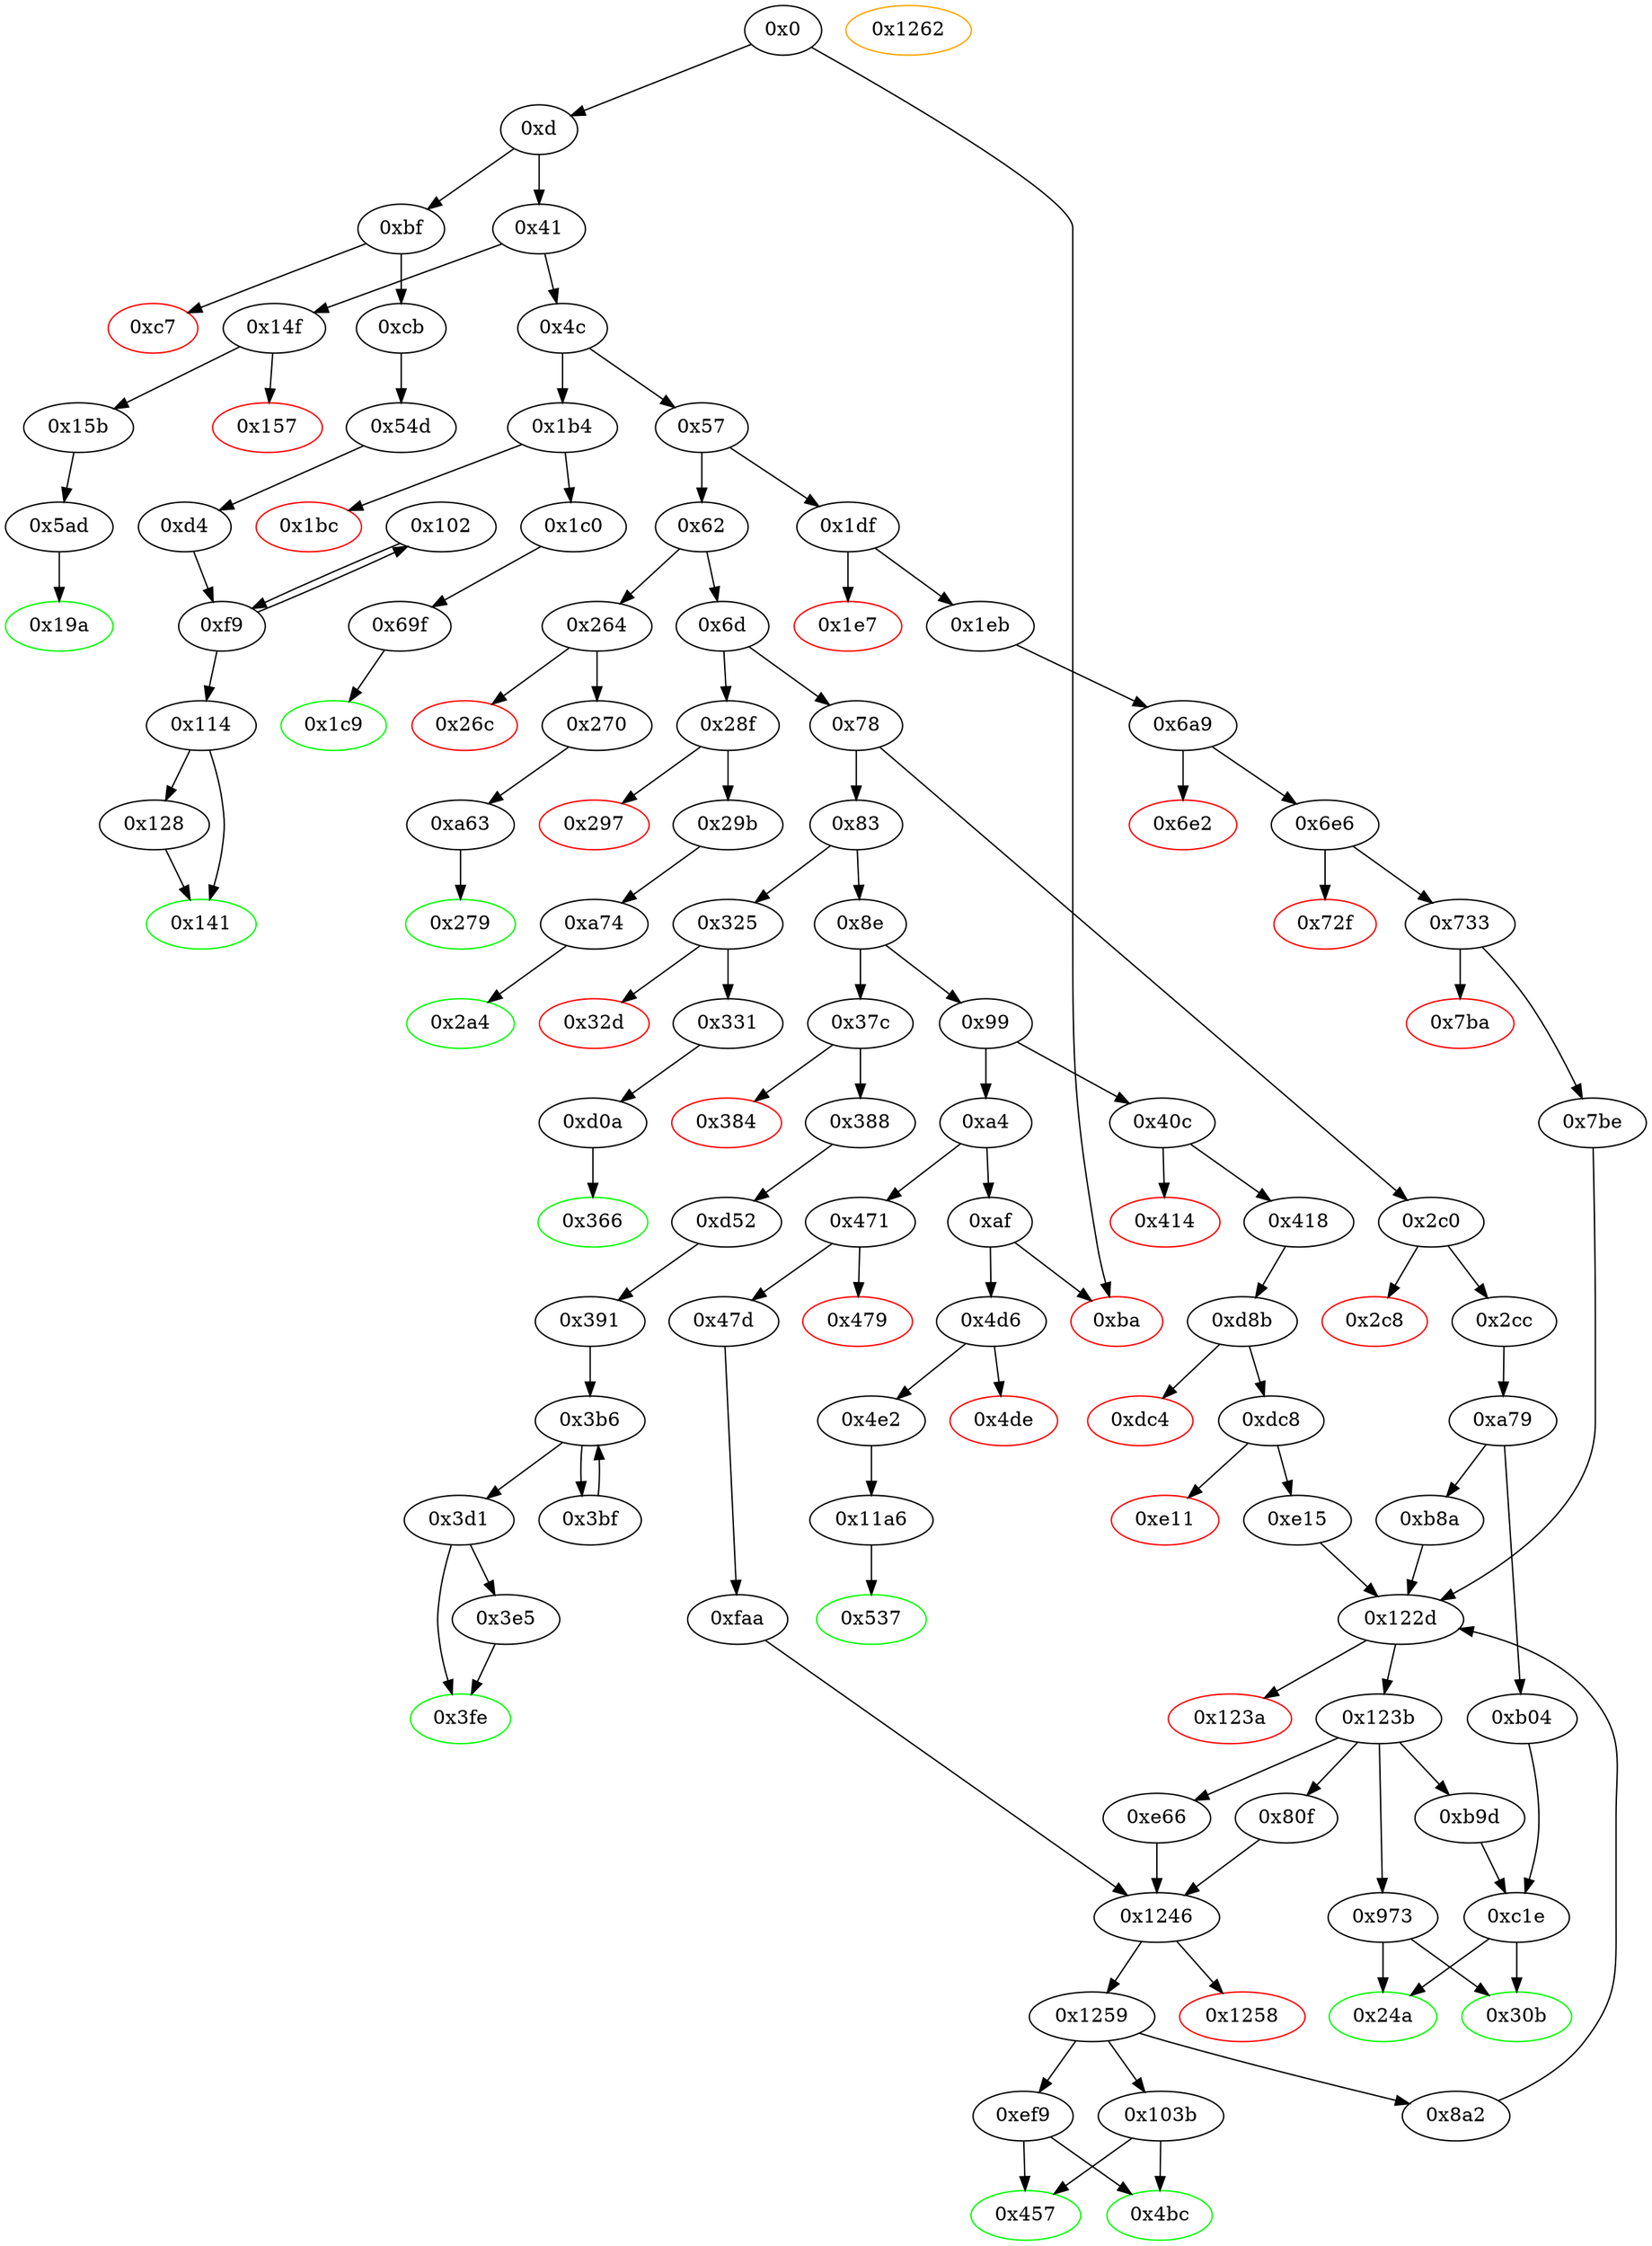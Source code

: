 strict digraph "" {
"0x102" [fillcolor=white, id="0x102", style=filled, tooltip="Block 0x102\n[0x102:0x113]\n---\nPredecessors: [0xf9]\nSuccessors: [0xf9]\n---\n0x102 DUP1\n0x103 DUP3\n0x104 ADD\n0x105 MLOAD\n0x106 DUP2\n0x107 DUP5\n0x108 ADD\n0x109 MSTORE\n0x10a PUSH1 0x20\n0x10c DUP2\n0x10d ADD\n0x10e SWAP1\n0x10f POP\n0x110 PUSH2 0xf9\n0x113 JUMP\n---\n0x104: V70 = ADD V65 S0\n0x105: V71 = M[V70]\n0x108: V72 = ADD V62 S0\n0x109: M[V72] = V71\n0x10a: V73 = 0x20\n0x10d: V74 = ADD S0 0x20\n0x110: V75 = 0xf9\n0x113: JUMP 0xf9\n---\nEntry stack: [V11, 0xd4, V387, V56, V56, V62, V65, V63, V63, V62, V65, S0]\nStack pops: 3\nStack additions: [S2, S1, V74]\nExit stack: [V11, 0xd4, V387, V56, V56, V62, V65, V63, V63, V62, V65, V74]\n\nDef sites:\nV11: {0xd.0x35}\n0xd4: {0xcb.0xcd}\nV387: {0x54d.0x552}\nV56: {0xd4.0xd7}\nV56: {0xd4.0xd7}\nV62: {0xd4.0xea}\nV65: {0xd4.0xf2}\nV63: {0xd4.0xee}\nV63: {0xd4.0xee}\nV62: {0xd4.0xea}\nV65: {0xd4.0xf2}\nS0: {0x102.0x10d, 0xd4.0xf7}\n"];
"0x128" [fillcolor=white, id="0x128", style=filled, tooltip="Block 0x128\n[0x128:0x140]\n---\nPredecessors: [0x114]\nSuccessors: [0x141]\n---\n0x128 DUP1\n0x129 DUP3\n0x12a SUB\n0x12b DUP1\n0x12c MLOAD\n0x12d PUSH1 0x1\n0x12f DUP4\n0x130 PUSH1 0x20\n0x132 SUB\n0x133 PUSH2 0x100\n0x136 EXP\n0x137 SUB\n0x138 NOT\n0x139 AND\n0x13a DUP2\n0x13b MSTORE\n0x13c PUSH1 0x20\n0x13e ADD\n0x13f SWAP2\n0x140 POP\n---\n0x12a: V81 = SUB V76 V78\n0x12c: V82 = M[V81]\n0x12d: V83 = 0x1\n0x130: V84 = 0x20\n0x132: V85 = SUB 0x20 V78\n0x133: V86 = 0x100\n0x136: V87 = EXP 0x100 V85\n0x137: V88 = SUB V87 0x1\n0x138: V89 = NOT V88\n0x139: V90 = AND V89 V82\n0x13b: M[V81] = V90\n0x13c: V91 = 0x20\n0x13e: V92 = ADD 0x20 V81\n---\nEntry stack: [V11, 0xd4, V387, V56, V56, V76, V78]\nStack pops: 2\nStack additions: [V92, S0]\nExit stack: [V11, 0xd4, V387, V56, V56, V92, V78]\n\nDef sites:\nV11: {0xd.0x35}\n0xd4: {0xcb.0xcd}\nV387: {0x54d.0x552}\nV56: {0xd4.0xd7}\nV56: {0xd4.0xd7}\nV76: {0x114.0x11d}\nV78: {0x114.0x121}\n"];
"0x99" [fillcolor=white, id="0x99", style=filled, tooltip="Block 0x99\n[0x99:0xa3]\n---\nPredecessors: [0x8e]\nSuccessors: [0xa4, 0x40c]\n---\n0x99 DUP1\n0x9a PUSH4 0xa9059cbb\n0x9f EQ\n0xa0 PUSH2 0x40c\n0xa3 JUMPI\n---\n0x9a: V39 = 0xa9059cbb\n0x9f: V40 = EQ 0xa9059cbb V11\n0xa0: V41 = 0x40c\n0xa3: JUMPI 0x40c V40\n---\nEntry stack: [V11]\nStack pops: 1\nStack additions: [S0]\nExit stack: [V11]\n\nDef sites:\nV11: {0xd.0x35}\n"];
"0x8e" [fillcolor=white, id="0x8e", style=filled, tooltip="Block 0x8e\n[0x8e:0x98]\n---\nPredecessors: [0x83]\nSuccessors: [0x99, 0x37c]\n---\n0x8e DUP1\n0x8f PUSH4 0x95d89b41\n0x94 EQ\n0x95 PUSH2 0x37c\n0x98 JUMPI\n---\n0x8f: V36 = 0x95d89b41\n0x94: V37 = EQ 0x95d89b41 V11\n0x95: V38 = 0x37c\n0x98: JUMPI 0x37c V37\n---\nEntry stack: [V11]\nStack pops: 1\nStack additions: [S0]\nExit stack: [V11]\n\nDef sites:\nV11: {0xd.0x35}\n"];
"0x141" [color=green, fillcolor=white, id="0x141", style=filled, tooltip="Block 0x141\n[0x141:0x14e]\n---\nPredecessors: [0x114, 0x128]\nSuccessors: []\n---\n0x141 JUMPDEST\n0x142 POP\n0x143 SWAP3\n0x144 POP\n0x145 POP\n0x146 POP\n0x147 PUSH1 0x40\n0x149 MLOAD\n0x14a DUP1\n0x14b SWAP2\n0x14c SUB\n0x14d SWAP1\n0x14e RETURN\n---\n0x141: JUMPDEST \n0x147: V93 = 0x40\n0x149: V94 = M[0x40]\n0x14c: V95 = SUB S1 V94\n0x14e: RETURN V94 V95\n---\nEntry stack: [V11, 0xd4, V387, V56, V56, S1, V78]\nStack pops: 5\nStack additions: []\nExit stack: [V11, 0xd4]\n\nDef sites:\nV11: {0xd.0x35}\n0xd4: {0xcb.0xcd}\nV387: {0x54d.0x552}\nV56: {0xd4.0xd7}\nV56: {0xd4.0xd7}\nS1: {0x128.0x13e, 0x114.0x11d}\nV78: {0x114.0x121}\n"];
"0xdc8" [fillcolor=white, id="0xdc8", style=filled, tooltip="Block 0xdc8\n[0xdc8:0xe10]\n---\nPredecessors: [0xd8b]\nSuccessors: [0xe11, 0xe15]\n---\n0xdc8 JUMPDEST\n0xdc9 PUSH1 0x0\n0xdcb DUP1\n0xdcc CALLER\n0xdcd PUSH20 0xffffffffffffffffffffffffffffffffffffffff\n0xde2 AND\n0xde3 PUSH20 0xffffffffffffffffffffffffffffffffffffffff\n0xdf8 AND\n0xdf9 DUP2\n0xdfa MSTORE\n0xdfb PUSH1 0x20\n0xdfd ADD\n0xdfe SWAP1\n0xdff DUP2\n0xe00 MSTORE\n0xe01 PUSH1 0x20\n0xe03 ADD\n0xe04 PUSH1 0x0\n0xe06 SHA3\n0xe07 SLOAD\n0xe08 DUP3\n0xe09 GT\n0xe0a ISZERO\n0xe0b ISZERO\n0xe0c ISZERO\n0xe0d PUSH2 0xe15\n0xe10 JUMPI\n---\n0xdc8: JUMPDEST \n0xdc9: V781 = 0x0\n0xdcc: V782 = CALLER\n0xdcd: V783 = 0xffffffffffffffffffffffffffffffffffffffff\n0xde2: V784 = AND 0xffffffffffffffffffffffffffffffffffffffff V782\n0xde3: V785 = 0xffffffffffffffffffffffffffffffffffffffff\n0xdf8: V786 = AND 0xffffffffffffffffffffffffffffffffffffffff V784\n0xdfa: M[0x0] = V786\n0xdfb: V787 = 0x20\n0xdfd: V788 = ADD 0x20 0x0\n0xe00: M[0x20] = 0x0\n0xe01: V789 = 0x20\n0xe03: V790 = ADD 0x20 0x20\n0xe04: V791 = 0x0\n0xe06: V792 = SHA3 0x0 0x40\n0xe07: V793 = S[V792]\n0xe09: V794 = GT V314 V793\n0xe0a: V795 = ISZERO V794\n0xe0b: V796 = ISZERO V795\n0xe0c: V797 = ISZERO V796\n0xe0d: V798 = 0xe15\n0xe10: JUMPI 0xe15 V797\n---\nEntry stack: [V11, 0x457, V311, V314, 0x0]\nStack pops: 2\nStack additions: [S1, S0]\nExit stack: [V11, 0x457, V311, V314, 0x0]\n\nDef sites:\nV11: {0xd.0x35}\n0x457: {0x418.0x41a}\nV311: {0x418.0x43d}\nV314: {0x418.0x447}\n0x0: {0xd8b.0xd8c}\n"];
"0x5ad" [fillcolor=white, id="0x5ad", style=filled, tooltip="Block 0x5ad\n[0x5ad:0x69e]\n---\nPredecessors: [0x15b]\nSuccessors: [0x19a]\n---\n0x5ad JUMPDEST\n0x5ae PUSH1 0x0\n0x5b0 DUP2\n0x5b1 PUSH1 0x2\n0x5b3 PUSH1 0x0\n0x5b5 CALLER\n0x5b6 PUSH20 0xffffffffffffffffffffffffffffffffffffffff\n0x5cb AND\n0x5cc PUSH20 0xffffffffffffffffffffffffffffffffffffffff\n0x5e1 AND\n0x5e2 DUP2\n0x5e3 MSTORE\n0x5e4 PUSH1 0x20\n0x5e6 ADD\n0x5e7 SWAP1\n0x5e8 DUP2\n0x5e9 MSTORE\n0x5ea PUSH1 0x20\n0x5ec ADD\n0x5ed PUSH1 0x0\n0x5ef SHA3\n0x5f0 PUSH1 0x0\n0x5f2 DUP6\n0x5f3 PUSH20 0xffffffffffffffffffffffffffffffffffffffff\n0x608 AND\n0x609 PUSH20 0xffffffffffffffffffffffffffffffffffffffff\n0x61e AND\n0x61f DUP2\n0x620 MSTORE\n0x621 PUSH1 0x20\n0x623 ADD\n0x624 SWAP1\n0x625 DUP2\n0x626 MSTORE\n0x627 PUSH1 0x20\n0x629 ADD\n0x62a PUSH1 0x0\n0x62c SHA3\n0x62d DUP2\n0x62e SWAP1\n0x62f SSTORE\n0x630 POP\n0x631 DUP3\n0x632 PUSH20 0xffffffffffffffffffffffffffffffffffffffff\n0x647 AND\n0x648 CALLER\n0x649 PUSH20 0xffffffffffffffffffffffffffffffffffffffff\n0x65e AND\n0x65f PUSH32 0x8c5be1e5ebec7d5bd14f71427d1e84f3dd0314c0f7b2291e5b200ac8c7c3b925\n0x680 DUP5\n0x681 PUSH1 0x40\n0x683 MLOAD\n0x684 DUP1\n0x685 DUP3\n0x686 DUP2\n0x687 MSTORE\n0x688 PUSH1 0x20\n0x68a ADD\n0x68b SWAP2\n0x68c POP\n0x68d POP\n0x68e PUSH1 0x40\n0x690 MLOAD\n0x691 DUP1\n0x692 SWAP2\n0x693 SUB\n0x694 SWAP1\n0x695 LOG3\n0x696 PUSH1 0x1\n0x698 SWAP1\n0x699 POP\n0x69a SWAP3\n0x69b SWAP2\n0x69c POP\n0x69d POP\n0x69e JUMP\n---\n0x5ad: JUMPDEST \n0x5ae: V397 = 0x0\n0x5b1: V398 = 0x2\n0x5b3: V399 = 0x0\n0x5b5: V400 = CALLER\n0x5b6: V401 = 0xffffffffffffffffffffffffffffffffffffffff\n0x5cb: V402 = AND 0xffffffffffffffffffffffffffffffffffffffff V400\n0x5cc: V403 = 0xffffffffffffffffffffffffffffffffffffffff\n0x5e1: V404 = AND 0xffffffffffffffffffffffffffffffffffffffff V402\n0x5e3: M[0x0] = V404\n0x5e4: V405 = 0x20\n0x5e6: V406 = ADD 0x20 0x0\n0x5e9: M[0x20] = 0x2\n0x5ea: V407 = 0x20\n0x5ec: V408 = ADD 0x20 0x20\n0x5ed: V409 = 0x0\n0x5ef: V410 = SHA3 0x0 0x40\n0x5f0: V411 = 0x0\n0x5f3: V412 = 0xffffffffffffffffffffffffffffffffffffffff\n0x608: V413 = AND 0xffffffffffffffffffffffffffffffffffffffff V107\n0x609: V414 = 0xffffffffffffffffffffffffffffffffffffffff\n0x61e: V415 = AND 0xffffffffffffffffffffffffffffffffffffffff V413\n0x620: M[0x0] = V415\n0x621: V416 = 0x20\n0x623: V417 = ADD 0x20 0x0\n0x626: M[0x20] = V410\n0x627: V418 = 0x20\n0x629: V419 = ADD 0x20 0x20\n0x62a: V420 = 0x0\n0x62c: V421 = SHA3 0x0 0x40\n0x62f: S[V421] = V110\n0x632: V422 = 0xffffffffffffffffffffffffffffffffffffffff\n0x647: V423 = AND 0xffffffffffffffffffffffffffffffffffffffff V107\n0x648: V424 = CALLER\n0x649: V425 = 0xffffffffffffffffffffffffffffffffffffffff\n0x65e: V426 = AND 0xffffffffffffffffffffffffffffffffffffffff V424\n0x65f: V427 = 0x8c5be1e5ebec7d5bd14f71427d1e84f3dd0314c0f7b2291e5b200ac8c7c3b925\n0x681: V428 = 0x40\n0x683: V429 = M[0x40]\n0x687: M[V429] = V110\n0x688: V430 = 0x20\n0x68a: V431 = ADD 0x20 V429\n0x68e: V432 = 0x40\n0x690: V433 = M[0x40]\n0x693: V434 = SUB V431 V433\n0x695: LOG V433 V434 0x8c5be1e5ebec7d5bd14f71427d1e84f3dd0314c0f7b2291e5b200ac8c7c3b925 V426 V423\n0x696: V435 = 0x1\n0x69e: JUMP 0x19a\n---\nEntry stack: [V11, 0x19a, V107, V110]\nStack pops: 3\nStack additions: [0x1]\nExit stack: [V11, 0x1]\n\nDef sites:\nV11: {0xd.0x35}\n0x19a: {0x15b.0x15d}\nV107: {0x15b.0x180}\nV110: {0x15b.0x18a}\n"];
"0x1eb" [fillcolor=white, id="0x1eb", style=filled, tooltip="Block 0x1eb\n[0x1eb:0x249]\n---\nPredecessors: [0x1df]\nSuccessors: [0x6a9]\n---\n0x1eb JUMPDEST\n0x1ec POP\n0x1ed PUSH2 0x24a\n0x1f0 PUSH1 0x4\n0x1f2 DUP1\n0x1f3 CALLDATASIZE\n0x1f4 SUB\n0x1f5 DUP2\n0x1f6 ADD\n0x1f7 SWAP1\n0x1f8 DUP1\n0x1f9 DUP1\n0x1fa CALLDATALOAD\n0x1fb PUSH20 0xffffffffffffffffffffffffffffffffffffffff\n0x210 AND\n0x211 SWAP1\n0x212 PUSH1 0x20\n0x214 ADD\n0x215 SWAP1\n0x216 SWAP3\n0x217 SWAP2\n0x218 SWAP1\n0x219 DUP1\n0x21a CALLDATALOAD\n0x21b PUSH20 0xffffffffffffffffffffffffffffffffffffffff\n0x230 AND\n0x231 SWAP1\n0x232 PUSH1 0x20\n0x234 ADD\n0x235 SWAP1\n0x236 SWAP3\n0x237 SWAP2\n0x238 SWAP1\n0x239 DUP1\n0x23a CALLDATALOAD\n0x23b SWAP1\n0x23c PUSH1 0x20\n0x23e ADD\n0x23f SWAP1\n0x240 SWAP3\n0x241 SWAP2\n0x242 SWAP1\n0x243 POP\n0x244 POP\n0x245 POP\n0x246 PUSH2 0x6a9\n0x249 JUMP\n---\n0x1eb: JUMPDEST \n0x1ed: V142 = 0x24a\n0x1f0: V143 = 0x4\n0x1f3: V144 = CALLDATASIZE\n0x1f4: V145 = SUB V144 0x4\n0x1f6: V146 = ADD 0x4 V145\n0x1fa: V147 = CALLDATALOAD 0x4\n0x1fb: V148 = 0xffffffffffffffffffffffffffffffffffffffff\n0x210: V149 = AND 0xffffffffffffffffffffffffffffffffffffffff V147\n0x212: V150 = 0x20\n0x214: V151 = ADD 0x20 0x4\n0x21a: V152 = CALLDATALOAD 0x24\n0x21b: V153 = 0xffffffffffffffffffffffffffffffffffffffff\n0x230: V154 = AND 0xffffffffffffffffffffffffffffffffffffffff V152\n0x232: V155 = 0x20\n0x234: V156 = ADD 0x20 0x24\n0x23a: V157 = CALLDATALOAD 0x44\n0x23c: V158 = 0x20\n0x23e: V159 = ADD 0x20 0x44\n0x246: V160 = 0x6a9\n0x249: JUMP 0x6a9\n---\nEntry stack: [V11, V138]\nStack pops: 1\nStack additions: [0x24a, V149, V154, V157]\nExit stack: [V11, 0x24a, V149, V154, V157]\n\nDef sites:\nV11: {0xd.0x35}\nV138: {0x1df.0x1e0}\n"];
"0x1c9" [color=green, fillcolor=white, id="0x1c9", style=filled, tooltip="Block 0x1c9\n[0x1c9:0x1de]\n---\nPredecessors: [0x69f]\nSuccessors: []\n---\n0x1c9 JUMPDEST\n0x1ca PUSH1 0x40\n0x1cc MLOAD\n0x1cd DUP1\n0x1ce DUP3\n0x1cf DUP2\n0x1d0 MSTORE\n0x1d1 PUSH1 0x20\n0x1d3 ADD\n0x1d4 SWAP2\n0x1d5 POP\n0x1d6 POP\n0x1d7 PUSH1 0x40\n0x1d9 MLOAD\n0x1da DUP1\n0x1db SWAP2\n0x1dc SUB\n0x1dd SWAP1\n0x1de RETURN\n---\n0x1c9: JUMPDEST \n0x1ca: V131 = 0x40\n0x1cc: V132 = M[0x40]\n0x1d0: M[V132] = V438\n0x1d1: V133 = 0x20\n0x1d3: V134 = ADD 0x20 V132\n0x1d7: V135 = 0x40\n0x1d9: V136 = M[0x40]\n0x1dc: V137 = SUB V134 V136\n0x1de: RETURN V136 V137\n---\nEntry stack: [V11, V438]\nStack pops: 1\nStack additions: []\nExit stack: [V11]\n\nDef sites:\nV11: {0xd.0x35}\nV438: {0x69f.0x6a4}\n"];
"0x37c" [fillcolor=white, id="0x37c", style=filled, tooltip="Block 0x37c\n[0x37c:0x383]\n---\nPredecessors: [0x8e]\nSuccessors: [0x384, 0x388]\n---\n0x37c JUMPDEST\n0x37d CALLVALUE\n0x37e DUP1\n0x37f ISZERO\n0x380 PUSH2 0x388\n0x383 JUMPI\n---\n0x37c: JUMPDEST \n0x37d: V253 = CALLVALUE\n0x37f: V254 = ISZERO V253\n0x380: V255 = 0x388\n0x383: JUMPI 0x388 V254\n---\nEntry stack: [V11]\nStack pops: 0\nStack additions: [V253]\nExit stack: [V11, V253]\n\nDef sites:\nV11: {0xd.0x35}\n"];
"0x388" [fillcolor=white, id="0x388", style=filled, tooltip="Block 0x388\n[0x388:0x390]\n---\nPredecessors: [0x37c]\nSuccessors: [0xd52]\n---\n0x388 JUMPDEST\n0x389 POP\n0x38a PUSH2 0x391\n0x38d PUSH2 0xd52\n0x390 JUMP\n---\n0x388: JUMPDEST \n0x38a: V257 = 0x391\n0x38d: V258 = 0xd52\n0x390: JUMP 0xd52\n---\nEntry stack: [V11, V253]\nStack pops: 1\nStack additions: [0x391]\nExit stack: [V11, 0x391]\n\nDef sites:\nV11: {0xd.0x35}\nV253: {0x37c.0x37d}\n"];
"0x0" [fillcolor=white, id="0x0", style=filled, tooltip="Block 0x0\n[0x0:0xc]\n---\nPredecessors: []\nSuccessors: [0xd, 0xba]\n---\n0x0 PUSH1 0x80\n0x2 PUSH1 0x40\n0x4 MSTORE\n0x5 PUSH1 0x4\n0x7 CALLDATASIZE\n0x8 LT\n0x9 PUSH2 0xba\n0xc JUMPI\n---\n0x0: V0 = 0x80\n0x2: V1 = 0x40\n0x4: M[0x40] = 0x80\n0x5: V2 = 0x4\n0x7: V3 = CALLDATASIZE\n0x8: V4 = LT V3 0x4\n0x9: V5 = 0xba\n0xc: JUMPI 0xba V4\n---\nEntry stack: []\nStack pops: 0\nStack additions: []\nExit stack: []\n\nDef sites:\n"];
"0x331" [fillcolor=white, id="0x331", style=filled, tooltip="Block 0x331\n[0x331:0x365]\n---\nPredecessors: [0x325]\nSuccessors: [0xd0a]\n---\n0x331 JUMPDEST\n0x332 POP\n0x333 PUSH2 0x366\n0x336 PUSH1 0x4\n0x338 DUP1\n0x339 CALLDATASIZE\n0x33a SUB\n0x33b DUP2\n0x33c ADD\n0x33d SWAP1\n0x33e DUP1\n0x33f DUP1\n0x340 CALLDATALOAD\n0x341 PUSH20 0xffffffffffffffffffffffffffffffffffffffff\n0x356 AND\n0x357 SWAP1\n0x358 PUSH1 0x20\n0x35a ADD\n0x35b SWAP1\n0x35c SWAP3\n0x35d SWAP2\n0x35e SWAP1\n0x35f POP\n0x360 POP\n0x361 POP\n0x362 PUSH2 0xd0a\n0x365 JUMP\n---\n0x331: JUMPDEST \n0x333: V235 = 0x366\n0x336: V236 = 0x4\n0x339: V237 = CALLDATASIZE\n0x33a: V238 = SUB V237 0x4\n0x33c: V239 = ADD 0x4 V238\n0x340: V240 = CALLDATALOAD 0x4\n0x341: V241 = 0xffffffffffffffffffffffffffffffffffffffff\n0x356: V242 = AND 0xffffffffffffffffffffffffffffffffffffffff V240\n0x358: V243 = 0x20\n0x35a: V244 = ADD 0x20 0x4\n0x362: V245 = 0xd0a\n0x365: JUMP 0xd0a\n---\nEntry stack: [V11, V231]\nStack pops: 1\nStack additions: [0x366, V242]\nExit stack: [V11, 0x366, V242]\n\nDef sites:\nV11: {0xd.0x35}\nV231: {0x325.0x326}\n"];
"0x3e5" [fillcolor=white, id="0x3e5", style=filled, tooltip="Block 0x3e5\n[0x3e5:0x3fd]\n---\nPredecessors: [0x3d1]\nSuccessors: [0x3fe]\n---\n0x3e5 DUP1\n0x3e6 DUP3\n0x3e7 SUB\n0x3e8 DUP1\n0x3e9 MLOAD\n0x3ea PUSH1 0x1\n0x3ec DUP4\n0x3ed PUSH1 0x20\n0x3ef SUB\n0x3f0 PUSH2 0x100\n0x3f3 EXP\n0x3f4 SUB\n0x3f5 NOT\n0x3f6 AND\n0x3f7 DUP2\n0x3f8 MSTORE\n0x3f9 PUSH1 0x20\n0x3fb ADD\n0x3fc SWAP2\n0x3fd POP\n---\n0x3e7: V285 = SUB V280 V282\n0x3e9: V286 = M[V285]\n0x3ea: V287 = 0x1\n0x3ed: V288 = 0x20\n0x3ef: V289 = SUB 0x20 V282\n0x3f0: V290 = 0x100\n0x3f3: V291 = EXP 0x100 V289\n0x3f4: V292 = SUB V291 0x1\n0x3f5: V293 = NOT V292\n0x3f6: V294 = AND V293 V286\n0x3f8: M[V285] = V294\n0x3f9: V295 = 0x20\n0x3fb: V296 = ADD 0x20 V285\n---\nEntry stack: [V11, 0x391, V763, V260, V260, V280, V282]\nStack pops: 2\nStack additions: [V296, S0]\nExit stack: [V11, 0x391, V763, V260, V260, V296, V282]\n\nDef sites:\nV11: {0xd.0x35}\n0x391: {0x388.0x38a}\nV763: {0xd52.0xd56}\nV260: {0x391.0x394}\nV260: {0x391.0x394}\nV280: {0x3d1.0x3da}\nV282: {0x3d1.0x3de}\n"];
"0x1246" [fillcolor=white, id="0x1246", style=filled, tooltip="Block 0x1246\n[0x1246:0x1257]\n---\nPredecessors: [0x80f, 0xe66, 0xfaa]\nSuccessors: [0x1258, 0x1259]\n---\n0x1246 JUMPDEST\n0x1247 PUSH1 0x0\n0x1249 DUP2\n0x124a DUP4\n0x124b ADD\n0x124c SWAP1\n0x124d POP\n0x124e DUP3\n0x124f DUP2\n0x1250 LT\n0x1251 ISZERO\n0x1252 ISZERO\n0x1253 ISZERO\n0x1254 PUSH2 0x1259\n0x1257 JUMPI\n---\n0x1246: JUMPDEST \n0x1247: V995 = 0x0\n0x124b: V996 = ADD S1 S0\n0x1250: V997 = LT V996 S1\n0x1251: V998 = ISZERO V997\n0x1252: V999 = ISZERO V998\n0x1253: V1000 = ISZERO V999\n0x1254: V1001 = 0x1259\n0x1257: JUMPI 0x1259 V1000\n---\nEntry stack: [V11, S7, S6, S5, S4, S3, {0x8a2, 0xef9, 0x103b}, S1, S0]\nStack pops: 2\nStack additions: [S1, S0, V996]\nExit stack: [V11, S7, S6, S5, S4, S3, {0x8a2, 0xef9, 0x103b}, S1, S0, V996]\n\nDef sites:\nV11: {0xd.0x35}\nS7: {0x1eb.0x1ed, 0xd.0x35, 0x2cc.0x2ce}\nS6: {0x418.0x41a, 0x1eb.0x210, 0x47d.0x47f, 0x2cc.0x2f1}\nS5: {0x418.0x43d, 0x1eb.0x230, 0x47d.0x4a2, 0x2cc.0x2fb}\nS4: {0xa79.0xa7a, 0x418.0x447, 0x1eb.0x23a, 0x47d.0x4ac}\nS3: {0x6a9.0x6aa, 0xd8b.0xd8c, 0xfaa.0xfab, 0xa79.0xaf9}\n{0x8a2, 0xef9, 0x103b}: {0xfaa.0xfad, 0x80f.0x852, 0xe66.0xea9}\nS1: {0xfaa.0x102d, 0x80f.0x894, 0xe66.0xeeb}\nS0: {0xa79.0xa7a, 0x418.0x447, 0x1eb.0x23a, 0x47d.0x4ac}\n"];
"0xe15" [fillcolor=white, id="0xe15", style=filled, tooltip="Block 0xe15\n[0xe15:0xe65]\n---\nPredecessors: [0xdc8]\nSuccessors: [0x122d]\n---\n0xe15 JUMPDEST\n0xe16 PUSH2 0xe66\n0xe19 DUP3\n0xe1a PUSH1 0x0\n0xe1c DUP1\n0xe1d CALLER\n0xe1e PUSH20 0xffffffffffffffffffffffffffffffffffffffff\n0xe33 AND\n0xe34 PUSH20 0xffffffffffffffffffffffffffffffffffffffff\n0xe49 AND\n0xe4a DUP2\n0xe4b MSTORE\n0xe4c PUSH1 0x20\n0xe4e ADD\n0xe4f SWAP1\n0xe50 DUP2\n0xe51 MSTORE\n0xe52 PUSH1 0x20\n0xe54 ADD\n0xe55 PUSH1 0x0\n0xe57 SHA3\n0xe58 SLOAD\n0xe59 PUSH2 0x122d\n0xe5c SWAP1\n0xe5d SWAP2\n0xe5e SWAP1\n0xe5f PUSH4 0xffffffff\n0xe64 AND\n0xe65 JUMP\n---\n0xe15: JUMPDEST \n0xe16: V800 = 0xe66\n0xe1a: V801 = 0x0\n0xe1d: V802 = CALLER\n0xe1e: V803 = 0xffffffffffffffffffffffffffffffffffffffff\n0xe33: V804 = AND 0xffffffffffffffffffffffffffffffffffffffff V802\n0xe34: V805 = 0xffffffffffffffffffffffffffffffffffffffff\n0xe49: V806 = AND 0xffffffffffffffffffffffffffffffffffffffff V804\n0xe4b: M[0x0] = V806\n0xe4c: V807 = 0x20\n0xe4e: V808 = ADD 0x20 0x0\n0xe51: M[0x20] = 0x0\n0xe52: V809 = 0x20\n0xe54: V810 = ADD 0x20 0x20\n0xe55: V811 = 0x0\n0xe57: V812 = SHA3 0x0 0x40\n0xe58: V813 = S[V812]\n0xe59: V814 = 0x122d\n0xe5f: V815 = 0xffffffff\n0xe64: V816 = AND 0xffffffff 0x122d\n0xe65: JUMP 0x122d\n---\nEntry stack: [V11, 0x457, V311, V314, 0x0]\nStack pops: 2\nStack additions: [S1, S0, 0xe66, V813, S1]\nExit stack: [V11, 0x457, V311, V314, 0x0, 0xe66, V813, V314]\n\nDef sites:\nV11: {0xd.0x35}\n0x457: {0x418.0x41a}\nV311: {0x418.0x43d}\nV314: {0x418.0x447}\n0x0: {0xd8b.0xd8c}\n"];
"0x40c" [fillcolor=white, id="0x40c", style=filled, tooltip="Block 0x40c\n[0x40c:0x413]\n---\nPredecessors: [0x99]\nSuccessors: [0x414, 0x418]\n---\n0x40c JUMPDEST\n0x40d CALLVALUE\n0x40e DUP1\n0x40f ISZERO\n0x410 PUSH2 0x418\n0x413 JUMPI\n---\n0x40c: JUMPDEST \n0x40d: V300 = CALLVALUE\n0x40f: V301 = ISZERO V300\n0x410: V302 = 0x418\n0x413: JUMPI 0x418 V301\n---\nEntry stack: [V11]\nStack pops: 0\nStack additions: [V300]\nExit stack: [V11, V300]\n\nDef sites:\nV11: {0xd.0x35}\n"];
"0xdc4" [color=red, fillcolor=white, id="0xdc4", style=filled, tooltip="Block 0xdc4\n[0xdc4:0xdc7]\n---\nPredecessors: [0xd8b]\nSuccessors: []\n---\n0xdc4 PUSH1 0x0\n0xdc6 DUP1\n0xdc7 REVERT\n---\n0xdc4: V780 = 0x0\n0xdc7: REVERT 0x0 0x0\n---\nEntry stack: [V11, 0x457, V311, V314, 0x0]\nStack pops: 0\nStack additions: []\nExit stack: [V11, 0x457, V311, V314, 0x0]\n\nDef sites:\nV11: {0xd.0x35}\n0x457: {0x418.0x41a}\nV311: {0x418.0x43d}\nV314: {0x418.0x447}\n0x0: {0xd8b.0xd8c}\n"];
"0x1e7" [color=red, fillcolor=white, id="0x1e7", style=filled, tooltip="Block 0x1e7\n[0x1e7:0x1ea]\n---\nPredecessors: [0x1df]\nSuccessors: []\n---\n0x1e7 PUSH1 0x0\n0x1e9 DUP1\n0x1ea REVERT\n---\n0x1e7: V141 = 0x0\n0x1ea: REVERT 0x0 0x0\n---\nEntry stack: [V11, V138]\nStack pops: 0\nStack additions: []\nExit stack: [V11, V138]\n\nDef sites:\nV11: {0xd.0x35}\nV138: {0x1df.0x1e0}\n"];
"0xa63" [fillcolor=white, id="0xa63", style=filled, tooltip="Block 0xa63\n[0xa63:0xa73]\n---\nPredecessors: [0x270]\nSuccessors: [0x279]\n---\n0xa63 JUMPDEST\n0xa64 PUSH1 0x12\n0xa66 PUSH1 0xff\n0xa68 AND\n0xa69 PUSH1 0xa\n0xa6b EXP\n0xa6c PUSH4 0x3b9aca00\n0xa71 MUL\n0xa72 DUP2\n0xa73 JUMP\n---\n0xa63: JUMPDEST \n0xa64: V619 = 0x12\n0xa66: V620 = 0xff\n0xa68: V621 = AND 0xff 0x12\n0xa69: V622 = 0xa\n0xa6b: V623 = EXP 0xa 0x12\n0xa6c: V624 = 0x3b9aca00\n0xa71: V625 = MUL 0x3b9aca00 0xde0b6b3a7640000\n0xa73: JUMP 0x279\n---\nEntry stack: [V11, 0x279]\nStack pops: 1\nStack additions: [S0, 0x33b2e3c9fd0803ce8000000]\nExit stack: [V11, 0x279, 0x33b2e3c9fd0803ce8000000]\n\nDef sites:\nV11: {0xd.0x35}\n0x279: {0x270.0x272}\n"];
"0xbf" [fillcolor=white, id="0xbf", style=filled, tooltip="Block 0xbf\n[0xbf:0xc6]\n---\nPredecessors: [0xd]\nSuccessors: [0xc7, 0xcb]\n---\n0xbf JUMPDEST\n0xc0 CALLVALUE\n0xc1 DUP1\n0xc2 ISZERO\n0xc3 PUSH2 0xcb\n0xc6 JUMPI\n---\n0xbf: JUMPDEST \n0xc0: V49 = CALLVALUE\n0xc2: V50 = ISZERO V49\n0xc3: V51 = 0xcb\n0xc6: JUMPI 0xcb V50\n---\nEntry stack: [V11]\nStack pops: 0\nStack additions: [V49]\nExit stack: [V11, V49]\n\nDef sites:\nV11: {0xd.0x35}\n"];
"0x69f" [fillcolor=white, id="0x69f", style=filled, tooltip="Block 0x69f\n[0x69f:0x6a8]\n---\nPredecessors: [0x1c0]\nSuccessors: [0x1c9]\n---\n0x69f JUMPDEST\n0x6a0 PUSH1 0x0\n0x6a2 PUSH1 0x1\n0x6a4 SLOAD\n0x6a5 SWAP1\n0x6a6 POP\n0x6a7 SWAP1\n0x6a8 JUMP\n---\n0x69f: JUMPDEST \n0x6a0: V436 = 0x0\n0x6a2: V437 = 0x1\n0x6a4: V438 = S[0x1]\n0x6a8: JUMP 0x1c9\n---\nEntry stack: [V11, 0x1c9]\nStack pops: 1\nStack additions: [V438]\nExit stack: [V11, V438]\n\nDef sites:\nV11: {0xd.0x35}\n0x1c9: {0x1c0.0x1c2}\n"];
"0x122d" [fillcolor=white, id="0x122d", style=filled, tooltip="Block 0x122d\n[0x122d:0x1239]\n---\nPredecessors: [0x7be, 0x8a2, 0xb8a, 0xe15]\nSuccessors: [0x123a, 0x123b]\n---\n0x122d JUMPDEST\n0x122e PUSH1 0x0\n0x1230 DUP3\n0x1231 DUP3\n0x1232 GT\n0x1233 ISZERO\n0x1234 ISZERO\n0x1235 ISZERO\n0x1236 PUSH2 0x123b\n0x1239 JUMPI\n---\n0x122d: JUMPDEST \n0x122e: V988 = 0x0\n0x1232: V989 = GT S0 S1\n0x1233: V990 = ISZERO V989\n0x1234: V991 = ISZERO V990\n0x1235: V992 = ISZERO V991\n0x1236: V993 = 0x123b\n0x1239: JUMPI 0x123b V992\n---\nEntry stack: [V11, S7, S6, S5, S4, S3, {0x80f, 0x973, 0xb9d, 0xe66}, S1, S0]\nStack pops: 2\nStack additions: [S1, S0, 0x0]\nExit stack: [V11, S7, S6, S5, S4, S3, {0x80f, 0x973, 0xb9d, 0xe66}, S1, S0, 0x0]\n\nDef sites:\nV11: {0xd.0x35}\nS7: {0x1eb.0x1ed, 0xd.0x35, 0x2cc.0x2ce}\nS6: {0x418.0x41a, 0x1eb.0x210, 0x47d.0x47f, 0x2cc.0x2f1}\nS5: {0x418.0x43d, 0x1eb.0x230, 0x47d.0x4a2, 0x2cc.0x2fb}\nS4: {0xa79.0xa7a, 0x418.0x447, 0x1eb.0x23a, 0x47d.0x4ac}\nS3: {0x6a9.0x6aa, 0xd8b.0xd8c, 0xfaa.0xfab, 0xa79.0xaf9}\n{0x80f, 0x973, 0xb9d, 0xe66}: {0xb8a.0xb8b, 0x8a2.0x8e5, 0xe15.0xe16, 0x7be.0x7bf}\nS1: {0xa79.0xaf9, 0x8a2.0x965, 0xe15.0xe58, 0x7be.0x801}\nS0: {0x418.0x447, 0x1eb.0x23a, 0x47d.0x4ac, 0x2cc.0x2fb}\n"];
"0x297" [color=red, fillcolor=white, id="0x297", style=filled, tooltip="Block 0x297\n[0x297:0x29a]\n---\nPredecessors: [0x28f]\nSuccessors: []\n---\n0x297 PUSH1 0x0\n0x299 DUP1\n0x29a REVERT\n---\n0x297: V188 = 0x0\n0x29a: REVERT 0x0 0x0\n---\nEntry stack: [V11, V185]\nStack pops: 0\nStack additions: []\nExit stack: [V11, V185]\n\nDef sites:\nV11: {0xd.0x35}\nV185: {0x28f.0x290}\n"];
"0x471" [fillcolor=white, id="0x471", style=filled, tooltip="Block 0x471\n[0x471:0x478]\n---\nPredecessors: [0xa4]\nSuccessors: [0x479, 0x47d]\n---\n0x471 JUMPDEST\n0x472 CALLVALUE\n0x473 DUP1\n0x474 ISZERO\n0x475 PUSH2 0x47d\n0x478 JUMPI\n---\n0x471: JUMPDEST \n0x472: V329 = CALLVALUE\n0x474: V330 = ISZERO V329\n0x475: V331 = 0x47d\n0x478: JUMPI 0x47d V330\n---\nEntry stack: [V11]\nStack pops: 0\nStack additions: [V329]\nExit stack: [V11, V329]\n\nDef sites:\nV11: {0xd.0x35}\n"];
"0x3b6" [fillcolor=white, id="0x3b6", style=filled, tooltip="Block 0x3b6\n[0x3b6:0x3be]\n---\nPredecessors: [0x391, 0x3bf]\nSuccessors: [0x3bf, 0x3d1]\n---\n0x3b6 JUMPDEST\n0x3b7 DUP4\n0x3b8 DUP2\n0x3b9 LT\n0x3ba ISZERO\n0x3bb PUSH2 0x3d1\n0x3be JUMPI\n---\n0x3b6: JUMPDEST \n0x3b9: V271 = LT S0 V267\n0x3ba: V272 = ISZERO V271\n0x3bb: V273 = 0x3d1\n0x3be: JUMPI 0x3d1 V272\n---\nEntry stack: [V11, 0x391, V763, V260, V260, V266, V269, V267, V267, V266, V269, S0]\nStack pops: 4\nStack additions: [S3, S2, S1, S0]\nExit stack: [V11, 0x391, V763, V260, V260, V266, V269, V267, V267, V266, V269, S0]\n\nDef sites:\nV11: {0xd.0x35}\n0x391: {0x388.0x38a}\nV763: {0xd52.0xd56}\nV260: {0x391.0x394}\nV260: {0x391.0x394}\nV266: {0x391.0x3a7}\nV269: {0x391.0x3af}\nV267: {0x391.0x3ab}\nV267: {0x391.0x3ab}\nV266: {0x391.0x3a7}\nV269: {0x391.0x3af}\nS0: {0x391.0x3b4, 0x3bf.0x3ca}\n"];
"0xfaa" [fillcolor=white, id="0xfaa", style=filled, tooltip="Block 0xfaa\n[0xfaa:0x103a]\n---\nPredecessors: [0x47d]\nSuccessors: [0x1246]\n---\n0xfaa JUMPDEST\n0xfab PUSH1 0x0\n0xfad PUSH2 0x103b\n0xfb0 DUP3\n0xfb1 PUSH1 0x2\n0xfb3 PUSH1 0x0\n0xfb5 CALLER\n0xfb6 PUSH20 0xffffffffffffffffffffffffffffffffffffffff\n0xfcb AND\n0xfcc PUSH20 0xffffffffffffffffffffffffffffffffffffffff\n0xfe1 AND\n0xfe2 DUP2\n0xfe3 MSTORE\n0xfe4 PUSH1 0x20\n0xfe6 ADD\n0xfe7 SWAP1\n0xfe8 DUP2\n0xfe9 MSTORE\n0xfea PUSH1 0x20\n0xfec ADD\n0xfed PUSH1 0x0\n0xfef SHA3\n0xff0 PUSH1 0x0\n0xff2 DUP7\n0xff3 PUSH20 0xffffffffffffffffffffffffffffffffffffffff\n0x1008 AND\n0x1009 PUSH20 0xffffffffffffffffffffffffffffffffffffffff\n0x101e AND\n0x101f DUP2\n0x1020 MSTORE\n0x1021 PUSH1 0x20\n0x1023 ADD\n0x1024 SWAP1\n0x1025 DUP2\n0x1026 MSTORE\n0x1027 PUSH1 0x20\n0x1029 ADD\n0x102a PUSH1 0x0\n0x102c SHA3\n0x102d SLOAD\n0x102e PUSH2 0x1246\n0x1031 SWAP1\n0x1032 SWAP2\n0x1033 SWAP1\n0x1034 PUSH4 0xffffffff\n0x1039 AND\n0x103a JUMP\n---\n0xfaa: JUMPDEST \n0xfab: V870 = 0x0\n0xfad: V871 = 0x103b\n0xfb1: V872 = 0x2\n0xfb3: V873 = 0x0\n0xfb5: V874 = CALLER\n0xfb6: V875 = 0xffffffffffffffffffffffffffffffffffffffff\n0xfcb: V876 = AND 0xffffffffffffffffffffffffffffffffffffffff V874\n0xfcc: V877 = 0xffffffffffffffffffffffffffffffffffffffff\n0xfe1: V878 = AND 0xffffffffffffffffffffffffffffffffffffffff V876\n0xfe3: M[0x0] = V878\n0xfe4: V879 = 0x20\n0xfe6: V880 = ADD 0x20 0x0\n0xfe9: M[0x20] = 0x2\n0xfea: V881 = 0x20\n0xfec: V882 = ADD 0x20 0x20\n0xfed: V883 = 0x0\n0xfef: V884 = SHA3 0x0 0x40\n0xff0: V885 = 0x0\n0xff3: V886 = 0xffffffffffffffffffffffffffffffffffffffff\n0x1008: V887 = AND 0xffffffffffffffffffffffffffffffffffffffff V340\n0x1009: V888 = 0xffffffffffffffffffffffffffffffffffffffff\n0x101e: V889 = AND 0xffffffffffffffffffffffffffffffffffffffff V887\n0x1020: M[0x0] = V889\n0x1021: V890 = 0x20\n0x1023: V891 = ADD 0x20 0x0\n0x1026: M[0x20] = V884\n0x1027: V892 = 0x20\n0x1029: V893 = ADD 0x20 0x20\n0x102a: V894 = 0x0\n0x102c: V895 = SHA3 0x0 0x40\n0x102d: V896 = S[V895]\n0x102e: V897 = 0x1246\n0x1034: V898 = 0xffffffff\n0x1039: V899 = AND 0xffffffff 0x1246\n0x103a: JUMP 0x1246\n---\nEntry stack: [V11, 0x4bc, V340, V343]\nStack pops: 2\nStack additions: [S1, S0, 0x0, 0x103b, V896, S0]\nExit stack: [V11, 0x4bc, V340, V343, 0x0, 0x103b, V896, V343]\n\nDef sites:\nV11: {0xd.0x35}\n0x4bc: {0x47d.0x47f}\nV340: {0x47d.0x4a2}\nV343: {0x47d.0x4ac}\n"];
"0x123a" [color=red, fillcolor=white, id="0x123a", style=filled, tooltip="Block 0x123a\n[0x123a:0x123a]\n---\nPredecessors: [0x122d]\nSuccessors: []\n---\n0x123a INVALID\n---\n0x123a: INVALID \n---\nEntry stack: [V11, S8, S7, S6, S5, S4, {0x80f, 0x973, 0xb9d, 0xe66}, S2, S1, 0x0]\nStack pops: 0\nStack additions: []\nExit stack: [V11, S8, S7, S6, S5, S4, {0x80f, 0x973, 0xb9d, 0xe66}, S2, S1, 0x0]\n\nDef sites:\nV11: {0xd.0x35}\nS8: {0x1eb.0x1ed, 0xd.0x35, 0x2cc.0x2ce}\nS7: {0x418.0x41a, 0x1eb.0x210, 0x47d.0x47f, 0x2cc.0x2f1}\nS6: {0x418.0x43d, 0x1eb.0x230, 0x47d.0x4a2, 0x2cc.0x2fb}\nS5: {0xa79.0xa7a, 0x418.0x447, 0x1eb.0x23a, 0x47d.0x4ac}\nS4: {0x6a9.0x6aa, 0xd8b.0xd8c, 0xfaa.0xfab, 0xa79.0xaf9}\n{0x80f, 0x973, 0xb9d, 0xe66}: {0xb8a.0xb8b, 0x8a2.0x8e5, 0xe15.0xe16, 0x7be.0x7bf}\nS2: {0xa79.0xaf9, 0x8a2.0x965, 0xe15.0xe58, 0x7be.0x801}\nS1: {0x418.0x447, 0x1eb.0x23a, 0x47d.0x4ac, 0x2cc.0x2fb}\n0x0: {0x122d.0x122e}\n"];
"0x78" [fillcolor=white, id="0x78", style=filled, tooltip="Block 0x78\n[0x78:0x82]\n---\nPredecessors: [0x6d]\nSuccessors: [0x83, 0x2c0]\n---\n0x78 DUP1\n0x79 PUSH4 0x66188463\n0x7e EQ\n0x7f PUSH2 0x2c0\n0x82 JUMPI\n---\n0x79: V30 = 0x66188463\n0x7e: V31 = EQ 0x66188463 V11\n0x7f: V32 = 0x2c0\n0x82: JUMPI 0x2c0 V31\n---\nEntry stack: [V11]\nStack pops: 1\nStack additions: [S0]\nExit stack: [V11]\n\nDef sites:\nV11: {0xd.0x35}\n"];
"0x3d1" [fillcolor=white, id="0x3d1", style=filled, tooltip="Block 0x3d1\n[0x3d1:0x3e4]\n---\nPredecessors: [0x3b6]\nSuccessors: [0x3e5, 0x3fe]\n---\n0x3d1 JUMPDEST\n0x3d2 POP\n0x3d3 POP\n0x3d4 POP\n0x3d5 POP\n0x3d6 SWAP1\n0x3d7 POP\n0x3d8 SWAP1\n0x3d9 DUP2\n0x3da ADD\n0x3db SWAP1\n0x3dc PUSH1 0x1f\n0x3de AND\n0x3df DUP1\n0x3e0 ISZERO\n0x3e1 PUSH2 0x3fe\n0x3e4 JUMPI\n---\n0x3d1: JUMPDEST \n0x3da: V280 = ADD V267 V266\n0x3dc: V281 = 0x1f\n0x3de: V282 = AND 0x1f V267\n0x3e0: V283 = ISZERO V282\n0x3e1: V284 = 0x3fe\n0x3e4: JUMPI 0x3fe V283\n---\nEntry stack: [V11, 0x391, V763, V260, V260, V266, V269, V267, V267, V266, V269, S0]\nStack pops: 7\nStack additions: [V280, V282]\nExit stack: [V11, 0x391, V763, V260, V260, V280, V282]\n\nDef sites:\nV11: {0xd.0x35}\n0x391: {0x388.0x38a}\nV763: {0xd52.0xd56}\nV260: {0x391.0x394}\nV260: {0x391.0x394}\nV266: {0x391.0x3a7}\nV269: {0x391.0x3af}\nV267: {0x391.0x3ab}\nV267: {0x391.0x3ab}\nV266: {0x391.0x3a7}\nV269: {0x391.0x3af}\nS0: {0x391.0x3b4, 0x3bf.0x3ca}\n"];
"0xa74" [fillcolor=white, id="0xa74", style=filled, tooltip="Block 0xa74\n[0xa74:0xa78]\n---\nPredecessors: [0x29b]\nSuccessors: [0x2a4]\n---\n0xa74 JUMPDEST\n0xa75 PUSH1 0x12\n0xa77 DUP2\n0xa78 JUMP\n---\n0xa74: JUMPDEST \n0xa75: V626 = 0x12\n0xa78: JUMP 0x2a4\n---\nEntry stack: [V11, 0x2a4]\nStack pops: 1\nStack additions: [S0, 0x12]\nExit stack: [V11, 0x2a4, 0x12]\n\nDef sites:\nV11: {0xd.0x35}\n0x2a4: {0x29b.0x29d}\n"];
"0x537" [color=green, fillcolor=white, id="0x537", style=filled, tooltip="Block 0x537\n[0x537:0x54c]\n---\nPredecessors: [0x11a6]\nSuccessors: []\n---\n0x537 JUMPDEST\n0x538 PUSH1 0x40\n0x53a MLOAD\n0x53b DUP1\n0x53c DUP3\n0x53d DUP2\n0x53e MSTORE\n0x53f PUSH1 0x20\n0x541 ADD\n0x542 SWAP2\n0x543 POP\n0x544 POP\n0x545 PUSH1 0x40\n0x547 MLOAD\n0x548 DUP1\n0x549 SWAP2\n0x54a SUB\n0x54b SWAP1\n0x54c RETURN\n---\n0x537: JUMPDEST \n0x538: V378 = 0x40\n0x53a: V379 = M[0x40]\n0x53e: M[V379] = V987\n0x53f: V380 = 0x20\n0x541: V381 = ADD 0x20 V379\n0x545: V382 = 0x40\n0x547: V383 = M[0x40]\n0x54a: V384 = SUB V381 V383\n0x54c: RETURN V383 V384\n---\nEntry stack: [V11, V987]\nStack pops: 1\nStack additions: []\nExit stack: [V11]\n\nDef sites:\nV11: {0xd.0x35}\nV987: {0x11a6.0x1225}\n"];
"0x1df" [fillcolor=white, id="0x1df", style=filled, tooltip="Block 0x1df\n[0x1df:0x1e6]\n---\nPredecessors: [0x57]\nSuccessors: [0x1e7, 0x1eb]\n---\n0x1df JUMPDEST\n0x1e0 CALLVALUE\n0x1e1 DUP1\n0x1e2 ISZERO\n0x1e3 PUSH2 0x1eb\n0x1e6 JUMPI\n---\n0x1df: JUMPDEST \n0x1e0: V138 = CALLVALUE\n0x1e2: V139 = ISZERO V138\n0x1e3: V140 = 0x1eb\n0x1e6: JUMPI 0x1eb V139\n---\nEntry stack: [V11]\nStack pops: 0\nStack additions: [V138]\nExit stack: [V11, V138]\n\nDef sites:\nV11: {0xd.0x35}\n"];
"0x279" [color=green, fillcolor=white, id="0x279", style=filled, tooltip="Block 0x279\n[0x279:0x28e]\n---\nPredecessors: [0xa63]\nSuccessors: []\n---\n0x279 JUMPDEST\n0x27a PUSH1 0x40\n0x27c MLOAD\n0x27d DUP1\n0x27e DUP3\n0x27f DUP2\n0x280 MSTORE\n0x281 PUSH1 0x20\n0x283 ADD\n0x284 SWAP2\n0x285 POP\n0x286 POP\n0x287 PUSH1 0x40\n0x289 MLOAD\n0x28a DUP1\n0x28b SWAP2\n0x28c SUB\n0x28d SWAP1\n0x28e RETURN\n---\n0x279: JUMPDEST \n0x27a: V178 = 0x40\n0x27c: V179 = M[0x40]\n0x280: M[V179] = 0x33b2e3c9fd0803ce8000000\n0x281: V180 = 0x20\n0x283: V181 = ADD 0x20 V179\n0x287: V182 = 0x40\n0x289: V183 = M[0x40]\n0x28c: V184 = SUB V181 V183\n0x28e: RETURN V183 V184\n---\nEntry stack: [V11, 0x279, 0x33b2e3c9fd0803ce8000000]\nStack pops: 1\nStack additions: []\nExit stack: [V11, 0x279]\n\nDef sites:\nV11: {0xd.0x35}\n0x279: {0x270.0x272}\n0x33b2e3c9fd0803ce8000000: {0xa63.0xa71}\n"];
"0x30b" [color=green, fillcolor=white, id="0x30b", style=filled, tooltip="Block 0x30b\n[0x30b:0x324]\n---\nPredecessors: [0x973, 0xc1e]\nSuccessors: []\n---\n0x30b JUMPDEST\n0x30c PUSH1 0x40\n0x30e MLOAD\n0x30f DUP1\n0x310 DUP3\n0x311 ISZERO\n0x312 ISZERO\n0x313 ISZERO\n0x314 ISZERO\n0x315 DUP2\n0x316 MSTORE\n0x317 PUSH1 0x20\n0x319 ADD\n0x31a SWAP2\n0x31b POP\n0x31c POP\n0x31d PUSH1 0x40\n0x31f MLOAD\n0x320 DUP1\n0x321 SWAP2\n0x322 SUB\n0x323 SWAP1\n0x324 RETURN\n---\n0x30b: JUMPDEST \n0x30c: V220 = 0x40\n0x30e: V221 = M[0x40]\n0x311: V222 = ISZERO 0x1\n0x312: V223 = ISZERO 0x0\n0x313: V224 = ISZERO 0x1\n0x314: V225 = ISZERO 0x0\n0x316: M[V221] = 0x1\n0x317: V226 = 0x20\n0x319: V227 = ADD 0x20 V221\n0x31d: V228 = 0x40\n0x31f: V229 = M[0x40]\n0x322: V230 = SUB V227 V229\n0x324: RETURN V229 V230\n---\nEntry stack: [V11, 0x1]\nStack pops: 1\nStack additions: []\nExit stack: [V11]\n\nDef sites:\nV11: {0xd.0x35}\n0x1: {0xc1e.0xd00, 0x973.0xa59}\n"];
"0x29b" [fillcolor=white, id="0x29b", style=filled, tooltip="Block 0x29b\n[0x29b:0x2a3]\n---\nPredecessors: [0x28f]\nSuccessors: [0xa74]\n---\n0x29b JUMPDEST\n0x29c POP\n0x29d PUSH2 0x2a4\n0x2a0 PUSH2 0xa74\n0x2a3 JUMP\n---\n0x29b: JUMPDEST \n0x29d: V189 = 0x2a4\n0x2a0: V190 = 0xa74\n0x2a3: JUMP 0xa74\n---\nEntry stack: [V11, V185]\nStack pops: 1\nStack additions: [0x2a4]\nExit stack: [V11, 0x2a4]\n\nDef sites:\nV11: {0xd.0x35}\nV185: {0x28f.0x290}\n"];
"0x457" [color=green, fillcolor=white, id="0x457", style=filled, tooltip="Block 0x457\n[0x457:0x470]\n---\nPredecessors: [0xef9, 0x103b]\nSuccessors: []\n---\n0x457 JUMPDEST\n0x458 PUSH1 0x40\n0x45a MLOAD\n0x45b DUP1\n0x45c DUP3\n0x45d ISZERO\n0x45e ISZERO\n0x45f ISZERO\n0x460 ISZERO\n0x461 DUP2\n0x462 MSTORE\n0x463 PUSH1 0x20\n0x465 ADD\n0x466 SWAP2\n0x467 POP\n0x468 POP\n0x469 PUSH1 0x40\n0x46b MLOAD\n0x46c DUP1\n0x46d SWAP2\n0x46e SUB\n0x46f SWAP1\n0x470 RETURN\n---\n0x457: JUMPDEST \n0x458: V318 = 0x40\n0x45a: V319 = M[0x40]\n0x45d: V320 = ISZERO 0x1\n0x45e: V321 = ISZERO 0x0\n0x45f: V322 = ISZERO 0x1\n0x460: V323 = ISZERO 0x0\n0x462: M[V319] = 0x1\n0x463: V324 = 0x20\n0x465: V325 = ADD 0x20 V319\n0x469: V326 = 0x40\n0x46b: V327 = M[0x40]\n0x46e: V328 = SUB V325 V327\n0x470: RETURN V327 V328\n---\nEntry stack: [V11, S1, 0x1]\nStack pops: 1\nStack additions: []\nExit stack: [V11, S1]\n\nDef sites:\nV11: {0xd.0x35}\nS1: {0x1eb.0x1ed, 0xd.0x35}\n0x1: {0xef9.0xfa1}\n"];
"0x24a" [color=green, fillcolor=white, id="0x24a", style=filled, tooltip="Block 0x24a\n[0x24a:0x263]\n---\nPredecessors: [0x973, 0xc1e]\nSuccessors: []\n---\n0x24a JUMPDEST\n0x24b PUSH1 0x40\n0x24d MLOAD\n0x24e DUP1\n0x24f DUP3\n0x250 ISZERO\n0x251 ISZERO\n0x252 ISZERO\n0x253 ISZERO\n0x254 DUP2\n0x255 MSTORE\n0x256 PUSH1 0x20\n0x258 ADD\n0x259 SWAP2\n0x25a POP\n0x25b POP\n0x25c PUSH1 0x40\n0x25e MLOAD\n0x25f DUP1\n0x260 SWAP2\n0x261 SUB\n0x262 SWAP1\n0x263 RETURN\n---\n0x24a: JUMPDEST \n0x24b: V161 = 0x40\n0x24d: V162 = M[0x40]\n0x250: V163 = ISZERO 0x1\n0x251: V164 = ISZERO 0x0\n0x252: V165 = ISZERO 0x1\n0x253: V166 = ISZERO 0x0\n0x255: M[V162] = 0x1\n0x256: V167 = 0x20\n0x258: V168 = ADD 0x20 V162\n0x25c: V169 = 0x40\n0x25e: V170 = M[0x40]\n0x261: V171 = SUB V168 V170\n0x263: RETURN V170 V171\n---\nEntry stack: [V11, 0x1]\nStack pops: 1\nStack additions: []\nExit stack: [V11]\n\nDef sites:\nV11: {0xd.0x35}\n0x1: {0xc1e.0xd00, 0x973.0xa59}\n"];
"0x6e2" [color=red, fillcolor=white, id="0x6e2", style=filled, tooltip="Block 0x6e2\n[0x6e2:0x6e5]\n---\nPredecessors: [0x6a9]\nSuccessors: []\n---\n0x6e2 PUSH1 0x0\n0x6e4 DUP1\n0x6e5 REVERT\n---\n0x6e2: V449 = 0x0\n0x6e5: REVERT 0x0 0x0\n---\nEntry stack: [V11, 0x24a, V149, V154, V157, 0x0]\nStack pops: 0\nStack additions: []\nExit stack: [V11, 0x24a, V149, V154, V157, 0x0]\n\nDef sites:\nV11: {0xd.0x35}\n0x24a: {0x1eb.0x1ed}\nV149: {0x1eb.0x210}\nV154: {0x1eb.0x230}\nV157: {0x1eb.0x23a}\n0x0: {0x6a9.0x6aa}\n"];
"0xe11" [color=red, fillcolor=white, id="0xe11", style=filled, tooltip="Block 0xe11\n[0xe11:0xe14]\n---\nPredecessors: [0xdc8]\nSuccessors: []\n---\n0xe11 PUSH1 0x0\n0xe13 DUP1\n0xe14 REVERT\n---\n0xe11: V799 = 0x0\n0xe14: REVERT 0x0 0x0\n---\nEntry stack: [V11, 0x457, V311, V314, 0x0]\nStack pops: 0\nStack additions: []\nExit stack: [V11, 0x457, V311, V314, 0x0]\n\nDef sites:\nV11: {0xd.0x35}\n0x457: {0x418.0x41a}\nV311: {0x418.0x43d}\nV314: {0x418.0x447}\n0x0: {0xd8b.0xd8c}\n"];
"0x114" [fillcolor=white, id="0x114", style=filled, tooltip="Block 0x114\n[0x114:0x127]\n---\nPredecessors: [0xf9]\nSuccessors: [0x128, 0x141]\n---\n0x114 JUMPDEST\n0x115 POP\n0x116 POP\n0x117 POP\n0x118 POP\n0x119 SWAP1\n0x11a POP\n0x11b SWAP1\n0x11c DUP2\n0x11d ADD\n0x11e SWAP1\n0x11f PUSH1 0x1f\n0x121 AND\n0x122 DUP1\n0x123 ISZERO\n0x124 PUSH2 0x141\n0x127 JUMPI\n---\n0x114: JUMPDEST \n0x11d: V76 = ADD V63 V62\n0x11f: V77 = 0x1f\n0x121: V78 = AND 0x1f V63\n0x123: V79 = ISZERO V78\n0x124: V80 = 0x141\n0x127: JUMPI 0x141 V79\n---\nEntry stack: [V11, 0xd4, V387, V56, V56, V62, V65, V63, V63, V62, V65, S0]\nStack pops: 7\nStack additions: [V76, V78]\nExit stack: [V11, 0xd4, V387, V56, V56, V76, V78]\n\nDef sites:\nV11: {0xd.0x35}\n0xd4: {0xcb.0xcd}\nV387: {0x54d.0x552}\nV56: {0xd4.0xd7}\nV56: {0xd4.0xd7}\nV62: {0xd4.0xea}\nV65: {0xd4.0xf2}\nV63: {0xd4.0xee}\nV63: {0xd4.0xee}\nV62: {0xd4.0xea}\nV65: {0xd4.0xf2}\nS0: {0x102.0x10d, 0xd4.0xf7}\n"];
"0x384" [color=red, fillcolor=white, id="0x384", style=filled, tooltip="Block 0x384\n[0x384:0x387]\n---\nPredecessors: [0x37c]\nSuccessors: []\n---\n0x384 PUSH1 0x0\n0x386 DUP1\n0x387 REVERT\n---\n0x384: V256 = 0x0\n0x387: REVERT 0x0 0x0\n---\nEntry stack: [V11, V253]\nStack pops: 0\nStack additions: []\nExit stack: [V11, V253]\n\nDef sites:\nV11: {0xd.0x35}\nV253: {0x37c.0x37d}\n"];
"0x72f" [color=red, fillcolor=white, id="0x72f", style=filled, tooltip="Block 0x72f\n[0x72f:0x732]\n---\nPredecessors: [0x6e6]\nSuccessors: []\n---\n0x72f PUSH1 0x0\n0x731 DUP1\n0x732 REVERT\n---\n0x72f: V467 = 0x0\n0x732: REVERT 0x0 0x0\n---\nEntry stack: [V11, 0x24a, V149, V154, V157, 0x0]\nStack pops: 0\nStack additions: []\nExit stack: [V11, 0x24a, V149, V154, V157, 0x0]\n\nDef sites:\nV11: {0xd.0x35}\n0x24a: {0x1eb.0x1ed}\nV149: {0x1eb.0x210}\nV154: {0x1eb.0x230}\nV157: {0x1eb.0x23a}\n0x0: {0x6a9.0x6aa}\n"];
"0xd0a" [fillcolor=white, id="0xd0a", style=filled, tooltip="Block 0xd0a\n[0xd0a:0xd51]\n---\nPredecessors: [0x331]\nSuccessors: [0x366]\n---\n0xd0a JUMPDEST\n0xd0b PUSH1 0x0\n0xd0d DUP1\n0xd0e PUSH1 0x0\n0xd10 DUP4\n0xd11 PUSH20 0xffffffffffffffffffffffffffffffffffffffff\n0xd26 AND\n0xd27 PUSH20 0xffffffffffffffffffffffffffffffffffffffff\n0xd3c AND\n0xd3d DUP2\n0xd3e MSTORE\n0xd3f PUSH1 0x20\n0xd41 ADD\n0xd42 SWAP1\n0xd43 DUP2\n0xd44 MSTORE\n0xd45 PUSH1 0x20\n0xd47 ADD\n0xd48 PUSH1 0x0\n0xd4a SHA3\n0xd4b SLOAD\n0xd4c SWAP1\n0xd4d POP\n0xd4e SWAP2\n0xd4f SWAP1\n0xd50 POP\n0xd51 JUMP\n---\n0xd0a: JUMPDEST \n0xd0b: V749 = 0x0\n0xd0e: V750 = 0x0\n0xd11: V751 = 0xffffffffffffffffffffffffffffffffffffffff\n0xd26: V752 = AND 0xffffffffffffffffffffffffffffffffffffffff V242\n0xd27: V753 = 0xffffffffffffffffffffffffffffffffffffffff\n0xd3c: V754 = AND 0xffffffffffffffffffffffffffffffffffffffff V752\n0xd3e: M[0x0] = V754\n0xd3f: V755 = 0x20\n0xd41: V756 = ADD 0x20 0x0\n0xd44: M[0x20] = 0x0\n0xd45: V757 = 0x20\n0xd47: V758 = ADD 0x20 0x20\n0xd48: V759 = 0x0\n0xd4a: V760 = SHA3 0x0 0x40\n0xd4b: V761 = S[V760]\n0xd51: JUMP 0x366\n---\nEntry stack: [V11, 0x366, V242]\nStack pops: 2\nStack additions: [V761]\nExit stack: [V11, V761]\n\nDef sites:\nV11: {0xd.0x35}\n0x366: {0x331.0x333}\nV242: {0x331.0x356}\n"];
"0x366" [color=green, fillcolor=white, id="0x366", style=filled, tooltip="Block 0x366\n[0x366:0x37b]\n---\nPredecessors: [0xd0a]\nSuccessors: []\n---\n0x366 JUMPDEST\n0x367 PUSH1 0x40\n0x369 MLOAD\n0x36a DUP1\n0x36b DUP3\n0x36c DUP2\n0x36d MSTORE\n0x36e PUSH1 0x20\n0x370 ADD\n0x371 SWAP2\n0x372 POP\n0x373 POP\n0x374 PUSH1 0x40\n0x376 MLOAD\n0x377 DUP1\n0x378 SWAP2\n0x379 SUB\n0x37a SWAP1\n0x37b RETURN\n---\n0x366: JUMPDEST \n0x367: V246 = 0x40\n0x369: V247 = M[0x40]\n0x36d: M[V247] = V761\n0x36e: V248 = 0x20\n0x370: V249 = ADD 0x20 V247\n0x374: V250 = 0x40\n0x376: V251 = M[0x40]\n0x379: V252 = SUB V249 V251\n0x37b: RETURN V251 V252\n---\nEntry stack: [V11, V761]\nStack pops: 1\nStack additions: []\nExit stack: [V11]\n\nDef sites:\nV11: {0xd.0x35}\nV761: {0xd0a.0xd4b}\n"];
"0x6a9" [fillcolor=white, id="0x6a9", style=filled, tooltip="Block 0x6a9\n[0x6a9:0x6e1]\n---\nPredecessors: [0x1eb]\nSuccessors: [0x6e2, 0x6e6]\n---\n0x6a9 JUMPDEST\n0x6aa PUSH1 0x0\n0x6ac DUP1\n0x6ad PUSH20 0xffffffffffffffffffffffffffffffffffffffff\n0x6c2 AND\n0x6c3 DUP4\n0x6c4 PUSH20 0xffffffffffffffffffffffffffffffffffffffff\n0x6d9 AND\n0x6da EQ\n0x6db ISZERO\n0x6dc ISZERO\n0x6dd ISZERO\n0x6de PUSH2 0x6e6\n0x6e1 JUMPI\n---\n0x6a9: JUMPDEST \n0x6aa: V439 = 0x0\n0x6ad: V440 = 0xffffffffffffffffffffffffffffffffffffffff\n0x6c2: V441 = AND 0xffffffffffffffffffffffffffffffffffffffff 0x0\n0x6c4: V442 = 0xffffffffffffffffffffffffffffffffffffffff\n0x6d9: V443 = AND 0xffffffffffffffffffffffffffffffffffffffff V154\n0x6da: V444 = EQ V443 0x0\n0x6db: V445 = ISZERO V444\n0x6dc: V446 = ISZERO V445\n0x6dd: V447 = ISZERO V446\n0x6de: V448 = 0x6e6\n0x6e1: JUMPI 0x6e6 V447\n---\nEntry stack: [V11, 0x24a, V149, V154, V157]\nStack pops: 2\nStack additions: [S1, S0, 0x0]\nExit stack: [V11, 0x24a, V149, V154, V157, 0x0]\n\nDef sites:\nV11: {0xd.0x35}\n0x24a: {0x1eb.0x1ed}\nV149: {0x1eb.0x210}\nV154: {0x1eb.0x230}\nV157: {0x1eb.0x23a}\n"];
"0x4de" [color=red, fillcolor=white, id="0x4de", style=filled, tooltip="Block 0x4de\n[0x4de:0x4e1]\n---\nPredecessors: [0x4d6]\nSuccessors: []\n---\n0x4de PUSH1 0x0\n0x4e0 DUP1\n0x4e1 REVERT\n---\n0x4de: V361 = 0x0\n0x4e1: REVERT 0x0 0x0\n---\nEntry stack: [V11, V358]\nStack pops: 0\nStack additions: []\nExit stack: [V11, V358]\n\nDef sites:\nV11: {0xd.0x35}\nV358: {0x4d6.0x4d7}\n"];
"0x2a4" [color=green, fillcolor=white, id="0x2a4", style=filled, tooltip="Block 0x2a4\n[0x2a4:0x2bf]\n---\nPredecessors: [0xa74]\nSuccessors: []\n---\n0x2a4 JUMPDEST\n0x2a5 PUSH1 0x40\n0x2a7 MLOAD\n0x2a8 DUP1\n0x2a9 DUP3\n0x2aa PUSH1 0xff\n0x2ac AND\n0x2ad PUSH1 0xff\n0x2af AND\n0x2b0 DUP2\n0x2b1 MSTORE\n0x2b2 PUSH1 0x20\n0x2b4 ADD\n0x2b5 SWAP2\n0x2b6 POP\n0x2b7 POP\n0x2b8 PUSH1 0x40\n0x2ba MLOAD\n0x2bb DUP1\n0x2bc SWAP2\n0x2bd SUB\n0x2be SWAP1\n0x2bf RETURN\n---\n0x2a4: JUMPDEST \n0x2a5: V191 = 0x40\n0x2a7: V192 = M[0x40]\n0x2aa: V193 = 0xff\n0x2ac: V194 = AND 0xff 0x12\n0x2ad: V195 = 0xff\n0x2af: V196 = AND 0xff 0x12\n0x2b1: M[V192] = 0x12\n0x2b2: V197 = 0x20\n0x2b4: V198 = ADD 0x20 V192\n0x2b8: V199 = 0x40\n0x2ba: V200 = M[0x40]\n0x2bd: V201 = SUB V198 V200\n0x2bf: RETURN V200 V201\n---\nEntry stack: [V11, 0x2a4, 0x12]\nStack pops: 1\nStack additions: []\nExit stack: [V11, 0x2a4]\n\nDef sites:\nV11: {0xd.0x35}\n0x2a4: {0x29b.0x29d}\n0x12: {0xa74.0xa75}\n"];
"0x4c" [fillcolor=white, id="0x4c", style=filled, tooltip="Block 0x4c\n[0x4c:0x56]\n---\nPredecessors: [0x41]\nSuccessors: [0x57, 0x1b4]\n---\n0x4c DUP1\n0x4d PUSH4 0x18160ddd\n0x52 EQ\n0x53 PUSH2 0x1b4\n0x56 JUMPI\n---\n0x4d: V18 = 0x18160ddd\n0x52: V19 = EQ 0x18160ddd V11\n0x53: V20 = 0x1b4\n0x56: JUMPI 0x1b4 V19\n---\nEntry stack: [V11]\nStack pops: 1\nStack additions: [S0]\nExit stack: [V11]\n\nDef sites:\nV11: {0xd.0x35}\n"];
"0xcb" [fillcolor=white, id="0xcb", style=filled, tooltip="Block 0xcb\n[0xcb:0xd3]\n---\nPredecessors: [0xbf]\nSuccessors: [0x54d]\n---\n0xcb JUMPDEST\n0xcc POP\n0xcd PUSH2 0xd4\n0xd0 PUSH2 0x54d\n0xd3 JUMP\n---\n0xcb: JUMPDEST \n0xcd: V53 = 0xd4\n0xd0: V54 = 0x54d\n0xd3: JUMP 0x54d\n---\nEntry stack: [V11, V49]\nStack pops: 1\nStack additions: [0xd4]\nExit stack: [V11, 0xd4]\n\nDef sites:\nV11: {0xd.0x35}\nV49: {0xbf.0xc0}\n"];
"0x1258" [color=red, fillcolor=white, id="0x1258", style=filled, tooltip="Block 0x1258\n[0x1258:0x1258]\n---\nPredecessors: [0x1246]\nSuccessors: []\n---\n0x1258 INVALID\n---\n0x1258: INVALID \n---\nEntry stack: [V11, S8, S7, S6, S5, S4, {0x8a2, 0xef9, 0x103b}, S2, S1, V996]\nStack pops: 0\nStack additions: []\nExit stack: [V11, S8, S7, S6, S5, S4, {0x8a2, 0xef9, 0x103b}, S2, S1, V996]\n\nDef sites:\nV11: {0xd.0x35}\nS8: {0x1eb.0x1ed, 0xd.0x35, 0x2cc.0x2ce}\nS7: {0x418.0x41a, 0x1eb.0x210, 0x47d.0x47f, 0x2cc.0x2f1}\nS6: {0x418.0x43d, 0x1eb.0x230, 0x47d.0x4a2, 0x2cc.0x2fb}\nS5: {0xa79.0xa7a, 0x418.0x447, 0x1eb.0x23a, 0x47d.0x4ac}\nS4: {0x6a9.0x6aa, 0xd8b.0xd8c, 0xfaa.0xfab, 0xa79.0xaf9}\n{0x8a2, 0xef9, 0x103b}: {0xfaa.0xfad, 0x80f.0x852, 0xe66.0xea9}\nS2: {0xfaa.0x102d, 0x80f.0x894, 0xe66.0xeeb}\nS1: {0xa79.0xa7a, 0x418.0x447, 0x1eb.0x23a, 0x47d.0x4ac}\nV996: {0x1246.0x124b}\n"];
"0x19a" [color=green, fillcolor=white, id="0x19a", style=filled, tooltip="Block 0x19a\n[0x19a:0x1b3]\n---\nPredecessors: [0x5ad]\nSuccessors: []\n---\n0x19a JUMPDEST\n0x19b PUSH1 0x40\n0x19d MLOAD\n0x19e DUP1\n0x19f DUP3\n0x1a0 ISZERO\n0x1a1 ISZERO\n0x1a2 ISZERO\n0x1a3 ISZERO\n0x1a4 DUP2\n0x1a5 MSTORE\n0x1a6 PUSH1 0x20\n0x1a8 ADD\n0x1a9 SWAP2\n0x1aa POP\n0x1ab POP\n0x1ac PUSH1 0x40\n0x1ae MLOAD\n0x1af DUP1\n0x1b0 SWAP2\n0x1b1 SUB\n0x1b2 SWAP1\n0x1b3 RETURN\n---\n0x19a: JUMPDEST \n0x19b: V114 = 0x40\n0x19d: V115 = M[0x40]\n0x1a0: V116 = ISZERO 0x1\n0x1a1: V117 = ISZERO 0x0\n0x1a2: V118 = ISZERO 0x1\n0x1a3: V119 = ISZERO 0x0\n0x1a5: M[V115] = 0x1\n0x1a6: V120 = 0x20\n0x1a8: V121 = ADD 0x20 V115\n0x1ac: V122 = 0x40\n0x1ae: V123 = M[0x40]\n0x1b1: V124 = SUB V121 V123\n0x1b3: RETURN V123 V124\n---\nEntry stack: [V11, 0x1]\nStack pops: 1\nStack additions: []\nExit stack: [V11]\n\nDef sites:\nV11: {0xd.0x35}\n0x1: {0x5ad.0x696}\n"];
"0x479" [color=red, fillcolor=white, id="0x479", style=filled, tooltip="Block 0x479\n[0x479:0x47c]\n---\nPredecessors: [0x471]\nSuccessors: []\n---\n0x479 PUSH1 0x0\n0x47b DUP1\n0x47c REVERT\n---\n0x479: V332 = 0x0\n0x47c: REVERT 0x0 0x0\n---\nEntry stack: [V11, V329]\nStack pops: 0\nStack additions: []\nExit stack: [V11, V329]\n\nDef sites:\nV11: {0xd.0x35}\nV329: {0x471.0x472}\n"];
"0xb8a" [fillcolor=white, id="0xb8a", style=filled, tooltip="Block 0xb8a\n[0xb8a:0xb9c]\n---\nPredecessors: [0xa79]\nSuccessors: [0x122d]\n---\n0xb8a JUMPDEST\n0xb8b PUSH2 0xb9d\n0xb8e DUP4\n0xb8f DUP3\n0xb90 PUSH2 0x122d\n0xb93 SWAP1\n0xb94 SWAP2\n0xb95 SWAP1\n0xb96 PUSH4 0xffffffff\n0xb9b AND\n0xb9c JUMP\n---\n0xb8a: JUMPDEST \n0xb8b: V682 = 0xb9d\n0xb90: V683 = 0x122d\n0xb96: V684 = 0xffffffff\n0xb9b: V685 = AND 0xffffffff 0x122d\n0xb9c: JUMP 0x122d\n---\nEntry stack: [V11, 0x30b, V213, V216, 0x0, V652]\nStack pops: 3\nStack additions: [S2, S1, S0, 0xb9d, S0, S2]\nExit stack: [V11, 0x30b, V213, V216, 0x0, V652, 0xb9d, V652, V216]\n\nDef sites:\nV11: {0xd.0x35}\n0x30b: {0x2cc.0x2ce}\nV213: {0x2cc.0x2f1}\nV216: {0x2cc.0x2fb}\n0x0: {0xa79.0xa7a}\nV652: {0xa79.0xaf9}\n"];
"0x7be" [fillcolor=white, id="0x7be", style=filled, tooltip="Block 0x7be\n[0x7be:0x80e]\n---\nPredecessors: [0x733]\nSuccessors: [0x122d]\n---\n0x7be JUMPDEST\n0x7bf PUSH2 0x80f\n0x7c2 DUP3\n0x7c3 PUSH1 0x0\n0x7c5 DUP1\n0x7c6 DUP8\n0x7c7 PUSH20 0xffffffffffffffffffffffffffffffffffffffff\n0x7dc AND\n0x7dd PUSH20 0xffffffffffffffffffffffffffffffffffffffff\n0x7f2 AND\n0x7f3 DUP2\n0x7f4 MSTORE\n0x7f5 PUSH1 0x20\n0x7f7 ADD\n0x7f8 SWAP1\n0x7f9 DUP2\n0x7fa MSTORE\n0x7fb PUSH1 0x20\n0x7fd ADD\n0x7fe PUSH1 0x0\n0x800 SHA3\n0x801 SLOAD\n0x802 PUSH2 0x122d\n0x805 SWAP1\n0x806 SWAP2\n0x807 SWAP1\n0x808 PUSH4 0xffffffff\n0x80d AND\n0x80e JUMP\n---\n0x7be: JUMPDEST \n0x7bf: V499 = 0x80f\n0x7c3: V500 = 0x0\n0x7c7: V501 = 0xffffffffffffffffffffffffffffffffffffffff\n0x7dc: V502 = AND 0xffffffffffffffffffffffffffffffffffffffff V149\n0x7dd: V503 = 0xffffffffffffffffffffffffffffffffffffffff\n0x7f2: V504 = AND 0xffffffffffffffffffffffffffffffffffffffff V502\n0x7f4: M[0x0] = V504\n0x7f5: V505 = 0x20\n0x7f7: V506 = ADD 0x20 0x0\n0x7fa: M[0x20] = 0x0\n0x7fb: V507 = 0x20\n0x7fd: V508 = ADD 0x20 0x20\n0x7fe: V509 = 0x0\n0x800: V510 = SHA3 0x0 0x40\n0x801: V511 = S[V510]\n0x802: V512 = 0x122d\n0x808: V513 = 0xffffffff\n0x80d: V514 = AND 0xffffffff 0x122d\n0x80e: JUMP 0x122d\n---\nEntry stack: [V11, 0x24a, V149, V154, V157, 0x0]\nStack pops: 4\nStack additions: [S3, S2, S1, S0, 0x80f, V511, S1]\nExit stack: [V11, 0x24a, V149, V154, V157, 0x0, 0x80f, V511, V157]\n\nDef sites:\nV11: {0xd.0x35}\n0x24a: {0x1eb.0x1ed}\nV149: {0x1eb.0x210}\nV154: {0x1eb.0x230}\nV157: {0x1eb.0x23a}\n0x0: {0x6a9.0x6aa}\n"];
"0x6e6" [fillcolor=white, id="0x6e6", style=filled, tooltip="Block 0x6e6\n[0x6e6:0x72e]\n---\nPredecessors: [0x6a9]\nSuccessors: [0x72f, 0x733]\n---\n0x6e6 JUMPDEST\n0x6e7 PUSH1 0x0\n0x6e9 DUP1\n0x6ea DUP6\n0x6eb PUSH20 0xffffffffffffffffffffffffffffffffffffffff\n0x700 AND\n0x701 PUSH20 0xffffffffffffffffffffffffffffffffffffffff\n0x716 AND\n0x717 DUP2\n0x718 MSTORE\n0x719 PUSH1 0x20\n0x71b ADD\n0x71c SWAP1\n0x71d DUP2\n0x71e MSTORE\n0x71f PUSH1 0x20\n0x721 ADD\n0x722 PUSH1 0x0\n0x724 SHA3\n0x725 SLOAD\n0x726 DUP3\n0x727 GT\n0x728 ISZERO\n0x729 ISZERO\n0x72a ISZERO\n0x72b PUSH2 0x733\n0x72e JUMPI\n---\n0x6e6: JUMPDEST \n0x6e7: V450 = 0x0\n0x6eb: V451 = 0xffffffffffffffffffffffffffffffffffffffff\n0x700: V452 = AND 0xffffffffffffffffffffffffffffffffffffffff V149\n0x701: V453 = 0xffffffffffffffffffffffffffffffffffffffff\n0x716: V454 = AND 0xffffffffffffffffffffffffffffffffffffffff V452\n0x718: M[0x0] = V454\n0x719: V455 = 0x20\n0x71b: V456 = ADD 0x20 0x0\n0x71e: M[0x20] = 0x0\n0x71f: V457 = 0x20\n0x721: V458 = ADD 0x20 0x20\n0x722: V459 = 0x0\n0x724: V460 = SHA3 0x0 0x40\n0x725: V461 = S[V460]\n0x727: V462 = GT V157 V461\n0x728: V463 = ISZERO V462\n0x729: V464 = ISZERO V463\n0x72a: V465 = ISZERO V464\n0x72b: V466 = 0x733\n0x72e: JUMPI 0x733 V465\n---\nEntry stack: [V11, 0x24a, V149, V154, V157, 0x0]\nStack pops: 4\nStack additions: [S3, S2, S1, S0]\nExit stack: [V11, 0x24a, V149, V154, V157, 0x0]\n\nDef sites:\nV11: {0xd.0x35}\n0x24a: {0x1eb.0x1ed}\nV149: {0x1eb.0x210}\nV154: {0x1eb.0x230}\nV157: {0x1eb.0x23a}\n0x0: {0x6a9.0x6aa}\n"];
"0x973" [fillcolor=white, id="0x973", style=filled, tooltip="Block 0x973\n[0x973:0xa62]\n---\nPredecessors: [0x123b]\nSuccessors: [0x24a, 0x30b]\n---\n0x973 JUMPDEST\n0x974 PUSH1 0x2\n0x976 PUSH1 0x0\n0x978 DUP7\n0x979 PUSH20 0xffffffffffffffffffffffffffffffffffffffff\n0x98e AND\n0x98f PUSH20 0xffffffffffffffffffffffffffffffffffffffff\n0x9a4 AND\n0x9a5 DUP2\n0x9a6 MSTORE\n0x9a7 PUSH1 0x20\n0x9a9 ADD\n0x9aa SWAP1\n0x9ab DUP2\n0x9ac MSTORE\n0x9ad PUSH1 0x20\n0x9af ADD\n0x9b0 PUSH1 0x0\n0x9b2 SHA3\n0x9b3 PUSH1 0x0\n0x9b5 CALLER\n0x9b6 PUSH20 0xffffffffffffffffffffffffffffffffffffffff\n0x9cb AND\n0x9cc PUSH20 0xffffffffffffffffffffffffffffffffffffffff\n0x9e1 AND\n0x9e2 DUP2\n0x9e3 MSTORE\n0x9e4 PUSH1 0x20\n0x9e6 ADD\n0x9e7 SWAP1\n0x9e8 DUP2\n0x9e9 MSTORE\n0x9ea PUSH1 0x20\n0x9ec ADD\n0x9ed PUSH1 0x0\n0x9ef SHA3\n0x9f0 DUP2\n0x9f1 SWAP1\n0x9f2 SSTORE\n0x9f3 POP\n0x9f4 DUP3\n0x9f5 PUSH20 0xffffffffffffffffffffffffffffffffffffffff\n0xa0a AND\n0xa0b DUP5\n0xa0c PUSH20 0xffffffffffffffffffffffffffffffffffffffff\n0xa21 AND\n0xa22 PUSH32 0xddf252ad1be2c89b69c2b068fc378daa952ba7f163c4a11628f55a4df523b3ef\n0xa43 DUP5\n0xa44 PUSH1 0x40\n0xa46 MLOAD\n0xa47 DUP1\n0xa48 DUP3\n0xa49 DUP2\n0xa4a MSTORE\n0xa4b PUSH1 0x20\n0xa4d ADD\n0xa4e SWAP2\n0xa4f POP\n0xa50 POP\n0xa51 PUSH1 0x40\n0xa53 MLOAD\n0xa54 DUP1\n0xa55 SWAP2\n0xa56 SUB\n0xa57 SWAP1\n0xa58 LOG3\n0xa59 PUSH1 0x1\n0xa5b SWAP1\n0xa5c POP\n0xa5d SWAP4\n0xa5e SWAP3\n0xa5f POP\n0xa60 POP\n0xa61 POP\n0xa62 JUMP\n---\n0x973: JUMPDEST \n0x974: V582 = 0x2\n0x976: V583 = 0x0\n0x979: V584 = 0xffffffffffffffffffffffffffffffffffffffff\n0x98e: V585 = AND 0xffffffffffffffffffffffffffffffffffffffff S4\n0x98f: V586 = 0xffffffffffffffffffffffffffffffffffffffff\n0x9a4: V587 = AND 0xffffffffffffffffffffffffffffffffffffffff V585\n0x9a6: M[0x0] = V587\n0x9a7: V588 = 0x20\n0x9a9: V589 = ADD 0x20 0x0\n0x9ac: M[0x20] = 0x2\n0x9ad: V590 = 0x20\n0x9af: V591 = ADD 0x20 0x20\n0x9b0: V592 = 0x0\n0x9b2: V593 = SHA3 0x0 0x40\n0x9b3: V594 = 0x0\n0x9b5: V595 = CALLER\n0x9b6: V596 = 0xffffffffffffffffffffffffffffffffffffffff\n0x9cb: V597 = AND 0xffffffffffffffffffffffffffffffffffffffff V595\n0x9cc: V598 = 0xffffffffffffffffffffffffffffffffffffffff\n0x9e1: V599 = AND 0xffffffffffffffffffffffffffffffffffffffff V597\n0x9e3: M[0x0] = V599\n0x9e4: V600 = 0x20\n0x9e6: V601 = ADD 0x20 0x0\n0x9e9: M[0x20] = V593\n0x9ea: V602 = 0x20\n0x9ec: V603 = ADD 0x20 0x20\n0x9ed: V604 = 0x0\n0x9ef: V605 = SHA3 0x0 0x40\n0x9f2: S[V605] = V994\n0x9f5: V606 = 0xffffffffffffffffffffffffffffffffffffffff\n0xa0a: V607 = AND 0xffffffffffffffffffffffffffffffffffffffff S3\n0xa0c: V608 = 0xffffffffffffffffffffffffffffffffffffffff\n0xa21: V609 = AND 0xffffffffffffffffffffffffffffffffffffffff S4\n0xa22: V610 = 0xddf252ad1be2c89b69c2b068fc378daa952ba7f163c4a11628f55a4df523b3ef\n0xa44: V611 = 0x40\n0xa46: V612 = M[0x40]\n0xa4a: M[V612] = S2\n0xa4b: V613 = 0x20\n0xa4d: V614 = ADD 0x20 V612\n0xa51: V615 = 0x40\n0xa53: V616 = M[0x40]\n0xa56: V617 = SUB V614 V616\n0xa58: LOG V616 V617 0xddf252ad1be2c89b69c2b068fc378daa952ba7f163c4a11628f55a4df523b3ef V609 V607\n0xa59: V618 = 0x1\n0xa62: JUMP S5\n---\nEntry stack: [V11, S5, S4, S3, S2, S1, V994]\nStack pops: 6\nStack additions: [0x1]\nExit stack: [V11, 0x1]\n\nDef sites:\nV11: {0xd.0x35}\nS5: {0x1eb.0x1ed, 0xd.0x35, 0x2cc.0x2ce}\nS4: {0x418.0x41a, 0x1eb.0x210, 0x2cc.0x2f1}\nS3: {0x418.0x43d, 0x1eb.0x230, 0x2cc.0x2fb}\nS2: {0xa79.0xa7a, 0x418.0x447, 0x1eb.0x23a}\nS1: {0x6a9.0x6aa, 0xd8b.0xd8c, 0xa79.0xaf9}\nV994: {0x123b.0x123e}\n"];
"0x83" [fillcolor=white, id="0x83", style=filled, tooltip="Block 0x83\n[0x83:0x8d]\n---\nPredecessors: [0x78]\nSuccessors: [0x8e, 0x325]\n---\n0x83 DUP1\n0x84 PUSH4 0x70a08231\n0x89 EQ\n0x8a PUSH2 0x325\n0x8d JUMPI\n---\n0x84: V33 = 0x70a08231\n0x89: V34 = EQ 0x70a08231 V11\n0x8a: V35 = 0x325\n0x8d: JUMPI 0x325 V34\n---\nEntry stack: [V11]\nStack pops: 1\nStack additions: [S0]\nExit stack: [V11]\n\nDef sites:\nV11: {0xd.0x35}\n"];
"0xd4" [fillcolor=white, id="0xd4", style=filled, tooltip="Block 0xd4\n[0xd4:0xf8]\n---\nPredecessors: [0x54d]\nSuccessors: [0xf9]\n---\n0xd4 JUMPDEST\n0xd5 PUSH1 0x40\n0xd7 MLOAD\n0xd8 DUP1\n0xd9 DUP1\n0xda PUSH1 0x20\n0xdc ADD\n0xdd DUP3\n0xde DUP2\n0xdf SUB\n0xe0 DUP3\n0xe1 MSTORE\n0xe2 DUP4\n0xe3 DUP2\n0xe4 DUP2\n0xe5 MLOAD\n0xe6 DUP2\n0xe7 MSTORE\n0xe8 PUSH1 0x20\n0xea ADD\n0xeb SWAP2\n0xec POP\n0xed DUP1\n0xee MLOAD\n0xef SWAP1\n0xf0 PUSH1 0x20\n0xf2 ADD\n0xf3 SWAP1\n0xf4 DUP1\n0xf5 DUP4\n0xf6 DUP4\n0xf7 PUSH1 0x0\n---\n0xd4: JUMPDEST \n0xd5: V55 = 0x40\n0xd7: V56 = M[0x40]\n0xda: V57 = 0x20\n0xdc: V58 = ADD 0x20 V56\n0xdf: V59 = SUB V58 V56\n0xe1: M[V56] = V59\n0xe5: V60 = M[V387]\n0xe7: M[V58] = V60\n0xe8: V61 = 0x20\n0xea: V62 = ADD 0x20 V58\n0xee: V63 = M[V387]\n0xf0: V64 = 0x20\n0xf2: V65 = ADD 0x20 V387\n0xf7: V66 = 0x0\n---\nEntry stack: [V11, 0xd4, V387]\nStack pops: 1\nStack additions: [S0, V56, V56, V62, V65, V63, V63, V62, V65, 0x0]\nExit stack: [V11, 0xd4, V387, V56, V56, V62, V65, V63, V63, V62, V65, 0x0]\n\nDef sites:\nV11: {0xd.0x35}\n0xd4: {0xcb.0xcd}\nV387: {0x54d.0x552}\n"];
"0x2c0" [fillcolor=white, id="0x2c0", style=filled, tooltip="Block 0x2c0\n[0x2c0:0x2c7]\n---\nPredecessors: [0x78]\nSuccessors: [0x2c8, 0x2cc]\n---\n0x2c0 JUMPDEST\n0x2c1 CALLVALUE\n0x2c2 DUP1\n0x2c3 ISZERO\n0x2c4 PUSH2 0x2cc\n0x2c7 JUMPI\n---\n0x2c0: JUMPDEST \n0x2c1: V202 = CALLVALUE\n0x2c3: V203 = ISZERO V202\n0x2c4: V204 = 0x2cc\n0x2c7: JUMPI 0x2cc V203\n---\nEntry stack: [V11]\nStack pops: 0\nStack additions: [V202]\nExit stack: [V11, V202]\n\nDef sites:\nV11: {0xd.0x35}\n"];
"0x391" [fillcolor=white, id="0x391", style=filled, tooltip="Block 0x391\n[0x391:0x3b5]\n---\nPredecessors: [0xd52]\nSuccessors: [0x3b6]\n---\n0x391 JUMPDEST\n0x392 PUSH1 0x40\n0x394 MLOAD\n0x395 DUP1\n0x396 DUP1\n0x397 PUSH1 0x20\n0x399 ADD\n0x39a DUP3\n0x39b DUP2\n0x39c SUB\n0x39d DUP3\n0x39e MSTORE\n0x39f DUP4\n0x3a0 DUP2\n0x3a1 DUP2\n0x3a2 MLOAD\n0x3a3 DUP2\n0x3a4 MSTORE\n0x3a5 PUSH1 0x20\n0x3a7 ADD\n0x3a8 SWAP2\n0x3a9 POP\n0x3aa DUP1\n0x3ab MLOAD\n0x3ac SWAP1\n0x3ad PUSH1 0x20\n0x3af ADD\n0x3b0 SWAP1\n0x3b1 DUP1\n0x3b2 DUP4\n0x3b3 DUP4\n0x3b4 PUSH1 0x0\n---\n0x391: JUMPDEST \n0x392: V259 = 0x40\n0x394: V260 = M[0x40]\n0x397: V261 = 0x20\n0x399: V262 = ADD 0x20 V260\n0x39c: V263 = SUB V262 V260\n0x39e: M[V260] = V263\n0x3a2: V264 = M[V763]\n0x3a4: M[V262] = V264\n0x3a5: V265 = 0x20\n0x3a7: V266 = ADD 0x20 V262\n0x3ab: V267 = M[V763]\n0x3ad: V268 = 0x20\n0x3af: V269 = ADD 0x20 V763\n0x3b4: V270 = 0x0\n---\nEntry stack: [V11, 0x391, V763]\nStack pops: 1\nStack additions: [S0, V260, V260, V266, V269, V267, V267, V266, V269, 0x0]\nExit stack: [V11, 0x391, V763, V260, V260, V266, V269, V267, V267, V266, V269, 0x0]\n\nDef sites:\nV11: {0xd.0x35}\n0x391: {0x388.0x38a}\nV763: {0xd52.0xd56}\n"];
"0xb9d" [fillcolor=white, id="0xb9d", style=filled, tooltip="Block 0xb9d\n[0xb9d:0xc1d]\n---\nPredecessors: [0x123b]\nSuccessors: [0xc1e]\n---\n0xb9d JUMPDEST\n0xb9e PUSH1 0x2\n0xba0 PUSH1 0x0\n0xba2 CALLER\n0xba3 PUSH20 0xffffffffffffffffffffffffffffffffffffffff\n0xbb8 AND\n0xbb9 PUSH20 0xffffffffffffffffffffffffffffffffffffffff\n0xbce AND\n0xbcf DUP2\n0xbd0 MSTORE\n0xbd1 PUSH1 0x20\n0xbd3 ADD\n0xbd4 SWAP1\n0xbd5 DUP2\n0xbd6 MSTORE\n0xbd7 PUSH1 0x20\n0xbd9 ADD\n0xbda PUSH1 0x0\n0xbdc SHA3\n0xbdd PUSH1 0x0\n0xbdf DUP7\n0xbe0 PUSH20 0xffffffffffffffffffffffffffffffffffffffff\n0xbf5 AND\n0xbf6 PUSH20 0xffffffffffffffffffffffffffffffffffffffff\n0xc0b AND\n0xc0c DUP2\n0xc0d MSTORE\n0xc0e PUSH1 0x20\n0xc10 ADD\n0xc11 SWAP1\n0xc12 DUP2\n0xc13 MSTORE\n0xc14 PUSH1 0x20\n0xc16 ADD\n0xc17 PUSH1 0x0\n0xc19 SHA3\n0xc1a DUP2\n0xc1b SWAP1\n0xc1c SSTORE\n0xc1d POP\n---\n0xb9d: JUMPDEST \n0xb9e: V686 = 0x2\n0xba0: V687 = 0x0\n0xba2: V688 = CALLER\n0xba3: V689 = 0xffffffffffffffffffffffffffffffffffffffff\n0xbb8: V690 = AND 0xffffffffffffffffffffffffffffffffffffffff V688\n0xbb9: V691 = 0xffffffffffffffffffffffffffffffffffffffff\n0xbce: V692 = AND 0xffffffffffffffffffffffffffffffffffffffff V690\n0xbd0: M[0x0] = V692\n0xbd1: V693 = 0x20\n0xbd3: V694 = ADD 0x20 0x0\n0xbd6: M[0x20] = 0x2\n0xbd7: V695 = 0x20\n0xbd9: V696 = ADD 0x20 0x20\n0xbda: V697 = 0x0\n0xbdc: V698 = SHA3 0x0 0x40\n0xbdd: V699 = 0x0\n0xbe0: V700 = 0xffffffffffffffffffffffffffffffffffffffff\n0xbf5: V701 = AND 0xffffffffffffffffffffffffffffffffffffffff S4\n0xbf6: V702 = 0xffffffffffffffffffffffffffffffffffffffff\n0xc0b: V703 = AND 0xffffffffffffffffffffffffffffffffffffffff V701\n0xc0d: M[0x0] = V703\n0xc0e: V704 = 0x20\n0xc10: V705 = ADD 0x20 0x0\n0xc13: M[0x20] = V698\n0xc14: V706 = 0x20\n0xc16: V707 = ADD 0x20 0x20\n0xc17: V708 = 0x0\n0xc19: V709 = SHA3 0x0 0x40\n0xc1c: S[V709] = V994\n---\nEntry stack: [V11, S5, S4, S3, S2, S1, V994]\nStack pops: 5\nStack additions: [S4, S3, S2, S1]\nExit stack: [V11, S5, S4, S3, S2, S1]\n\nDef sites:\nV11: {0xd.0x35}\nS5: {0x1eb.0x1ed, 0xd.0x35, 0x2cc.0x2ce}\nS4: {0x418.0x41a, 0x1eb.0x210, 0x2cc.0x2f1}\nS3: {0x418.0x43d, 0x1eb.0x230, 0x2cc.0x2fb}\nS2: {0xa79.0xa7a, 0x418.0x447, 0x1eb.0x23a}\nS1: {0x6a9.0x6aa, 0xd8b.0xd8c, 0xa79.0xaf9}\nV994: {0x123b.0x123e}\n"];
"0x28f" [fillcolor=white, id="0x28f", style=filled, tooltip="Block 0x28f\n[0x28f:0x296]\n---\nPredecessors: [0x6d]\nSuccessors: [0x297, 0x29b]\n---\n0x28f JUMPDEST\n0x290 CALLVALUE\n0x291 DUP1\n0x292 ISZERO\n0x293 PUSH2 0x29b\n0x296 JUMPI\n---\n0x28f: JUMPDEST \n0x290: V185 = CALLVALUE\n0x292: V186 = ISZERO V185\n0x293: V187 = 0x29b\n0x296: JUMPI 0x29b V186\n---\nEntry stack: [V11]\nStack pops: 0\nStack additions: [V185]\nExit stack: [V11, V185]\n\nDef sites:\nV11: {0xd.0x35}\n"];
"0xaf" [fillcolor=white, id="0xaf", style=filled, tooltip="Block 0xaf\n[0xaf:0xb9]\n---\nPredecessors: [0xa4]\nSuccessors: [0xba, 0x4d6]\n---\n0xaf DUP1\n0xb0 PUSH4 0xdd62ed3e\n0xb5 EQ\n0xb6 PUSH2 0x4d6\n0xb9 JUMPI\n---\n0xb0: V45 = 0xdd62ed3e\n0xb5: V46 = EQ 0xdd62ed3e V11\n0xb6: V47 = 0x4d6\n0xb9: JUMPI 0x4d6 V46\n---\nEntry stack: [V11]\nStack pops: 1\nStack additions: [S0]\nExit stack: [V11]\n\nDef sites:\nV11: {0xd.0x35}\n"];
"0xef9" [fillcolor=white, id="0xef9", style=filled, tooltip="Block 0xef9\n[0xef9:0xfa9]\n---\nPredecessors: [0x1259]\nSuccessors: [0x457, 0x4bc]\n---\n0xef9 JUMPDEST\n0xefa PUSH1 0x0\n0xefc DUP1\n0xefd DUP6\n0xefe PUSH20 0xffffffffffffffffffffffffffffffffffffffff\n0xf13 AND\n0xf14 PUSH20 0xffffffffffffffffffffffffffffffffffffffff\n0xf29 AND\n0xf2a DUP2\n0xf2b MSTORE\n0xf2c PUSH1 0x20\n0xf2e ADD\n0xf2f SWAP1\n0xf30 DUP2\n0xf31 MSTORE\n0xf32 PUSH1 0x20\n0xf34 ADD\n0xf35 PUSH1 0x0\n0xf37 SHA3\n0xf38 DUP2\n0xf39 SWAP1\n0xf3a SSTORE\n0xf3b POP\n0xf3c DUP3\n0xf3d PUSH20 0xffffffffffffffffffffffffffffffffffffffff\n0xf52 AND\n0xf53 CALLER\n0xf54 PUSH20 0xffffffffffffffffffffffffffffffffffffffff\n0xf69 AND\n0xf6a PUSH32 0xddf252ad1be2c89b69c2b068fc378daa952ba7f163c4a11628f55a4df523b3ef\n0xf8b DUP5\n0xf8c PUSH1 0x40\n0xf8e MLOAD\n0xf8f DUP1\n0xf90 DUP3\n0xf91 DUP2\n0xf92 MSTORE\n0xf93 PUSH1 0x20\n0xf95 ADD\n0xf96 SWAP2\n0xf97 POP\n0xf98 POP\n0xf99 PUSH1 0x40\n0xf9b MLOAD\n0xf9c DUP1\n0xf9d SWAP2\n0xf9e SUB\n0xf9f SWAP1\n0xfa0 LOG3\n0xfa1 PUSH1 0x1\n0xfa3 SWAP1\n0xfa4 POP\n0xfa5 SWAP3\n0xfa6 SWAP2\n0xfa7 POP\n0xfa8 POP\n0xfa9 JUMP\n---\n0xef9: JUMPDEST \n0xefa: V845 = 0x0\n0xefe: V846 = 0xffffffffffffffffffffffffffffffffffffffff\n0xf13: V847 = AND 0xffffffffffffffffffffffffffffffffffffffff S3\n0xf14: V848 = 0xffffffffffffffffffffffffffffffffffffffff\n0xf29: V849 = AND 0xffffffffffffffffffffffffffffffffffffffff V847\n0xf2b: M[0x0] = V849\n0xf2c: V850 = 0x20\n0xf2e: V851 = ADD 0x20 0x0\n0xf31: M[0x20] = 0x0\n0xf32: V852 = 0x20\n0xf34: V853 = ADD 0x20 0x20\n0xf35: V854 = 0x0\n0xf37: V855 = SHA3 0x0 0x40\n0xf3a: S[V855] = S0\n0xf3d: V856 = 0xffffffffffffffffffffffffffffffffffffffff\n0xf52: V857 = AND 0xffffffffffffffffffffffffffffffffffffffff S3\n0xf53: V858 = CALLER\n0xf54: V859 = 0xffffffffffffffffffffffffffffffffffffffff\n0xf69: V860 = AND 0xffffffffffffffffffffffffffffffffffffffff V858\n0xf6a: V861 = 0xddf252ad1be2c89b69c2b068fc378daa952ba7f163c4a11628f55a4df523b3ef\n0xf8c: V862 = 0x40\n0xf8e: V863 = M[0x40]\n0xf92: M[V863] = S2\n0xf93: V864 = 0x20\n0xf95: V865 = ADD 0x20 V863\n0xf99: V866 = 0x40\n0xf9b: V867 = M[0x40]\n0xf9e: V868 = SUB V865 V867\n0xfa0: LOG V867 V868 0xddf252ad1be2c89b69c2b068fc378daa952ba7f163c4a11628f55a4df523b3ef V860 V857\n0xfa1: V869 = 0x1\n0xfa9: JUMP S4\n---\nEntry stack: [V11, S5, S4, S3, S2, 0x0, S0]\nStack pops: 5\nStack additions: [0x1]\nExit stack: [V11, S5, 0x1]\n\nDef sites:\nV11: {0xd.0x35}\nS5: {0x1eb.0x1ed, 0xd.0x35}\nS4: {0x418.0x41a, 0x1eb.0x210, 0x47d.0x47f}\nS3: {0x418.0x43d, 0x1eb.0x230, 0x47d.0x4a2}\nS2: {0x418.0x447, 0x1eb.0x23a, 0x47d.0x4ac}\n0x0: {0x6a9.0x6aa, 0xd8b.0xd8c, 0xfaa.0xfab}\nS0: {0x1246_0xfaa.0x124b, 0x1246_0xe66.0x124b, 0x1246_0x80f.0x124b}\n"];
"0xd" [fillcolor=white, id="0xd", style=filled, tooltip="Block 0xd\n[0xd:0x40]\n---\nPredecessors: [0x0]\nSuccessors: [0x41, 0xbf]\n---\n0xd PUSH1 0x0\n0xf CALLDATALOAD\n0x10 PUSH29 0x100000000000000000000000000000000000000000000000000000000\n0x2e SWAP1\n0x2f DIV\n0x30 PUSH4 0xffffffff\n0x35 AND\n0x36 DUP1\n0x37 PUSH4 0x6fdde03\n0x3c EQ\n0x3d PUSH2 0xbf\n0x40 JUMPI\n---\n0xd: V6 = 0x0\n0xf: V7 = CALLDATALOAD 0x0\n0x10: V8 = 0x100000000000000000000000000000000000000000000000000000000\n0x2f: V9 = DIV V7 0x100000000000000000000000000000000000000000000000000000000\n0x30: V10 = 0xffffffff\n0x35: V11 = AND 0xffffffff V9\n0x37: V12 = 0x6fdde03\n0x3c: V13 = EQ 0x6fdde03 V11\n0x3d: V14 = 0xbf\n0x40: JUMPI 0xbf V13\n---\nEntry stack: []\nStack pops: 0\nStack additions: [V11]\nExit stack: [V11]\n\nDef sites:\n"];
"0xb04" [fillcolor=white, id="0xb04", style=filled, tooltip="Block 0xb04\n[0xb04:0xb89]\n---\nPredecessors: [0xa79]\nSuccessors: [0xc1e]\n---\n0xb04 PUSH1 0x0\n0xb06 PUSH1 0x2\n0xb08 PUSH1 0x0\n0xb0a CALLER\n0xb0b PUSH20 0xffffffffffffffffffffffffffffffffffffffff\n0xb20 AND\n0xb21 PUSH20 0xffffffffffffffffffffffffffffffffffffffff\n0xb36 AND\n0xb37 DUP2\n0xb38 MSTORE\n0xb39 PUSH1 0x20\n0xb3b ADD\n0xb3c SWAP1\n0xb3d DUP2\n0xb3e MSTORE\n0xb3f PUSH1 0x20\n0xb41 ADD\n0xb42 PUSH1 0x0\n0xb44 SHA3\n0xb45 PUSH1 0x0\n0xb47 DUP7\n0xb48 PUSH20 0xffffffffffffffffffffffffffffffffffffffff\n0xb5d AND\n0xb5e PUSH20 0xffffffffffffffffffffffffffffffffffffffff\n0xb73 AND\n0xb74 DUP2\n0xb75 MSTORE\n0xb76 PUSH1 0x20\n0xb78 ADD\n0xb79 SWAP1\n0xb7a DUP2\n0xb7b MSTORE\n0xb7c PUSH1 0x20\n0xb7e ADD\n0xb7f PUSH1 0x0\n0xb81 SHA3\n0xb82 DUP2\n0xb83 SWAP1\n0xb84 SSTORE\n0xb85 POP\n0xb86 PUSH2 0xc1e\n0xb89 JUMP\n---\n0xb04: V656 = 0x0\n0xb06: V657 = 0x2\n0xb08: V658 = 0x0\n0xb0a: V659 = CALLER\n0xb0b: V660 = 0xffffffffffffffffffffffffffffffffffffffff\n0xb20: V661 = AND 0xffffffffffffffffffffffffffffffffffffffff V659\n0xb21: V662 = 0xffffffffffffffffffffffffffffffffffffffff\n0xb36: V663 = AND 0xffffffffffffffffffffffffffffffffffffffff V661\n0xb38: M[0x0] = V663\n0xb39: V664 = 0x20\n0xb3b: V665 = ADD 0x20 0x0\n0xb3e: M[0x20] = 0x2\n0xb3f: V666 = 0x20\n0xb41: V667 = ADD 0x20 0x20\n0xb42: V668 = 0x0\n0xb44: V669 = SHA3 0x0 0x40\n0xb45: V670 = 0x0\n0xb48: V671 = 0xffffffffffffffffffffffffffffffffffffffff\n0xb5d: V672 = AND 0xffffffffffffffffffffffffffffffffffffffff V213\n0xb5e: V673 = 0xffffffffffffffffffffffffffffffffffffffff\n0xb73: V674 = AND 0xffffffffffffffffffffffffffffffffffffffff V672\n0xb75: M[0x0] = V674\n0xb76: V675 = 0x20\n0xb78: V676 = ADD 0x20 0x0\n0xb7b: M[0x20] = V669\n0xb7c: V677 = 0x20\n0xb7e: V678 = ADD 0x20 0x20\n0xb7f: V679 = 0x0\n0xb81: V680 = SHA3 0x0 0x40\n0xb84: S[V680] = 0x0\n0xb86: V681 = 0xc1e\n0xb89: JUMP 0xc1e\n---\nEntry stack: [V11, 0x30b, V213, V216, 0x0, V652]\nStack pops: 4\nStack additions: [S3, S2, S1, S0]\nExit stack: [V11, 0x30b, V213, V216, 0x0, V652]\n\nDef sites:\nV11: {0xd.0x35}\n0x30b: {0x2cc.0x2ce}\nV213: {0x2cc.0x2f1}\nV216: {0x2cc.0x2fb}\n0x0: {0xa79.0xa7a}\nV652: {0xa79.0xaf9}\n"];
"0x80f" [fillcolor=white, id="0x80f", style=filled, tooltip="Block 0x80f\n[0x80f:0x8a1]\n---\nPredecessors: [0x123b]\nSuccessors: [0x1246]\n---\n0x80f JUMPDEST\n0x810 PUSH1 0x0\n0x812 DUP1\n0x813 DUP7\n0x814 PUSH20 0xffffffffffffffffffffffffffffffffffffffff\n0x829 AND\n0x82a PUSH20 0xffffffffffffffffffffffffffffffffffffffff\n0x83f AND\n0x840 DUP2\n0x841 MSTORE\n0x842 PUSH1 0x20\n0x844 ADD\n0x845 SWAP1\n0x846 DUP2\n0x847 MSTORE\n0x848 PUSH1 0x20\n0x84a ADD\n0x84b PUSH1 0x0\n0x84d SHA3\n0x84e DUP2\n0x84f SWAP1\n0x850 SSTORE\n0x851 POP\n0x852 PUSH2 0x8a2\n0x855 DUP3\n0x856 PUSH1 0x0\n0x858 DUP1\n0x859 DUP7\n0x85a PUSH20 0xffffffffffffffffffffffffffffffffffffffff\n0x86f AND\n0x870 PUSH20 0xffffffffffffffffffffffffffffffffffffffff\n0x885 AND\n0x886 DUP2\n0x887 MSTORE\n0x888 PUSH1 0x20\n0x88a ADD\n0x88b SWAP1\n0x88c DUP2\n0x88d MSTORE\n0x88e PUSH1 0x20\n0x890 ADD\n0x891 PUSH1 0x0\n0x893 SHA3\n0x894 SLOAD\n0x895 PUSH2 0x1246\n0x898 SWAP1\n0x899 SWAP2\n0x89a SWAP1\n0x89b PUSH4 0xffffffff\n0x8a0 AND\n0x8a1 JUMP\n---\n0x80f: JUMPDEST \n0x810: V515 = 0x0\n0x814: V516 = 0xffffffffffffffffffffffffffffffffffffffff\n0x829: V517 = AND 0xffffffffffffffffffffffffffffffffffffffff S4\n0x82a: V518 = 0xffffffffffffffffffffffffffffffffffffffff\n0x83f: V519 = AND 0xffffffffffffffffffffffffffffffffffffffff V517\n0x841: M[0x0] = V519\n0x842: V520 = 0x20\n0x844: V521 = ADD 0x20 0x0\n0x847: M[0x20] = 0x0\n0x848: V522 = 0x20\n0x84a: V523 = ADD 0x20 0x20\n0x84b: V524 = 0x0\n0x84d: V525 = SHA3 0x0 0x40\n0x850: S[V525] = V994\n0x852: V526 = 0x8a2\n0x856: V527 = 0x0\n0x85a: V528 = 0xffffffffffffffffffffffffffffffffffffffff\n0x86f: V529 = AND 0xffffffffffffffffffffffffffffffffffffffff S3\n0x870: V530 = 0xffffffffffffffffffffffffffffffffffffffff\n0x885: V531 = AND 0xffffffffffffffffffffffffffffffffffffffff V529\n0x887: M[0x0] = V531\n0x888: V532 = 0x20\n0x88a: V533 = ADD 0x20 0x0\n0x88d: M[0x20] = 0x0\n0x88e: V534 = 0x20\n0x890: V535 = ADD 0x20 0x20\n0x891: V536 = 0x0\n0x893: V537 = SHA3 0x0 0x40\n0x894: V538 = S[V537]\n0x895: V539 = 0x1246\n0x89b: V540 = 0xffffffff\n0x8a0: V541 = AND 0xffffffff 0x1246\n0x8a1: JUMP 0x1246\n---\nEntry stack: [V11, S5, S4, S3, S2, S1, V994]\nStack pops: 5\nStack additions: [S4, S3, S2, S1, 0x8a2, V538, S2]\nExit stack: [V11, S5, S4, S3, S2, S1, 0x8a2, V538, S2]\n\nDef sites:\nV11: {0xd.0x35}\nS5: {0x1eb.0x1ed, 0xd.0x35, 0x2cc.0x2ce}\nS4: {0x418.0x41a, 0x1eb.0x210, 0x2cc.0x2f1}\nS3: {0x418.0x43d, 0x1eb.0x230, 0x2cc.0x2fb}\nS2: {0xa79.0xa7a, 0x418.0x447, 0x1eb.0x23a}\nS1: {0x6a9.0x6aa, 0xd8b.0xd8c, 0xa79.0xaf9}\nV994: {0x123b.0x123e}\n"];
"0x7ba" [color=red, fillcolor=white, id="0x7ba", style=filled, tooltip="Block 0x7ba\n[0x7ba:0x7bd]\n---\nPredecessors: [0x733]\nSuccessors: []\n---\n0x7ba PUSH1 0x0\n0x7bc DUP1\n0x7bd REVERT\n---\n0x7ba: V498 = 0x0\n0x7bd: REVERT 0x0 0x0\n---\nEntry stack: [V11, 0x24a, V149, V154, V157, 0x0]\nStack pops: 0\nStack additions: []\nExit stack: [V11, 0x24a, V149, V154, V157, 0x0]\n\nDef sites:\nV11: {0xd.0x35}\n0x24a: {0x1eb.0x1ed}\nV149: {0x1eb.0x210}\nV154: {0x1eb.0x230}\nV157: {0x1eb.0x23a}\n0x0: {0x6a9.0x6aa}\n"];
"0x4d6" [fillcolor=white, id="0x4d6", style=filled, tooltip="Block 0x4d6\n[0x4d6:0x4dd]\n---\nPredecessors: [0xaf]\nSuccessors: [0x4de, 0x4e2]\n---\n0x4d6 JUMPDEST\n0x4d7 CALLVALUE\n0x4d8 DUP1\n0x4d9 ISZERO\n0x4da PUSH2 0x4e2\n0x4dd JUMPI\n---\n0x4d6: JUMPDEST \n0x4d7: V358 = CALLVALUE\n0x4d9: V359 = ISZERO V358\n0x4da: V360 = 0x4e2\n0x4dd: JUMPI 0x4e2 V359\n---\nEntry stack: [V11]\nStack pops: 0\nStack additions: [V358]\nExit stack: [V11, V358]\n\nDef sites:\nV11: {0xd.0x35}\n"];
"0x270" [fillcolor=white, id="0x270", style=filled, tooltip="Block 0x270\n[0x270:0x278]\n---\nPredecessors: [0x264]\nSuccessors: [0xa63]\n---\n0x270 JUMPDEST\n0x271 POP\n0x272 PUSH2 0x279\n0x275 PUSH2 0xa63\n0x278 JUMP\n---\n0x270: JUMPDEST \n0x272: V176 = 0x279\n0x275: V177 = 0xa63\n0x278: JUMP 0xa63\n---\nEntry stack: [V11, V172]\nStack pops: 1\nStack additions: [0x279]\nExit stack: [V11, 0x279]\n\nDef sites:\nV11: {0xd.0x35}\nV172: {0x264.0x265}\n"];
"0x11a6" [fillcolor=white, id="0x11a6", style=filled, tooltip="Block 0x11a6\n[0x11a6:0x122c]\n---\nPredecessors: [0x4e2]\nSuccessors: [0x537]\n---\n0x11a6 JUMPDEST\n0x11a7 PUSH1 0x0\n0x11a9 PUSH1 0x2\n0x11ab PUSH1 0x0\n0x11ad DUP5\n0x11ae PUSH20 0xffffffffffffffffffffffffffffffffffffffff\n0x11c3 AND\n0x11c4 PUSH20 0xffffffffffffffffffffffffffffffffffffffff\n0x11d9 AND\n0x11da DUP2\n0x11db MSTORE\n0x11dc PUSH1 0x20\n0x11de ADD\n0x11df SWAP1\n0x11e0 DUP2\n0x11e1 MSTORE\n0x11e2 PUSH1 0x20\n0x11e4 ADD\n0x11e5 PUSH1 0x0\n0x11e7 SHA3\n0x11e8 PUSH1 0x0\n0x11ea DUP4\n0x11eb PUSH20 0xffffffffffffffffffffffffffffffffffffffff\n0x1200 AND\n0x1201 PUSH20 0xffffffffffffffffffffffffffffffffffffffff\n0x1216 AND\n0x1217 DUP2\n0x1218 MSTORE\n0x1219 PUSH1 0x20\n0x121b ADD\n0x121c SWAP1\n0x121d DUP2\n0x121e MSTORE\n0x121f PUSH1 0x20\n0x1221 ADD\n0x1222 PUSH1 0x0\n0x1224 SHA3\n0x1225 SLOAD\n0x1226 SWAP1\n0x1227 POP\n0x1228 SWAP3\n0x1229 SWAP2\n0x122a POP\n0x122b POP\n0x122c JUMP\n---\n0x11a6: JUMPDEST \n0x11a7: V963 = 0x0\n0x11a9: V964 = 0x2\n0x11ab: V965 = 0x0\n0x11ae: V966 = 0xffffffffffffffffffffffffffffffffffffffff\n0x11c3: V967 = AND 0xffffffffffffffffffffffffffffffffffffffff V369\n0x11c4: V968 = 0xffffffffffffffffffffffffffffffffffffffff\n0x11d9: V969 = AND 0xffffffffffffffffffffffffffffffffffffffff V967\n0x11db: M[0x0] = V969\n0x11dc: V970 = 0x20\n0x11de: V971 = ADD 0x20 0x0\n0x11e1: M[0x20] = 0x2\n0x11e2: V972 = 0x20\n0x11e4: V973 = ADD 0x20 0x20\n0x11e5: V974 = 0x0\n0x11e7: V975 = SHA3 0x0 0x40\n0x11e8: V976 = 0x0\n0x11eb: V977 = 0xffffffffffffffffffffffffffffffffffffffff\n0x1200: V978 = AND 0xffffffffffffffffffffffffffffffffffffffff V374\n0x1201: V979 = 0xffffffffffffffffffffffffffffffffffffffff\n0x1216: V980 = AND 0xffffffffffffffffffffffffffffffffffffffff V978\n0x1218: M[0x0] = V980\n0x1219: V981 = 0x20\n0x121b: V982 = ADD 0x20 0x0\n0x121e: M[0x20] = V975\n0x121f: V983 = 0x20\n0x1221: V984 = ADD 0x20 0x20\n0x1222: V985 = 0x0\n0x1224: V986 = SHA3 0x0 0x40\n0x1225: V987 = S[V986]\n0x122c: JUMP 0x537\n---\nEntry stack: [V11, 0x537, V369, V374]\nStack pops: 3\nStack additions: [V987]\nExit stack: [V11, V987]\n\nDef sites:\nV11: {0xd.0x35}\n0x537: {0x4e2.0x4e4}\nV369: {0x4e2.0x507}\nV374: {0x4e2.0x527}\n"];
"0x47d" [fillcolor=white, id="0x47d", style=filled, tooltip="Block 0x47d\n[0x47d:0x4bb]\n---\nPredecessors: [0x471]\nSuccessors: [0xfaa]\n---\n0x47d JUMPDEST\n0x47e POP\n0x47f PUSH2 0x4bc\n0x482 PUSH1 0x4\n0x484 DUP1\n0x485 CALLDATASIZE\n0x486 SUB\n0x487 DUP2\n0x488 ADD\n0x489 SWAP1\n0x48a DUP1\n0x48b DUP1\n0x48c CALLDATALOAD\n0x48d PUSH20 0xffffffffffffffffffffffffffffffffffffffff\n0x4a2 AND\n0x4a3 SWAP1\n0x4a4 PUSH1 0x20\n0x4a6 ADD\n0x4a7 SWAP1\n0x4a8 SWAP3\n0x4a9 SWAP2\n0x4aa SWAP1\n0x4ab DUP1\n0x4ac CALLDATALOAD\n0x4ad SWAP1\n0x4ae PUSH1 0x20\n0x4b0 ADD\n0x4b1 SWAP1\n0x4b2 SWAP3\n0x4b3 SWAP2\n0x4b4 SWAP1\n0x4b5 POP\n0x4b6 POP\n0x4b7 POP\n0x4b8 PUSH2 0xfaa\n0x4bb JUMP\n---\n0x47d: JUMPDEST \n0x47f: V333 = 0x4bc\n0x482: V334 = 0x4\n0x485: V335 = CALLDATASIZE\n0x486: V336 = SUB V335 0x4\n0x488: V337 = ADD 0x4 V336\n0x48c: V338 = CALLDATALOAD 0x4\n0x48d: V339 = 0xffffffffffffffffffffffffffffffffffffffff\n0x4a2: V340 = AND 0xffffffffffffffffffffffffffffffffffffffff V338\n0x4a4: V341 = 0x20\n0x4a6: V342 = ADD 0x20 0x4\n0x4ac: V343 = CALLDATALOAD 0x24\n0x4ae: V344 = 0x20\n0x4b0: V345 = ADD 0x20 0x24\n0x4b8: V346 = 0xfaa\n0x4bb: JUMP 0xfaa\n---\nEntry stack: [V11, V329]\nStack pops: 1\nStack additions: [0x4bc, V340, V343]\nExit stack: [V11, 0x4bc, V340, V343]\n\nDef sites:\nV11: {0xd.0x35}\nV329: {0x471.0x472}\n"];
"0x264" [fillcolor=white, id="0x264", style=filled, tooltip="Block 0x264\n[0x264:0x26b]\n---\nPredecessors: [0x62]\nSuccessors: [0x26c, 0x270]\n---\n0x264 JUMPDEST\n0x265 CALLVALUE\n0x266 DUP1\n0x267 ISZERO\n0x268 PUSH2 0x270\n0x26b JUMPI\n---\n0x264: JUMPDEST \n0x265: V172 = CALLVALUE\n0x267: V173 = ISZERO V172\n0x268: V174 = 0x270\n0x26b: JUMPI 0x270 V173\n---\nEntry stack: [V11]\nStack pops: 0\nStack additions: [V172]\nExit stack: [V11, V172]\n\nDef sites:\nV11: {0xd.0x35}\n"];
"0x32d" [color=red, fillcolor=white, id="0x32d", style=filled, tooltip="Block 0x32d\n[0x32d:0x330]\n---\nPredecessors: [0x325]\nSuccessors: []\n---\n0x32d PUSH1 0x0\n0x32f DUP1\n0x330 REVERT\n---\n0x32d: V234 = 0x0\n0x330: REVERT 0x0 0x0\n---\nEntry stack: [V11, V231]\nStack pops: 0\nStack additions: []\nExit stack: [V11, V231]\n\nDef sites:\nV11: {0xd.0x35}\nV231: {0x325.0x326}\n"];
"0x57" [fillcolor=white, id="0x57", style=filled, tooltip="Block 0x57\n[0x57:0x61]\n---\nPredecessors: [0x4c]\nSuccessors: [0x62, 0x1df]\n---\n0x57 DUP1\n0x58 PUSH4 0x23b872dd\n0x5d EQ\n0x5e PUSH2 0x1df\n0x61 JUMPI\n---\n0x58: V21 = 0x23b872dd\n0x5d: V22 = EQ 0x23b872dd V11\n0x5e: V23 = 0x1df\n0x61: JUMPI 0x1df V22\n---\nEntry stack: [V11]\nStack pops: 1\nStack additions: [S0]\nExit stack: [V11]\n\nDef sites:\nV11: {0xd.0x35}\n"];
"0x418" [fillcolor=white, id="0x418", style=filled, tooltip="Block 0x418\n[0x418:0x456]\n---\nPredecessors: [0x40c]\nSuccessors: [0xd8b]\n---\n0x418 JUMPDEST\n0x419 POP\n0x41a PUSH2 0x457\n0x41d PUSH1 0x4\n0x41f DUP1\n0x420 CALLDATASIZE\n0x421 SUB\n0x422 DUP2\n0x423 ADD\n0x424 SWAP1\n0x425 DUP1\n0x426 DUP1\n0x427 CALLDATALOAD\n0x428 PUSH20 0xffffffffffffffffffffffffffffffffffffffff\n0x43d AND\n0x43e SWAP1\n0x43f PUSH1 0x20\n0x441 ADD\n0x442 SWAP1\n0x443 SWAP3\n0x444 SWAP2\n0x445 SWAP1\n0x446 DUP1\n0x447 CALLDATALOAD\n0x448 SWAP1\n0x449 PUSH1 0x20\n0x44b ADD\n0x44c SWAP1\n0x44d SWAP3\n0x44e SWAP2\n0x44f SWAP1\n0x450 POP\n0x451 POP\n0x452 POP\n0x453 PUSH2 0xd8b\n0x456 JUMP\n---\n0x418: JUMPDEST \n0x41a: V304 = 0x457\n0x41d: V305 = 0x4\n0x420: V306 = CALLDATASIZE\n0x421: V307 = SUB V306 0x4\n0x423: V308 = ADD 0x4 V307\n0x427: V309 = CALLDATALOAD 0x4\n0x428: V310 = 0xffffffffffffffffffffffffffffffffffffffff\n0x43d: V311 = AND 0xffffffffffffffffffffffffffffffffffffffff V309\n0x43f: V312 = 0x20\n0x441: V313 = ADD 0x20 0x4\n0x447: V314 = CALLDATALOAD 0x24\n0x449: V315 = 0x20\n0x44b: V316 = ADD 0x20 0x24\n0x453: V317 = 0xd8b\n0x456: JUMP 0xd8b\n---\nEntry stack: [V11, V300]\nStack pops: 1\nStack additions: [0x457, V311, V314]\nExit stack: [V11, 0x457, V311, V314]\n\nDef sites:\nV11: {0xd.0x35}\nV300: {0x40c.0x40d}\n"];
"0x62" [fillcolor=white, id="0x62", style=filled, tooltip="Block 0x62\n[0x62:0x6c]\n---\nPredecessors: [0x57]\nSuccessors: [0x6d, 0x264]\n---\n0x62 DUP1\n0x63 PUSH4 0x2ff2e9dc\n0x68 EQ\n0x69 PUSH2 0x264\n0x6c JUMPI\n---\n0x63: V24 = 0x2ff2e9dc\n0x68: V25 = EQ 0x2ff2e9dc V11\n0x69: V26 = 0x264\n0x6c: JUMPI 0x264 V25\n---\nEntry stack: [V11]\nStack pops: 1\nStack additions: [S0]\nExit stack: [V11]\n\nDef sites:\nV11: {0xd.0x35}\n"];
"0xd52" [fillcolor=white, id="0xd52", style=filled, tooltip="Block 0xd52\n[0xd52:0xd8a]\n---\nPredecessors: [0x388]\nSuccessors: [0x391]\n---\n0xd52 JUMPDEST\n0xd53 PUSH1 0x40\n0xd55 DUP1\n0xd56 MLOAD\n0xd57 SWAP1\n0xd58 DUP2\n0xd59 ADD\n0xd5a PUSH1 0x40\n0xd5c MSTORE\n0xd5d DUP1\n0xd5e PUSH1 0x3\n0xd60 DUP2\n0xd61 MSTORE\n0xd62 PUSH1 0x20\n0xd64 ADD\n0xd65 PUSH32 0x425a420000000000000000000000000000000000000000000000000000000000\n0xd86 DUP2\n0xd87 MSTORE\n0xd88 POP\n0xd89 DUP2\n0xd8a JUMP\n---\n0xd52: JUMPDEST \n0xd53: V762 = 0x40\n0xd56: V763 = M[0x40]\n0xd59: V764 = ADD V763 0x40\n0xd5a: V765 = 0x40\n0xd5c: M[0x40] = V764\n0xd5e: V766 = 0x3\n0xd61: M[V763] = 0x3\n0xd62: V767 = 0x20\n0xd64: V768 = ADD 0x20 V763\n0xd65: V769 = 0x425a420000000000000000000000000000000000000000000000000000000000\n0xd87: M[V768] = 0x425a420000000000000000000000000000000000000000000000000000000000\n0xd8a: JUMP 0x391\n---\nEntry stack: [V11, 0x391]\nStack pops: 1\nStack additions: [S0, V763]\nExit stack: [V11, 0x391, V763]\n\nDef sites:\nV11: {0xd.0x35}\n0x391: {0x388.0x38a}\n"];
"0x2c8" [color=red, fillcolor=white, id="0x2c8", style=filled, tooltip="Block 0x2c8\n[0x2c8:0x2cb]\n---\nPredecessors: [0x2c0]\nSuccessors: []\n---\n0x2c8 PUSH1 0x0\n0x2ca DUP1\n0x2cb REVERT\n---\n0x2c8: V205 = 0x0\n0x2cb: REVERT 0x0 0x0\n---\nEntry stack: [V11, V202]\nStack pops: 0\nStack additions: []\nExit stack: [V11, V202]\n\nDef sites:\nV11: {0xd.0x35}\nV202: {0x2c0.0x2c1}\n"];
"0xc7" [color=red, fillcolor=white, id="0xc7", style=filled, tooltip="Block 0xc7\n[0xc7:0xca]\n---\nPredecessors: [0xbf]\nSuccessors: []\n---\n0xc7 PUSH1 0x0\n0xc9 DUP1\n0xca REVERT\n---\n0xc7: V52 = 0x0\n0xca: REVERT 0x0 0x0\n---\nEntry stack: [V11, V49]\nStack pops: 0\nStack additions: []\nExit stack: [V11, V49]\n\nDef sites:\nV11: {0xd.0x35}\nV49: {0xbf.0xc0}\n"];
"0xa79" [fillcolor=white, id="0xa79", style=filled, tooltip="Block 0xa79\n[0xa79:0xb03]\n---\nPredecessors: [0x2cc]\nSuccessors: [0xb04, 0xb8a]\n---\n0xa79 JUMPDEST\n0xa7a PUSH1 0x0\n0xa7c DUP1\n0xa7d PUSH1 0x2\n0xa7f PUSH1 0x0\n0xa81 CALLER\n0xa82 PUSH20 0xffffffffffffffffffffffffffffffffffffffff\n0xa97 AND\n0xa98 PUSH20 0xffffffffffffffffffffffffffffffffffffffff\n0xaad AND\n0xaae DUP2\n0xaaf MSTORE\n0xab0 PUSH1 0x20\n0xab2 ADD\n0xab3 SWAP1\n0xab4 DUP2\n0xab5 MSTORE\n0xab6 PUSH1 0x20\n0xab8 ADD\n0xab9 PUSH1 0x0\n0xabb SHA3\n0xabc PUSH1 0x0\n0xabe DUP6\n0xabf PUSH20 0xffffffffffffffffffffffffffffffffffffffff\n0xad4 AND\n0xad5 PUSH20 0xffffffffffffffffffffffffffffffffffffffff\n0xaea AND\n0xaeb DUP2\n0xaec MSTORE\n0xaed PUSH1 0x20\n0xaef ADD\n0xaf0 SWAP1\n0xaf1 DUP2\n0xaf2 MSTORE\n0xaf3 PUSH1 0x20\n0xaf5 ADD\n0xaf6 PUSH1 0x0\n0xaf8 SHA3\n0xaf9 SLOAD\n0xafa SWAP1\n0xafb POP\n0xafc DUP1\n0xafd DUP4\n0xafe GT\n0xaff ISZERO\n0xb00 PUSH2 0xb8a\n0xb03 JUMPI\n---\n0xa79: JUMPDEST \n0xa7a: V627 = 0x0\n0xa7d: V628 = 0x2\n0xa7f: V629 = 0x0\n0xa81: V630 = CALLER\n0xa82: V631 = 0xffffffffffffffffffffffffffffffffffffffff\n0xa97: V632 = AND 0xffffffffffffffffffffffffffffffffffffffff V630\n0xa98: V633 = 0xffffffffffffffffffffffffffffffffffffffff\n0xaad: V634 = AND 0xffffffffffffffffffffffffffffffffffffffff V632\n0xaaf: M[0x0] = V634\n0xab0: V635 = 0x20\n0xab2: V636 = ADD 0x20 0x0\n0xab5: M[0x20] = 0x2\n0xab6: V637 = 0x20\n0xab8: V638 = ADD 0x20 0x20\n0xab9: V639 = 0x0\n0xabb: V640 = SHA3 0x0 0x40\n0xabc: V641 = 0x0\n0xabf: V642 = 0xffffffffffffffffffffffffffffffffffffffff\n0xad4: V643 = AND 0xffffffffffffffffffffffffffffffffffffffff V213\n0xad5: V644 = 0xffffffffffffffffffffffffffffffffffffffff\n0xaea: V645 = AND 0xffffffffffffffffffffffffffffffffffffffff V643\n0xaec: M[0x0] = V645\n0xaed: V646 = 0x20\n0xaef: V647 = ADD 0x20 0x0\n0xaf2: M[0x20] = V640\n0xaf3: V648 = 0x20\n0xaf5: V649 = ADD 0x20 0x20\n0xaf6: V650 = 0x0\n0xaf8: V651 = SHA3 0x0 0x40\n0xaf9: V652 = S[V651]\n0xafe: V653 = GT V216 V652\n0xaff: V654 = ISZERO V653\n0xb00: V655 = 0xb8a\n0xb03: JUMPI 0xb8a V654\n---\nEntry stack: [V11, 0x30b, V213, V216]\nStack pops: 2\nStack additions: [S1, S0, 0x0, V652]\nExit stack: [V11, 0x30b, V213, V216, 0x0, V652]\n\nDef sites:\nV11: {0xd.0x35}\n0x30b: {0x2cc.0x2ce}\nV213: {0x2cc.0x2f1}\nV216: {0x2cc.0x2fb}\n"];
"0x15b" [fillcolor=white, id="0x15b", style=filled, tooltip="Block 0x15b\n[0x15b:0x199]\n---\nPredecessors: [0x14f]\nSuccessors: [0x5ad]\n---\n0x15b JUMPDEST\n0x15c POP\n0x15d PUSH2 0x19a\n0x160 PUSH1 0x4\n0x162 DUP1\n0x163 CALLDATASIZE\n0x164 SUB\n0x165 DUP2\n0x166 ADD\n0x167 SWAP1\n0x168 DUP1\n0x169 DUP1\n0x16a CALLDATALOAD\n0x16b PUSH20 0xffffffffffffffffffffffffffffffffffffffff\n0x180 AND\n0x181 SWAP1\n0x182 PUSH1 0x20\n0x184 ADD\n0x185 SWAP1\n0x186 SWAP3\n0x187 SWAP2\n0x188 SWAP1\n0x189 DUP1\n0x18a CALLDATALOAD\n0x18b SWAP1\n0x18c PUSH1 0x20\n0x18e ADD\n0x18f SWAP1\n0x190 SWAP3\n0x191 SWAP2\n0x192 SWAP1\n0x193 POP\n0x194 POP\n0x195 POP\n0x196 PUSH2 0x5ad\n0x199 JUMP\n---\n0x15b: JUMPDEST \n0x15d: V100 = 0x19a\n0x160: V101 = 0x4\n0x163: V102 = CALLDATASIZE\n0x164: V103 = SUB V102 0x4\n0x166: V104 = ADD 0x4 V103\n0x16a: V105 = CALLDATALOAD 0x4\n0x16b: V106 = 0xffffffffffffffffffffffffffffffffffffffff\n0x180: V107 = AND 0xffffffffffffffffffffffffffffffffffffffff V105\n0x182: V108 = 0x20\n0x184: V109 = ADD 0x20 0x4\n0x18a: V110 = CALLDATALOAD 0x24\n0x18c: V111 = 0x20\n0x18e: V112 = ADD 0x20 0x24\n0x196: V113 = 0x5ad\n0x199: JUMP 0x5ad\n---\nEntry stack: [V11, V96]\nStack pops: 1\nStack additions: [0x19a, V107, V110]\nExit stack: [V11, 0x19a, V107, V110]\n\nDef sites:\nV11: {0xd.0x35}\nV96: {0x14f.0x150}\n"];
"0x2cc" [fillcolor=white, id="0x2cc", style=filled, tooltip="Block 0x2cc\n[0x2cc:0x30a]\n---\nPredecessors: [0x2c0]\nSuccessors: [0xa79]\n---\n0x2cc JUMPDEST\n0x2cd POP\n0x2ce PUSH2 0x30b\n0x2d1 PUSH1 0x4\n0x2d3 DUP1\n0x2d4 CALLDATASIZE\n0x2d5 SUB\n0x2d6 DUP2\n0x2d7 ADD\n0x2d8 SWAP1\n0x2d9 DUP1\n0x2da DUP1\n0x2db CALLDATALOAD\n0x2dc PUSH20 0xffffffffffffffffffffffffffffffffffffffff\n0x2f1 AND\n0x2f2 SWAP1\n0x2f3 PUSH1 0x20\n0x2f5 ADD\n0x2f6 SWAP1\n0x2f7 SWAP3\n0x2f8 SWAP2\n0x2f9 SWAP1\n0x2fa DUP1\n0x2fb CALLDATALOAD\n0x2fc SWAP1\n0x2fd PUSH1 0x20\n0x2ff ADD\n0x300 SWAP1\n0x301 SWAP3\n0x302 SWAP2\n0x303 SWAP1\n0x304 POP\n0x305 POP\n0x306 POP\n0x307 PUSH2 0xa79\n0x30a JUMP\n---\n0x2cc: JUMPDEST \n0x2ce: V206 = 0x30b\n0x2d1: V207 = 0x4\n0x2d4: V208 = CALLDATASIZE\n0x2d5: V209 = SUB V208 0x4\n0x2d7: V210 = ADD 0x4 V209\n0x2db: V211 = CALLDATALOAD 0x4\n0x2dc: V212 = 0xffffffffffffffffffffffffffffffffffffffff\n0x2f1: V213 = AND 0xffffffffffffffffffffffffffffffffffffffff V211\n0x2f3: V214 = 0x20\n0x2f5: V215 = ADD 0x20 0x4\n0x2fb: V216 = CALLDATALOAD 0x24\n0x2fd: V217 = 0x20\n0x2ff: V218 = ADD 0x20 0x24\n0x307: V219 = 0xa79\n0x30a: JUMP 0xa79\n---\nEntry stack: [V11, V202]\nStack pops: 1\nStack additions: [0x30b, V213, V216]\nExit stack: [V11, 0x30b, V213, V216]\n\nDef sites:\nV11: {0xd.0x35}\nV202: {0x2c0.0x2c1}\n"];
"0x325" [fillcolor=white, id="0x325", style=filled, tooltip="Block 0x325\n[0x325:0x32c]\n---\nPredecessors: [0x83]\nSuccessors: [0x32d, 0x331]\n---\n0x325 JUMPDEST\n0x326 CALLVALUE\n0x327 DUP1\n0x328 ISZERO\n0x329 PUSH2 0x331\n0x32c JUMPI\n---\n0x325: JUMPDEST \n0x326: V231 = CALLVALUE\n0x328: V232 = ISZERO V231\n0x329: V233 = 0x331\n0x32c: JUMPI 0x331 V232\n---\nEntry stack: [V11]\nStack pops: 0\nStack additions: [V231]\nExit stack: [V11, V231]\n\nDef sites:\nV11: {0xd.0x35}\n"];
"0xa4" [fillcolor=white, id="0xa4", style=filled, tooltip="Block 0xa4\n[0xa4:0xae]\n---\nPredecessors: [0x99]\nSuccessors: [0xaf, 0x471]\n---\n0xa4 DUP1\n0xa5 PUSH4 0xd73dd623\n0xaa EQ\n0xab PUSH2 0x471\n0xae JUMPI\n---\n0xa5: V42 = 0xd73dd623\n0xaa: V43 = EQ 0xd73dd623 V11\n0xab: V44 = 0x471\n0xae: JUMPI 0x471 V43\n---\nEntry stack: [V11]\nStack pops: 1\nStack additions: [S0]\nExit stack: [V11]\n\nDef sites:\nV11: {0xd.0x35}\n"];
"0xba" [color=red, fillcolor=white, id="0xba", style=filled, tooltip="Block 0xba\n[0xba:0xbe]\n---\nPredecessors: [0x0, 0xaf]\nSuccessors: []\n---\n0xba JUMPDEST\n0xbb PUSH1 0x0\n0xbd DUP1\n0xbe REVERT\n---\n0xba: JUMPDEST \n0xbb: V48 = 0x0\n0xbe: REVERT 0x0 0x0\n---\nEntry stack: [V11]\nStack pops: 0\nStack additions: []\nExit stack: [V11]\n\nDef sites:\nV11: {0xd.0x35}\n"];
"0xc1e" [fillcolor=white, id="0xc1e", style=filled, tooltip="Block 0xc1e\n[0xc1e:0xd09]\n---\nPredecessors: [0xb04, 0xb9d]\nSuccessors: [0x24a, 0x30b]\n---\n0xc1e JUMPDEST\n0xc1f DUP4\n0xc20 PUSH20 0xffffffffffffffffffffffffffffffffffffffff\n0xc35 AND\n0xc36 CALLER\n0xc37 PUSH20 0xffffffffffffffffffffffffffffffffffffffff\n0xc4c AND\n0xc4d PUSH32 0x8c5be1e5ebec7d5bd14f71427d1e84f3dd0314c0f7b2291e5b200ac8c7c3b925\n0xc6e PUSH1 0x2\n0xc70 PUSH1 0x0\n0xc72 CALLER\n0xc73 PUSH20 0xffffffffffffffffffffffffffffffffffffffff\n0xc88 AND\n0xc89 PUSH20 0xffffffffffffffffffffffffffffffffffffffff\n0xc9e AND\n0xc9f DUP2\n0xca0 MSTORE\n0xca1 PUSH1 0x20\n0xca3 ADD\n0xca4 SWAP1\n0xca5 DUP2\n0xca6 MSTORE\n0xca7 PUSH1 0x20\n0xca9 ADD\n0xcaa PUSH1 0x0\n0xcac SHA3\n0xcad PUSH1 0x0\n0xcaf DUP9\n0xcb0 PUSH20 0xffffffffffffffffffffffffffffffffffffffff\n0xcc5 AND\n0xcc6 PUSH20 0xffffffffffffffffffffffffffffffffffffffff\n0xcdb AND\n0xcdc DUP2\n0xcdd MSTORE\n0xcde PUSH1 0x20\n0xce0 ADD\n0xce1 SWAP1\n0xce2 DUP2\n0xce3 MSTORE\n0xce4 PUSH1 0x20\n0xce6 ADD\n0xce7 PUSH1 0x0\n0xce9 SHA3\n0xcea SLOAD\n0xceb PUSH1 0x40\n0xced MLOAD\n0xcee DUP1\n0xcef DUP3\n0xcf0 DUP2\n0xcf1 MSTORE\n0xcf2 PUSH1 0x20\n0xcf4 ADD\n0xcf5 SWAP2\n0xcf6 POP\n0xcf7 POP\n0xcf8 PUSH1 0x40\n0xcfa MLOAD\n0xcfb DUP1\n0xcfc SWAP2\n0xcfd SUB\n0xcfe SWAP1\n0xcff LOG3\n0xd00 PUSH1 0x1\n0xd02 SWAP2\n0xd03 POP\n0xd04 POP\n0xd05 SWAP3\n0xd06 SWAP2\n0xd07 POP\n0xd08 POP\n0xd09 JUMP\n---\n0xc1e: JUMPDEST \n0xc20: V710 = 0xffffffffffffffffffffffffffffffffffffffff\n0xc35: V711 = AND 0xffffffffffffffffffffffffffffffffffffffff S3\n0xc36: V712 = CALLER\n0xc37: V713 = 0xffffffffffffffffffffffffffffffffffffffff\n0xc4c: V714 = AND 0xffffffffffffffffffffffffffffffffffffffff V712\n0xc4d: V715 = 0x8c5be1e5ebec7d5bd14f71427d1e84f3dd0314c0f7b2291e5b200ac8c7c3b925\n0xc6e: V716 = 0x2\n0xc70: V717 = 0x0\n0xc72: V718 = CALLER\n0xc73: V719 = 0xffffffffffffffffffffffffffffffffffffffff\n0xc88: V720 = AND 0xffffffffffffffffffffffffffffffffffffffff V718\n0xc89: V721 = 0xffffffffffffffffffffffffffffffffffffffff\n0xc9e: V722 = AND 0xffffffffffffffffffffffffffffffffffffffff V720\n0xca0: M[0x0] = V722\n0xca1: V723 = 0x20\n0xca3: V724 = ADD 0x20 0x0\n0xca6: M[0x20] = 0x2\n0xca7: V725 = 0x20\n0xca9: V726 = ADD 0x20 0x20\n0xcaa: V727 = 0x0\n0xcac: V728 = SHA3 0x0 0x40\n0xcad: V729 = 0x0\n0xcb0: V730 = 0xffffffffffffffffffffffffffffffffffffffff\n0xcc5: V731 = AND 0xffffffffffffffffffffffffffffffffffffffff S3\n0xcc6: V732 = 0xffffffffffffffffffffffffffffffffffffffff\n0xcdb: V733 = AND 0xffffffffffffffffffffffffffffffffffffffff V731\n0xcdd: M[0x0] = V733\n0xcde: V734 = 0x20\n0xce0: V735 = ADD 0x20 0x0\n0xce3: M[0x20] = V728\n0xce4: V736 = 0x20\n0xce6: V737 = ADD 0x20 0x20\n0xce7: V738 = 0x0\n0xce9: V739 = SHA3 0x0 0x40\n0xcea: V740 = S[V739]\n0xceb: V741 = 0x40\n0xced: V742 = M[0x40]\n0xcf1: M[V742] = V740\n0xcf2: V743 = 0x20\n0xcf4: V744 = ADD 0x20 V742\n0xcf8: V745 = 0x40\n0xcfa: V746 = M[0x40]\n0xcfd: V747 = SUB V744 V746\n0xcff: LOG V746 V747 0x8c5be1e5ebec7d5bd14f71427d1e84f3dd0314c0f7b2291e5b200ac8c7c3b925 V714 V711\n0xd00: V748 = 0x1\n0xd09: JUMP S4\n---\nEntry stack: [V11, S4, S3, S2, S1, S0]\nStack pops: 5\nStack additions: [0x1]\nExit stack: [V11, 0x1]\n\nDef sites:\nV11: {0xd.0x35}\nS4: {0x1eb.0x1ed, 0xd.0x35, 0x2cc.0x2ce}\nS3: {0x418.0x41a, 0x1eb.0x210, 0x2cc.0x2f1}\nS2: {0x418.0x43d, 0x1eb.0x230, 0x2cc.0x2fb}\nS1: {0xa79.0xa7a, 0x418.0x447, 0x1eb.0x23a}\nS0: {0xa79.0xaf9, 0xd8b.0xd8c, 0x6a9.0x6aa}\n"];
"0xe66" [fillcolor=white, id="0xe66", style=filled, tooltip="Block 0xe66\n[0xe66:0xef8]\n---\nPredecessors: [0x123b]\nSuccessors: [0x1246]\n---\n0xe66 JUMPDEST\n0xe67 PUSH1 0x0\n0xe69 DUP1\n0xe6a CALLER\n0xe6b PUSH20 0xffffffffffffffffffffffffffffffffffffffff\n0xe80 AND\n0xe81 PUSH20 0xffffffffffffffffffffffffffffffffffffffff\n0xe96 AND\n0xe97 DUP2\n0xe98 MSTORE\n0xe99 PUSH1 0x20\n0xe9b ADD\n0xe9c SWAP1\n0xe9d DUP2\n0xe9e MSTORE\n0xe9f PUSH1 0x20\n0xea1 ADD\n0xea2 PUSH1 0x0\n0xea4 SHA3\n0xea5 DUP2\n0xea6 SWAP1\n0xea7 SSTORE\n0xea8 POP\n0xea9 PUSH2 0xef9\n0xeac DUP3\n0xead PUSH1 0x0\n0xeaf DUP1\n0xeb0 DUP7\n0xeb1 PUSH20 0xffffffffffffffffffffffffffffffffffffffff\n0xec6 AND\n0xec7 PUSH20 0xffffffffffffffffffffffffffffffffffffffff\n0xedc AND\n0xedd DUP2\n0xede MSTORE\n0xedf PUSH1 0x20\n0xee1 ADD\n0xee2 SWAP1\n0xee3 DUP2\n0xee4 MSTORE\n0xee5 PUSH1 0x20\n0xee7 ADD\n0xee8 PUSH1 0x0\n0xeea SHA3\n0xeeb SLOAD\n0xeec PUSH2 0x1246\n0xeef SWAP1\n0xef0 SWAP2\n0xef1 SWAP1\n0xef2 PUSH4 0xffffffff\n0xef7 AND\n0xef8 JUMP\n---\n0xe66: JUMPDEST \n0xe67: V817 = 0x0\n0xe6a: V818 = CALLER\n0xe6b: V819 = 0xffffffffffffffffffffffffffffffffffffffff\n0xe80: V820 = AND 0xffffffffffffffffffffffffffffffffffffffff V818\n0xe81: V821 = 0xffffffffffffffffffffffffffffffffffffffff\n0xe96: V822 = AND 0xffffffffffffffffffffffffffffffffffffffff V820\n0xe98: M[0x0] = V822\n0xe99: V823 = 0x20\n0xe9b: V824 = ADD 0x20 0x0\n0xe9e: M[0x20] = 0x0\n0xe9f: V825 = 0x20\n0xea1: V826 = ADD 0x20 0x20\n0xea2: V827 = 0x0\n0xea4: V828 = SHA3 0x0 0x40\n0xea7: S[V828] = V994\n0xea9: V829 = 0xef9\n0xead: V830 = 0x0\n0xeb1: V831 = 0xffffffffffffffffffffffffffffffffffffffff\n0xec6: V832 = AND 0xffffffffffffffffffffffffffffffffffffffff S3\n0xec7: V833 = 0xffffffffffffffffffffffffffffffffffffffff\n0xedc: V834 = AND 0xffffffffffffffffffffffffffffffffffffffff V832\n0xede: M[0x0] = V834\n0xedf: V835 = 0x20\n0xee1: V836 = ADD 0x20 0x0\n0xee4: M[0x20] = 0x0\n0xee5: V837 = 0x20\n0xee7: V838 = ADD 0x20 0x20\n0xee8: V839 = 0x0\n0xeea: V840 = SHA3 0x0 0x40\n0xeeb: V841 = S[V840]\n0xeec: V842 = 0x1246\n0xef2: V843 = 0xffffffff\n0xef7: V844 = AND 0xffffffff 0x1246\n0xef8: JUMP 0x1246\n---\nEntry stack: [V11, S5, S4, S3, S2, S1, V994]\nStack pops: 4\nStack additions: [S3, S2, S1, 0xef9, V841, S2]\nExit stack: [V11, S5, S4, S3, S2, S1, 0xef9, V841, S2]\n\nDef sites:\nV11: {0xd.0x35}\nS5: {0x1eb.0x1ed, 0xd.0x35, 0x2cc.0x2ce}\nS4: {0x418.0x41a, 0x1eb.0x210, 0x2cc.0x2f1}\nS3: {0x418.0x43d, 0x1eb.0x230, 0x2cc.0x2fb}\nS2: {0xa79.0xa7a, 0x418.0x447, 0x1eb.0x23a}\nS1: {0x6a9.0x6aa, 0xd8b.0xd8c, 0xa79.0xaf9}\nV994: {0x123b.0x123e}\n"];
"0x4bc" [color=green, fillcolor=white, id="0x4bc", style=filled, tooltip="Block 0x4bc\n[0x4bc:0x4d5]\n---\nPredecessors: [0xef9, 0x103b]\nSuccessors: []\n---\n0x4bc JUMPDEST\n0x4bd PUSH1 0x40\n0x4bf MLOAD\n0x4c0 DUP1\n0x4c1 DUP3\n0x4c2 ISZERO\n0x4c3 ISZERO\n0x4c4 ISZERO\n0x4c5 ISZERO\n0x4c6 DUP2\n0x4c7 MSTORE\n0x4c8 PUSH1 0x20\n0x4ca ADD\n0x4cb SWAP2\n0x4cc POP\n0x4cd POP\n0x4ce PUSH1 0x40\n0x4d0 MLOAD\n0x4d1 DUP1\n0x4d2 SWAP2\n0x4d3 SUB\n0x4d4 SWAP1\n0x4d5 RETURN\n---\n0x4bc: JUMPDEST \n0x4bd: V347 = 0x40\n0x4bf: V348 = M[0x40]\n0x4c2: V349 = ISZERO 0x1\n0x4c3: V350 = ISZERO 0x0\n0x4c4: V351 = ISZERO 0x1\n0x4c5: V352 = ISZERO 0x0\n0x4c7: M[V348] = 0x1\n0x4c8: V353 = 0x20\n0x4ca: V354 = ADD 0x20 V348\n0x4ce: V355 = 0x40\n0x4d0: V356 = M[0x40]\n0x4d3: V357 = SUB V354 V356\n0x4d5: RETURN V356 V357\n---\nEntry stack: [V11, S1, 0x1]\nStack pops: 1\nStack additions: []\nExit stack: [V11, S1]\n\nDef sites:\nV11: {0xd.0x35}\nS1: {0x1eb.0x1ed, 0xd.0x35}\n0x1: {0xef9.0xfa1, 0x103b.0x119d}\n"];
"0x26c" [color=red, fillcolor=white, id="0x26c", style=filled, tooltip="Block 0x26c\n[0x26c:0x26f]\n---\nPredecessors: [0x264]\nSuccessors: []\n---\n0x26c PUSH1 0x0\n0x26e DUP1\n0x26f REVERT\n---\n0x26c: V175 = 0x0\n0x26f: REVERT 0x0 0x0\n---\nEntry stack: [V11, V172]\nStack pops: 0\nStack additions: []\nExit stack: [V11, V172]\n\nDef sites:\nV11: {0xd.0x35}\nV172: {0x264.0x265}\n"];
"0x6d" [fillcolor=white, id="0x6d", style=filled, tooltip="Block 0x6d\n[0x6d:0x77]\n---\nPredecessors: [0x62]\nSuccessors: [0x78, 0x28f]\n---\n0x6d DUP1\n0x6e PUSH4 0x313ce567\n0x73 EQ\n0x74 PUSH2 0x28f\n0x77 JUMPI\n---\n0x6e: V27 = 0x313ce567\n0x73: V28 = EQ 0x313ce567 V11\n0x74: V29 = 0x28f\n0x77: JUMPI 0x28f V28\n---\nEntry stack: [V11]\nStack pops: 1\nStack additions: [S0]\nExit stack: [V11]\n\nDef sites:\nV11: {0xd.0x35}\n"];
"0x3bf" [fillcolor=white, id="0x3bf", style=filled, tooltip="Block 0x3bf\n[0x3bf:0x3d0]\n---\nPredecessors: [0x3b6]\nSuccessors: [0x3b6]\n---\n0x3bf DUP1\n0x3c0 DUP3\n0x3c1 ADD\n0x3c2 MLOAD\n0x3c3 DUP2\n0x3c4 DUP5\n0x3c5 ADD\n0x3c6 MSTORE\n0x3c7 PUSH1 0x20\n0x3c9 DUP2\n0x3ca ADD\n0x3cb SWAP1\n0x3cc POP\n0x3cd PUSH2 0x3b6\n0x3d0 JUMP\n---\n0x3c1: V274 = ADD V269 S0\n0x3c2: V275 = M[V274]\n0x3c5: V276 = ADD V266 S0\n0x3c6: M[V276] = V275\n0x3c7: V277 = 0x20\n0x3ca: V278 = ADD S0 0x20\n0x3cd: V279 = 0x3b6\n0x3d0: JUMP 0x3b6\n---\nEntry stack: [V11, 0x391, V763, V260, V260, V266, V269, V267, V267, V266, V269, S0]\nStack pops: 3\nStack additions: [S2, S1, V278]\nExit stack: [V11, 0x391, V763, V260, V260, V266, V269, V267, V267, V266, V269, V278]\n\nDef sites:\nV11: {0xd.0x35}\n0x391: {0x388.0x38a}\nV763: {0xd52.0xd56}\nV260: {0x391.0x394}\nV260: {0x391.0x394}\nV266: {0x391.0x3a7}\nV269: {0x391.0x3af}\nV267: {0x391.0x3ab}\nV267: {0x391.0x3ab}\nV266: {0x391.0x3a7}\nV269: {0x391.0x3af}\nS0: {0x391.0x3b4, 0x3bf.0x3ca}\n"];
"0x14f" [fillcolor=white, id="0x14f", style=filled, tooltip="Block 0x14f\n[0x14f:0x156]\n---\nPredecessors: [0x41]\nSuccessors: [0x157, 0x15b]\n---\n0x14f JUMPDEST\n0x150 CALLVALUE\n0x151 DUP1\n0x152 ISZERO\n0x153 PUSH2 0x15b\n0x156 JUMPI\n---\n0x14f: JUMPDEST \n0x150: V96 = CALLVALUE\n0x152: V97 = ISZERO V96\n0x153: V98 = 0x15b\n0x156: JUMPI 0x15b V97\n---\nEntry stack: [V11]\nStack pops: 0\nStack additions: [V96]\nExit stack: [V11, V96]\n\nDef sites:\nV11: {0xd.0x35}\n"];
"0x54d" [fillcolor=white, id="0x54d", style=filled, tooltip="Block 0x54d\n[0x54d:0x5ac]\n---\nPredecessors: [0xcb]\nSuccessors: [0xd4]\n---\n0x54d JUMPDEST\n0x54e PUSH1 0x60\n0x550 PUSH1 0x40\n0x552 MLOAD\n0x553 SWAP1\n0x554 DUP2\n0x555 ADD\n0x556 PUSH1 0x40\n0x558 MSTORE\n0x559 DUP1\n0x55a PUSH1 0x21\n0x55c DUP2\n0x55d MSTORE\n0x55e PUSH1 0x20\n0x560 ADD\n0x561 PUSH32 0x425a4220476c6f62616c204469676974616c2043757272656e637920496e6465\n0x582 DUP2\n0x583 MSTORE\n0x584 PUSH1 0x20\n0x586 ADD\n0x587 PUSH32 0x7800000000000000000000000000000000000000000000000000000000000000\n0x5a8 DUP2\n0x5a9 MSTORE\n0x5aa POP\n0x5ab DUP2\n0x5ac JUMP\n---\n0x54d: JUMPDEST \n0x54e: V385 = 0x60\n0x550: V386 = 0x40\n0x552: V387 = M[0x40]\n0x555: V388 = ADD V387 0x60\n0x556: V389 = 0x40\n0x558: M[0x40] = V388\n0x55a: V390 = 0x21\n0x55d: M[V387] = 0x21\n0x55e: V391 = 0x20\n0x560: V392 = ADD 0x20 V387\n0x561: V393 = 0x425a4220476c6f62616c204469676974616c2043757272656e637920496e6465\n0x583: M[V392] = 0x425a4220476c6f62616c204469676974616c2043757272656e637920496e6465\n0x584: V394 = 0x20\n0x586: V395 = ADD 0x20 V392\n0x587: V396 = 0x7800000000000000000000000000000000000000000000000000000000000000\n0x5a9: M[V395] = 0x7800000000000000000000000000000000000000000000000000000000000000\n0x5ac: JUMP 0xd4\n---\nEntry stack: [V11, 0xd4]\nStack pops: 1\nStack additions: [S0, V387]\nExit stack: [V11, 0xd4, V387]\n\nDef sites:\nV11: {0xd.0x35}\n0xd4: {0xcb.0xcd}\n"];
"0x3fe" [color=green, fillcolor=white, id="0x3fe", style=filled, tooltip="Block 0x3fe\n[0x3fe:0x40b]\n---\nPredecessors: [0x3d1, 0x3e5]\nSuccessors: []\n---\n0x3fe JUMPDEST\n0x3ff POP\n0x400 SWAP3\n0x401 POP\n0x402 POP\n0x403 POP\n0x404 PUSH1 0x40\n0x406 MLOAD\n0x407 DUP1\n0x408 SWAP2\n0x409 SUB\n0x40a SWAP1\n0x40b RETURN\n---\n0x3fe: JUMPDEST \n0x404: V297 = 0x40\n0x406: V298 = M[0x40]\n0x409: V299 = SUB S1 V298\n0x40b: RETURN V298 V299\n---\nEntry stack: [V11, 0x391, V763, V260, V260, S1, V282]\nStack pops: 5\nStack additions: []\nExit stack: [V11, 0x391]\n\nDef sites:\nV11: {0xd.0x35}\n0x391: {0x388.0x38a}\nV763: {0xd52.0xd56}\nV260: {0x391.0x394}\nV260: {0x391.0x394}\nS1: {0x3d1.0x3da, 0x3e5.0x3fb}\nV282: {0x3d1.0x3de}\n"];
"0x41" [fillcolor=white, id="0x41", style=filled, tooltip="Block 0x41\n[0x41:0x4b]\n---\nPredecessors: [0xd]\nSuccessors: [0x4c, 0x14f]\n---\n0x41 DUP1\n0x42 PUSH4 0x95ea7b3\n0x47 EQ\n0x48 PUSH2 0x14f\n0x4b JUMPI\n---\n0x42: V15 = 0x95ea7b3\n0x47: V16 = EQ 0x95ea7b3 V11\n0x48: V17 = 0x14f\n0x4b: JUMPI 0x14f V16\n---\nEntry stack: [V11]\nStack pops: 1\nStack additions: [S0]\nExit stack: [V11]\n\nDef sites:\nV11: {0xd.0x35}\n"];
"0x157" [color=red, fillcolor=white, id="0x157", style=filled, tooltip="Block 0x157\n[0x157:0x15a]\n---\nPredecessors: [0x14f]\nSuccessors: []\n---\n0x157 PUSH1 0x0\n0x159 DUP1\n0x15a REVERT\n---\n0x157: V99 = 0x0\n0x15a: REVERT 0x0 0x0\n---\nEntry stack: [V11, V96]\nStack pops: 0\nStack additions: []\nExit stack: [V11, V96]\n\nDef sites:\nV11: {0xd.0x35}\nV96: {0x14f.0x150}\n"];
"0x123b" [fillcolor=white, id="0x123b", style=filled, tooltip="Block 0x123b\n[0x123b:0x1245]\n---\nPredecessors: [0x122d]\nSuccessors: [0x80f, 0x973, 0xb9d, 0xe66]\n---\n0x123b JUMPDEST\n0x123c DUP2\n0x123d DUP4\n0x123e SUB\n0x123f SWAP1\n0x1240 POP\n0x1241 SWAP3\n0x1242 SWAP2\n0x1243 POP\n0x1244 POP\n0x1245 JUMP\n---\n0x123b: JUMPDEST \n0x123e: V994 = SUB S2 S1\n0x1245: JUMP {0x80f, 0x973, 0xb9d, 0xe66}\n---\nEntry stack: [V11, S8, S7, S6, S5, S4, {0x80f, 0x973, 0xb9d, 0xe66}, S2, S1, 0x0]\nStack pops: 4\nStack additions: [V994]\nExit stack: [V11, S8, S7, S6, S5, S4, V994]\n\nDef sites:\nV11: {0xd.0x35}\nS8: {0x1eb.0x1ed, 0xd.0x35, 0x2cc.0x2ce}\nS7: {0x418.0x41a, 0x1eb.0x210, 0x47d.0x47f, 0x2cc.0x2f1}\nS6: {0x418.0x43d, 0x1eb.0x230, 0x47d.0x4a2, 0x2cc.0x2fb}\nS5: {0xa79.0xa7a, 0x418.0x447, 0x1eb.0x23a, 0x47d.0x4ac}\nS4: {0x6a9.0x6aa, 0xd8b.0xd8c, 0xfaa.0xfab, 0xa79.0xaf9}\n{0x80f, 0x973, 0xb9d, 0xe66}: {0xb8a.0xb8b, 0x8a2.0x8e5, 0xe15.0xe16, 0x7be.0x7bf}\nS2: {0xa79.0xaf9, 0x8a2.0x965, 0xe15.0xe58, 0x7be.0x801}\nS1: {0x418.0x447, 0x1eb.0x23a, 0x47d.0x4ac, 0x2cc.0x2fb}\n0x0: {0x122d.0x122e}\n"];
"0x733" [fillcolor=white, id="0x733", style=filled, tooltip="Block 0x733\n[0x733:0x7b9]\n---\nPredecessors: [0x6e6]\nSuccessors: [0x7ba, 0x7be]\n---\n0x733 JUMPDEST\n0x734 PUSH1 0x2\n0x736 PUSH1 0x0\n0x738 DUP6\n0x739 PUSH20 0xffffffffffffffffffffffffffffffffffffffff\n0x74e AND\n0x74f PUSH20 0xffffffffffffffffffffffffffffffffffffffff\n0x764 AND\n0x765 DUP2\n0x766 MSTORE\n0x767 PUSH1 0x20\n0x769 ADD\n0x76a SWAP1\n0x76b DUP2\n0x76c MSTORE\n0x76d PUSH1 0x20\n0x76f ADD\n0x770 PUSH1 0x0\n0x772 SHA3\n0x773 PUSH1 0x0\n0x775 CALLER\n0x776 PUSH20 0xffffffffffffffffffffffffffffffffffffffff\n0x78b AND\n0x78c PUSH20 0xffffffffffffffffffffffffffffffffffffffff\n0x7a1 AND\n0x7a2 DUP2\n0x7a3 MSTORE\n0x7a4 PUSH1 0x20\n0x7a6 ADD\n0x7a7 SWAP1\n0x7a8 DUP2\n0x7a9 MSTORE\n0x7aa PUSH1 0x20\n0x7ac ADD\n0x7ad PUSH1 0x0\n0x7af SHA3\n0x7b0 SLOAD\n0x7b1 DUP3\n0x7b2 GT\n0x7b3 ISZERO\n0x7b4 ISZERO\n0x7b5 ISZERO\n0x7b6 PUSH2 0x7be\n0x7b9 JUMPI\n---\n0x733: JUMPDEST \n0x734: V468 = 0x2\n0x736: V469 = 0x0\n0x739: V470 = 0xffffffffffffffffffffffffffffffffffffffff\n0x74e: V471 = AND 0xffffffffffffffffffffffffffffffffffffffff V149\n0x74f: V472 = 0xffffffffffffffffffffffffffffffffffffffff\n0x764: V473 = AND 0xffffffffffffffffffffffffffffffffffffffff V471\n0x766: M[0x0] = V473\n0x767: V474 = 0x20\n0x769: V475 = ADD 0x20 0x0\n0x76c: M[0x20] = 0x2\n0x76d: V476 = 0x20\n0x76f: V477 = ADD 0x20 0x20\n0x770: V478 = 0x0\n0x772: V479 = SHA3 0x0 0x40\n0x773: V480 = 0x0\n0x775: V481 = CALLER\n0x776: V482 = 0xffffffffffffffffffffffffffffffffffffffff\n0x78b: V483 = AND 0xffffffffffffffffffffffffffffffffffffffff V481\n0x78c: V484 = 0xffffffffffffffffffffffffffffffffffffffff\n0x7a1: V485 = AND 0xffffffffffffffffffffffffffffffffffffffff V483\n0x7a3: M[0x0] = V485\n0x7a4: V486 = 0x20\n0x7a6: V487 = ADD 0x20 0x0\n0x7a9: M[0x20] = V479\n0x7aa: V488 = 0x20\n0x7ac: V489 = ADD 0x20 0x20\n0x7ad: V490 = 0x0\n0x7af: V491 = SHA3 0x0 0x40\n0x7b0: V492 = S[V491]\n0x7b2: V493 = GT V157 V492\n0x7b3: V494 = ISZERO V493\n0x7b4: V495 = ISZERO V494\n0x7b5: V496 = ISZERO V495\n0x7b6: V497 = 0x7be\n0x7b9: JUMPI 0x7be V496\n---\nEntry stack: [V11, 0x24a, V149, V154, V157, 0x0]\nStack pops: 4\nStack additions: [S3, S2, S1, S0]\nExit stack: [V11, 0x24a, V149, V154, V157, 0x0]\n\nDef sites:\nV11: {0xd.0x35}\n0x24a: {0x1eb.0x1ed}\nV149: {0x1eb.0x210}\nV154: {0x1eb.0x230}\nV157: {0x1eb.0x23a}\n0x0: {0x6a9.0x6aa}\n"];
"0x1c0" [fillcolor=white, id="0x1c0", style=filled, tooltip="Block 0x1c0\n[0x1c0:0x1c8]\n---\nPredecessors: [0x1b4]\nSuccessors: [0x69f]\n---\n0x1c0 JUMPDEST\n0x1c1 POP\n0x1c2 PUSH2 0x1c9\n0x1c5 PUSH2 0x69f\n0x1c8 JUMP\n---\n0x1c0: JUMPDEST \n0x1c2: V129 = 0x1c9\n0x1c5: V130 = 0x69f\n0x1c8: JUMP 0x69f\n---\nEntry stack: [V11, V125]\nStack pops: 1\nStack additions: [0x1c9]\nExit stack: [V11, 0x1c9]\n\nDef sites:\nV11: {0xd.0x35}\nV125: {0x1b4.0x1b5}\n"];
"0xd8b" [fillcolor=white, id="0xd8b", style=filled, tooltip="Block 0xd8b\n[0xd8b:0xdc3]\n---\nPredecessors: [0x418]\nSuccessors: [0xdc4, 0xdc8]\n---\n0xd8b JUMPDEST\n0xd8c PUSH1 0x0\n0xd8e DUP1\n0xd8f PUSH20 0xffffffffffffffffffffffffffffffffffffffff\n0xda4 AND\n0xda5 DUP4\n0xda6 PUSH20 0xffffffffffffffffffffffffffffffffffffffff\n0xdbb AND\n0xdbc EQ\n0xdbd ISZERO\n0xdbe ISZERO\n0xdbf ISZERO\n0xdc0 PUSH2 0xdc8\n0xdc3 JUMPI\n---\n0xd8b: JUMPDEST \n0xd8c: V770 = 0x0\n0xd8f: V771 = 0xffffffffffffffffffffffffffffffffffffffff\n0xda4: V772 = AND 0xffffffffffffffffffffffffffffffffffffffff 0x0\n0xda6: V773 = 0xffffffffffffffffffffffffffffffffffffffff\n0xdbb: V774 = AND 0xffffffffffffffffffffffffffffffffffffffff V311\n0xdbc: V775 = EQ V774 0x0\n0xdbd: V776 = ISZERO V775\n0xdbe: V777 = ISZERO V776\n0xdbf: V778 = ISZERO V777\n0xdc0: V779 = 0xdc8\n0xdc3: JUMPI 0xdc8 V778\n---\nEntry stack: [V11, 0x457, V311, V314]\nStack pops: 2\nStack additions: [S1, S0, 0x0]\nExit stack: [V11, 0x457, V311, V314, 0x0]\n\nDef sites:\nV11: {0xd.0x35}\n0x457: {0x418.0x41a}\nV311: {0x418.0x43d}\nV314: {0x418.0x447}\n"];
"0x4e2" [fillcolor=white, id="0x4e2", style=filled, tooltip="Block 0x4e2\n[0x4e2:0x536]\n---\nPredecessors: [0x4d6]\nSuccessors: [0x11a6]\n---\n0x4e2 JUMPDEST\n0x4e3 POP\n0x4e4 PUSH2 0x537\n0x4e7 PUSH1 0x4\n0x4e9 DUP1\n0x4ea CALLDATASIZE\n0x4eb SUB\n0x4ec DUP2\n0x4ed ADD\n0x4ee SWAP1\n0x4ef DUP1\n0x4f0 DUP1\n0x4f1 CALLDATALOAD\n0x4f2 PUSH20 0xffffffffffffffffffffffffffffffffffffffff\n0x507 AND\n0x508 SWAP1\n0x509 PUSH1 0x20\n0x50b ADD\n0x50c SWAP1\n0x50d SWAP3\n0x50e SWAP2\n0x50f SWAP1\n0x510 DUP1\n0x511 CALLDATALOAD\n0x512 PUSH20 0xffffffffffffffffffffffffffffffffffffffff\n0x527 AND\n0x528 SWAP1\n0x529 PUSH1 0x20\n0x52b ADD\n0x52c SWAP1\n0x52d SWAP3\n0x52e SWAP2\n0x52f SWAP1\n0x530 POP\n0x531 POP\n0x532 POP\n0x533 PUSH2 0x11a6\n0x536 JUMP\n---\n0x4e2: JUMPDEST \n0x4e4: V362 = 0x537\n0x4e7: V363 = 0x4\n0x4ea: V364 = CALLDATASIZE\n0x4eb: V365 = SUB V364 0x4\n0x4ed: V366 = ADD 0x4 V365\n0x4f1: V367 = CALLDATALOAD 0x4\n0x4f2: V368 = 0xffffffffffffffffffffffffffffffffffffffff\n0x507: V369 = AND 0xffffffffffffffffffffffffffffffffffffffff V367\n0x509: V370 = 0x20\n0x50b: V371 = ADD 0x20 0x4\n0x511: V372 = CALLDATALOAD 0x24\n0x512: V373 = 0xffffffffffffffffffffffffffffffffffffffff\n0x527: V374 = AND 0xffffffffffffffffffffffffffffffffffffffff V372\n0x529: V375 = 0x20\n0x52b: V376 = ADD 0x20 0x24\n0x533: V377 = 0x11a6\n0x536: JUMP 0x11a6\n---\nEntry stack: [V11, V358]\nStack pops: 1\nStack additions: [0x537, V369, V374]\nExit stack: [V11, 0x537, V369, V374]\n\nDef sites:\nV11: {0xd.0x35}\nV358: {0x4d6.0x4d7}\n"];
"0x414" [color=red, fillcolor=white, id="0x414", style=filled, tooltip="Block 0x414\n[0x414:0x417]\n---\nPredecessors: [0x40c]\nSuccessors: []\n---\n0x414 PUSH1 0x0\n0x416 DUP1\n0x417 REVERT\n---\n0x414: V303 = 0x0\n0x417: REVERT 0x0 0x0\n---\nEntry stack: [V11, V300]\nStack pops: 0\nStack additions: []\nExit stack: [V11, V300]\n\nDef sites:\nV11: {0xd.0x35}\nV300: {0x40c.0x40d}\n"];
"0xf9" [fillcolor=white, id="0xf9", style=filled, tooltip="Block 0xf9\n[0xf9:0x101]\n---\nPredecessors: [0xd4, 0x102]\nSuccessors: [0x102, 0x114]\n---\n0xf9 JUMPDEST\n0xfa DUP4\n0xfb DUP2\n0xfc LT\n0xfd ISZERO\n0xfe PUSH2 0x114\n0x101 JUMPI\n---\n0xf9: JUMPDEST \n0xfc: V67 = LT S0 V63\n0xfd: V68 = ISZERO V67\n0xfe: V69 = 0x114\n0x101: JUMPI 0x114 V68\n---\nEntry stack: [V11, 0xd4, V387, V56, V56, V62, V65, V63, V63, V62, V65, S0]\nStack pops: 4\nStack additions: [S3, S2, S1, S0]\nExit stack: [V11, 0xd4, V387, V56, V56, V62, V65, V63, V63, V62, V65, S0]\n\nDef sites:\nV11: {0xd.0x35}\n0xd4: {0xcb.0xcd}\nV387: {0x54d.0x552}\nV56: {0xd4.0xd7}\nV56: {0xd4.0xd7}\nV62: {0xd4.0xea}\nV65: {0xd4.0xf2}\nV63: {0xd4.0xee}\nV63: {0xd4.0xee}\nV62: {0xd4.0xea}\nV65: {0xd4.0xf2}\nS0: {0x102.0x10d, 0xd4.0xf7}\n"];
"0x1259" [fillcolor=white, id="0x1259", style=filled, tooltip="Block 0x1259\n[0x1259:0x1261]\n---\nPredecessors: [0x1246]\nSuccessors: [0x8a2, 0xef9, 0x103b]\n---\n0x1259 JUMPDEST\n0x125a DUP1\n0x125b SWAP1\n0x125c POP\n0x125d SWAP3\n0x125e SWAP2\n0x125f POP\n0x1260 POP\n0x1261 JUMP\n---\n0x1259: JUMPDEST \n0x1261: JUMP {0x8a2, 0xef9, 0x103b}\n---\nEntry stack: [V11, S8, S7, S6, S5, S4, {0x8a2, 0xef9, 0x103b}, S2, S1, V996]\nStack pops: 4\nStack additions: [S0]\nExit stack: [V11, S8, S7, S6, S5, S4, V996]\n\nDef sites:\nV11: {0xd.0x35}\nS8: {0x1eb.0x1ed, 0xd.0x35, 0x2cc.0x2ce}\nS7: {0x418.0x41a, 0x1eb.0x210, 0x47d.0x47f, 0x2cc.0x2f1}\nS6: {0x418.0x43d, 0x1eb.0x230, 0x47d.0x4a2, 0x2cc.0x2fb}\nS5: {0xa79.0xa7a, 0x418.0x447, 0x1eb.0x23a, 0x47d.0x4ac}\nS4: {0x6a9.0x6aa, 0xd8b.0xd8c, 0xfaa.0xfab, 0xa79.0xaf9}\n{0x8a2, 0xef9, 0x103b}: {0xfaa.0xfad, 0x80f.0x852, 0xe66.0xea9}\nS2: {0xfaa.0x102d, 0x80f.0x894, 0xe66.0xeeb}\nS1: {0xa79.0xa7a, 0x418.0x447, 0x1eb.0x23a, 0x47d.0x4ac}\nV996: {0x1246.0x124b}\n"];
"0x1b4" [fillcolor=white, id="0x1b4", style=filled, tooltip="Block 0x1b4\n[0x1b4:0x1bb]\n---\nPredecessors: [0x4c]\nSuccessors: [0x1bc, 0x1c0]\n---\n0x1b4 JUMPDEST\n0x1b5 CALLVALUE\n0x1b6 DUP1\n0x1b7 ISZERO\n0x1b8 PUSH2 0x1c0\n0x1bb JUMPI\n---\n0x1b4: JUMPDEST \n0x1b5: V125 = CALLVALUE\n0x1b7: V126 = ISZERO V125\n0x1b8: V127 = 0x1c0\n0x1bb: JUMPI 0x1c0 V126\n---\nEntry stack: [V11]\nStack pops: 0\nStack additions: [V125]\nExit stack: [V11, V125]\n\nDef sites:\nV11: {0xd.0x35}\n"];
"0x1262" [color=orange, fillcolor=white, id="0x1262", style=filled, tooltip="Block 0x1262\n[0x1262:0x1292]\n---\nPredecessors: []\nSuccessors: []\n---\n0x1262 STOP\n0x1263 LOG1\n0x1264 PUSH6 0x627a7a723058\n0x126b SHA3\n0x126c MISSING 0x4b\n0x126d MISSING 0xc8\n0x126e PUSH7 0xb8ba3089a75459\n0x1276 REVERT\n0x1277 MISSING 0x5d\n0x1278 CODESIZE\n0x1279 MISSING 0xb2\n0x127a MSTORE8\n0x127b MUL\n0x127c MISSING 0xc7\n0x127d MISSING 0x47\n0x127e CALL\n0x127f MISSING 0xb5\n0x1280 MISSING 0xc6\n0x1281 MISSING 0xe4\n0x1282 PUSH16 0x539dc82bba70437d5a0029\n---\n0x1262: STOP \n0x1263: LOG S0 S1 S2\n0x1264: V1002 = 0x627a7a723058\n0x126b: V1003 = SHA3 0x627a7a723058 S3\n0x126c: MISSING 0x4b\n0x126d: MISSING 0xc8\n0x126e: V1004 = 0xb8ba3089a75459\n0x1276: REVERT 0xb8ba3089a75459 S0\n0x1277: MISSING 0x5d\n0x1278: V1005 = CODESIZE\n0x1279: MISSING 0xb2\n0x127a: M8[S0] = S1\n0x127b: V1006 = MUL S2 S3\n0x127c: MISSING 0xc7\n0x127d: MISSING 0x47\n0x127e: V1007 = CALL S0 S1 S2 S3 S4 S5 S6\n0x127f: MISSING 0xb5\n0x1280: MISSING 0xc6\n0x1281: MISSING 0xe4\n0x1282: V1008 = 0x539dc82bba70437d5a0029\n---\nEntry stack: []\nStack pops: 0\nStack additions: [V1003, V1005, V1006, V1007, 0x539dc82bba70437d5a0029]\nExit stack: []\n\nDef sites:\n"];
"0x8a2" [fillcolor=white, id="0x8a2", style=filled, tooltip="Block 0x8a2\n[0x8a2:0x972]\n---\nPredecessors: [0x1259]\nSuccessors: [0x122d]\n---\n0x8a2 JUMPDEST\n0x8a3 PUSH1 0x0\n0x8a5 DUP1\n0x8a6 DUP6\n0x8a7 PUSH20 0xffffffffffffffffffffffffffffffffffffffff\n0x8bc AND\n0x8bd PUSH20 0xffffffffffffffffffffffffffffffffffffffff\n0x8d2 AND\n0x8d3 DUP2\n0x8d4 MSTORE\n0x8d5 PUSH1 0x20\n0x8d7 ADD\n0x8d8 SWAP1\n0x8d9 DUP2\n0x8da MSTORE\n0x8db PUSH1 0x20\n0x8dd ADD\n0x8de PUSH1 0x0\n0x8e0 SHA3\n0x8e1 DUP2\n0x8e2 SWAP1\n0x8e3 SSTORE\n0x8e4 POP\n0x8e5 PUSH2 0x973\n0x8e8 DUP3\n0x8e9 PUSH1 0x2\n0x8eb PUSH1 0x0\n0x8ed DUP8\n0x8ee PUSH20 0xffffffffffffffffffffffffffffffffffffffff\n0x903 AND\n0x904 PUSH20 0xffffffffffffffffffffffffffffffffffffffff\n0x919 AND\n0x91a DUP2\n0x91b MSTORE\n0x91c PUSH1 0x20\n0x91e ADD\n0x91f SWAP1\n0x920 DUP2\n0x921 MSTORE\n0x922 PUSH1 0x20\n0x924 ADD\n0x925 PUSH1 0x0\n0x927 SHA3\n0x928 PUSH1 0x0\n0x92a CALLER\n0x92b PUSH20 0xffffffffffffffffffffffffffffffffffffffff\n0x940 AND\n0x941 PUSH20 0xffffffffffffffffffffffffffffffffffffffff\n0x956 AND\n0x957 DUP2\n0x958 MSTORE\n0x959 PUSH1 0x20\n0x95b ADD\n0x95c SWAP1\n0x95d DUP2\n0x95e MSTORE\n0x95f PUSH1 0x20\n0x961 ADD\n0x962 PUSH1 0x0\n0x964 SHA3\n0x965 SLOAD\n0x966 PUSH2 0x122d\n0x969 SWAP1\n0x96a SWAP2\n0x96b SWAP1\n0x96c PUSH4 0xffffffff\n0x971 AND\n0x972 JUMP\n---\n0x8a2: JUMPDEST \n0x8a3: V542 = 0x0\n0x8a7: V543 = 0xffffffffffffffffffffffffffffffffffffffff\n0x8bc: V544 = AND 0xffffffffffffffffffffffffffffffffffffffff S3\n0x8bd: V545 = 0xffffffffffffffffffffffffffffffffffffffff\n0x8d2: V546 = AND 0xffffffffffffffffffffffffffffffffffffffff V544\n0x8d4: M[0x0] = V546\n0x8d5: V547 = 0x20\n0x8d7: V548 = ADD 0x20 0x0\n0x8da: M[0x20] = 0x0\n0x8db: V549 = 0x20\n0x8dd: V550 = ADD 0x20 0x20\n0x8de: V551 = 0x0\n0x8e0: V552 = SHA3 0x0 0x40\n0x8e3: S[V552] = S0\n0x8e5: V553 = 0x973\n0x8e9: V554 = 0x2\n0x8eb: V555 = 0x0\n0x8ee: V556 = 0xffffffffffffffffffffffffffffffffffffffff\n0x903: V557 = AND 0xffffffffffffffffffffffffffffffffffffffff S4\n0x904: V558 = 0xffffffffffffffffffffffffffffffffffffffff\n0x919: V559 = AND 0xffffffffffffffffffffffffffffffffffffffff V557\n0x91b: M[0x0] = V559\n0x91c: V560 = 0x20\n0x91e: V561 = ADD 0x20 0x0\n0x921: M[0x20] = 0x2\n0x922: V562 = 0x20\n0x924: V563 = ADD 0x20 0x20\n0x925: V564 = 0x0\n0x927: V565 = SHA3 0x0 0x40\n0x928: V566 = 0x0\n0x92a: V567 = CALLER\n0x92b: V568 = 0xffffffffffffffffffffffffffffffffffffffff\n0x940: V569 = AND 0xffffffffffffffffffffffffffffffffffffffff V567\n0x941: V570 = 0xffffffffffffffffffffffffffffffffffffffff\n0x956: V571 = AND 0xffffffffffffffffffffffffffffffffffffffff V569\n0x958: M[0x0] = V571\n0x959: V572 = 0x20\n0x95b: V573 = ADD 0x20 0x0\n0x95e: M[0x20] = V565\n0x95f: V574 = 0x20\n0x961: V575 = ADD 0x20 0x20\n0x962: V576 = 0x0\n0x964: V577 = SHA3 0x0 0x40\n0x965: V578 = S[V577]\n0x966: V579 = 0x122d\n0x96c: V580 = 0xffffffff\n0x971: V581 = AND 0xffffffff 0x122d\n0x972: JUMP 0x122d\n---\nEntry stack: [V11, S5, S4, S3, S2, 0x0, S0]\nStack pops: 5\nStack additions: [S4, S3, S2, S1, 0x973, V578, S2]\nExit stack: [V11, S5, S4, S3, S2, 0x0, 0x973, V578, S2]\n\nDef sites:\nV11: {0xd.0x35}\nS5: {0x1eb.0x1ed, 0xd.0x35}\nS4: {0x418.0x41a, 0x1eb.0x210, 0x47d.0x47f}\nS3: {0x418.0x43d, 0x1eb.0x230, 0x47d.0x4a2}\nS2: {0x418.0x447, 0x1eb.0x23a, 0x47d.0x4ac}\n0x0: {0x6a9.0x6aa, 0xd8b.0xd8c, 0xfaa.0xfab}\nS0: {0x1246_0xfaa.0x124b, 0x1246_0xe66.0x124b, 0x1246_0x80f.0x124b}\n"];
"0x1bc" [color=red, fillcolor=white, id="0x1bc", style=filled, tooltip="Block 0x1bc\n[0x1bc:0x1bf]\n---\nPredecessors: [0x1b4]\nSuccessors: []\n---\n0x1bc PUSH1 0x0\n0x1be DUP1\n0x1bf REVERT\n---\n0x1bc: V128 = 0x0\n0x1bf: REVERT 0x0 0x0\n---\nEntry stack: [V11, V125]\nStack pops: 0\nStack additions: []\nExit stack: [V11, V125]\n\nDef sites:\nV11: {0xd.0x35}\nV125: {0x1b4.0x1b5}\n"];
"0x103b" [fillcolor=white, id="0x103b", style=filled, tooltip="Block 0x103b\n[0x103b:0x11a5]\n---\nPredecessors: [0x1259]\nSuccessors: [0x457, 0x4bc]\n---\n0x103b JUMPDEST\n0x103c PUSH1 0x2\n0x103e PUSH1 0x0\n0x1040 CALLER\n0x1041 PUSH20 0xffffffffffffffffffffffffffffffffffffffff\n0x1056 AND\n0x1057 PUSH20 0xffffffffffffffffffffffffffffffffffffffff\n0x106c AND\n0x106d DUP2\n0x106e MSTORE\n0x106f PUSH1 0x20\n0x1071 ADD\n0x1072 SWAP1\n0x1073 DUP2\n0x1074 MSTORE\n0x1075 PUSH1 0x20\n0x1077 ADD\n0x1078 PUSH1 0x0\n0x107a SHA3\n0x107b PUSH1 0x0\n0x107d DUP6\n0x107e PUSH20 0xffffffffffffffffffffffffffffffffffffffff\n0x1093 AND\n0x1094 PUSH20 0xffffffffffffffffffffffffffffffffffffffff\n0x10a9 AND\n0x10aa DUP2\n0x10ab MSTORE\n0x10ac PUSH1 0x20\n0x10ae ADD\n0x10af SWAP1\n0x10b0 DUP2\n0x10b1 MSTORE\n0x10b2 PUSH1 0x20\n0x10b4 ADD\n0x10b5 PUSH1 0x0\n0x10b7 SHA3\n0x10b8 DUP2\n0x10b9 SWAP1\n0x10ba SSTORE\n0x10bb POP\n0x10bc DUP3\n0x10bd PUSH20 0xffffffffffffffffffffffffffffffffffffffff\n0x10d2 AND\n0x10d3 CALLER\n0x10d4 PUSH20 0xffffffffffffffffffffffffffffffffffffffff\n0x10e9 AND\n0x10ea PUSH32 0x8c5be1e5ebec7d5bd14f71427d1e84f3dd0314c0f7b2291e5b200ac8c7c3b925\n0x110b PUSH1 0x2\n0x110d PUSH1 0x0\n0x110f CALLER\n0x1110 PUSH20 0xffffffffffffffffffffffffffffffffffffffff\n0x1125 AND\n0x1126 PUSH20 0xffffffffffffffffffffffffffffffffffffffff\n0x113b AND\n0x113c DUP2\n0x113d MSTORE\n0x113e PUSH1 0x20\n0x1140 ADD\n0x1141 SWAP1\n0x1142 DUP2\n0x1143 MSTORE\n0x1144 PUSH1 0x20\n0x1146 ADD\n0x1147 PUSH1 0x0\n0x1149 SHA3\n0x114a PUSH1 0x0\n0x114c DUP8\n0x114d PUSH20 0xffffffffffffffffffffffffffffffffffffffff\n0x1162 AND\n0x1163 PUSH20 0xffffffffffffffffffffffffffffffffffffffff\n0x1178 AND\n0x1179 DUP2\n0x117a MSTORE\n0x117b PUSH1 0x20\n0x117d ADD\n0x117e SWAP1\n0x117f DUP2\n0x1180 MSTORE\n0x1181 PUSH1 0x20\n0x1183 ADD\n0x1184 PUSH1 0x0\n0x1186 SHA3\n0x1187 SLOAD\n0x1188 PUSH1 0x40\n0x118a MLOAD\n0x118b DUP1\n0x118c DUP3\n0x118d DUP2\n0x118e MSTORE\n0x118f PUSH1 0x20\n0x1191 ADD\n0x1192 SWAP2\n0x1193 POP\n0x1194 POP\n0x1195 PUSH1 0x40\n0x1197 MLOAD\n0x1198 DUP1\n0x1199 SWAP2\n0x119a SUB\n0x119b SWAP1\n0x119c LOG3\n0x119d PUSH1 0x1\n0x119f SWAP1\n0x11a0 POP\n0x11a1 SWAP3\n0x11a2 SWAP2\n0x11a3 POP\n0x11a4 POP\n0x11a5 JUMP\n---\n0x103b: JUMPDEST \n0x103c: V900 = 0x2\n0x103e: V901 = 0x0\n0x1040: V902 = CALLER\n0x1041: V903 = 0xffffffffffffffffffffffffffffffffffffffff\n0x1056: V904 = AND 0xffffffffffffffffffffffffffffffffffffffff V902\n0x1057: V905 = 0xffffffffffffffffffffffffffffffffffffffff\n0x106c: V906 = AND 0xffffffffffffffffffffffffffffffffffffffff V904\n0x106e: M[0x0] = V906\n0x106f: V907 = 0x20\n0x1071: V908 = ADD 0x20 0x0\n0x1074: M[0x20] = 0x2\n0x1075: V909 = 0x20\n0x1077: V910 = ADD 0x20 0x20\n0x1078: V911 = 0x0\n0x107a: V912 = SHA3 0x0 0x40\n0x107b: V913 = 0x0\n0x107e: V914 = 0xffffffffffffffffffffffffffffffffffffffff\n0x1093: V915 = AND 0xffffffffffffffffffffffffffffffffffffffff S3\n0x1094: V916 = 0xffffffffffffffffffffffffffffffffffffffff\n0x10a9: V917 = AND 0xffffffffffffffffffffffffffffffffffffffff V915\n0x10ab: M[0x0] = V917\n0x10ac: V918 = 0x20\n0x10ae: V919 = ADD 0x20 0x0\n0x10b1: M[0x20] = V912\n0x10b2: V920 = 0x20\n0x10b4: V921 = ADD 0x20 0x20\n0x10b5: V922 = 0x0\n0x10b7: V923 = SHA3 0x0 0x40\n0x10ba: S[V923] = S0\n0x10bd: V924 = 0xffffffffffffffffffffffffffffffffffffffff\n0x10d2: V925 = AND 0xffffffffffffffffffffffffffffffffffffffff S3\n0x10d3: V926 = CALLER\n0x10d4: V927 = 0xffffffffffffffffffffffffffffffffffffffff\n0x10e9: V928 = AND 0xffffffffffffffffffffffffffffffffffffffff V926\n0x10ea: V929 = 0x8c5be1e5ebec7d5bd14f71427d1e84f3dd0314c0f7b2291e5b200ac8c7c3b925\n0x110b: V930 = 0x2\n0x110d: V931 = 0x0\n0x110f: V932 = CALLER\n0x1110: V933 = 0xffffffffffffffffffffffffffffffffffffffff\n0x1125: V934 = AND 0xffffffffffffffffffffffffffffffffffffffff V932\n0x1126: V935 = 0xffffffffffffffffffffffffffffffffffffffff\n0x113b: V936 = AND 0xffffffffffffffffffffffffffffffffffffffff V934\n0x113d: M[0x0] = V936\n0x113e: V937 = 0x20\n0x1140: V938 = ADD 0x20 0x0\n0x1143: M[0x20] = 0x2\n0x1144: V939 = 0x20\n0x1146: V940 = ADD 0x20 0x20\n0x1147: V941 = 0x0\n0x1149: V942 = SHA3 0x0 0x40\n0x114a: V943 = 0x0\n0x114d: V944 = 0xffffffffffffffffffffffffffffffffffffffff\n0x1162: V945 = AND 0xffffffffffffffffffffffffffffffffffffffff S3\n0x1163: V946 = 0xffffffffffffffffffffffffffffffffffffffff\n0x1178: V947 = AND 0xffffffffffffffffffffffffffffffffffffffff V945\n0x117a: M[0x0] = V947\n0x117b: V948 = 0x20\n0x117d: V949 = ADD 0x20 0x0\n0x1180: M[0x20] = V942\n0x1181: V950 = 0x20\n0x1183: V951 = ADD 0x20 0x20\n0x1184: V952 = 0x0\n0x1186: V953 = SHA3 0x0 0x40\n0x1187: V954 = S[V953]\n0x1188: V955 = 0x40\n0x118a: V956 = M[0x40]\n0x118e: M[V956] = V954\n0x118f: V957 = 0x20\n0x1191: V958 = ADD 0x20 V956\n0x1195: V959 = 0x40\n0x1197: V960 = M[0x40]\n0x119a: V961 = SUB V958 V960\n0x119c: LOG V960 V961 0x8c5be1e5ebec7d5bd14f71427d1e84f3dd0314c0f7b2291e5b200ac8c7c3b925 V928 V925\n0x119d: V962 = 0x1\n0x11a5: JUMP S4\n---\nEntry stack: [V11, S5, S4, S3, S2, 0x0, S0]\nStack pops: 5\nStack additions: [0x1]\nExit stack: [V11, S5, 0x1]\n\nDef sites:\nV11: {0xd.0x35}\nS5: {0x1eb.0x1ed, 0xd.0x35}\nS4: {0x418.0x41a, 0x1eb.0x210, 0x47d.0x47f}\nS3: {0x418.0x43d, 0x1eb.0x230, 0x47d.0x4a2}\nS2: {0x418.0x447, 0x1eb.0x23a, 0x47d.0x4ac}\n0x0: {0x6a9.0x6aa, 0xd8b.0xd8c, 0xfaa.0xfab}\nS0: {0x1246_0xfaa.0x124b, 0x1246_0xe66.0x124b, 0x1246_0x80f.0x124b}\n"];
"0x102" -> "0xf9";
"0x128" -> "0x141";
"0x99" -> "0x40c";
"0x99" -> "0xa4";
"0x8e" -> "0x37c";
"0x8e" -> "0x99";
"0xdc8" -> "0xe15";
"0xdc8" -> "0xe11";
"0x5ad" -> "0x19a";
"0x1eb" -> "0x6a9";
"0x37c" -> "0x384";
"0x37c" -> "0x388";
"0x388" -> "0xd52";
"0x0" -> "0xd";
"0x0" -> "0xba";
"0x331" -> "0xd0a";
"0x3e5" -> "0x3fe";
"0x1246" -> "0x1258";
"0x1246" -> "0x1259";
"0xe15" -> "0x122d";
"0x40c" -> "0x418";
"0x40c" -> "0x414";
"0xa63" -> "0x279";
"0xbf" -> "0xc7";
"0xbf" -> "0xcb";
"0x69f" -> "0x1c9";
"0x122d" -> "0x123b";
"0x122d" -> "0x123a";
"0x471" -> "0x47d";
"0x471" -> "0x479";
"0x3b6" -> "0x3d1";
"0x3b6" -> "0x3bf";
"0xfaa" -> "0x1246";
"0x78" -> "0x83";
"0x78" -> "0x2c0";
"0x3d1" -> "0x3e5";
"0x3d1" -> "0x3fe";
"0xa74" -> "0x2a4";
"0x1df" -> "0x1eb";
"0x1df" -> "0x1e7";
"0x29b" -> "0xa74";
"0x114" -> "0x128";
"0x114" -> "0x141";
"0xd0a" -> "0x366";
"0x6a9" -> "0x6e2";
"0x6a9" -> "0x6e6";
"0x4c" -> "0x57";
"0x4c" -> "0x1b4";
"0xcb" -> "0x54d";
"0xb8a" -> "0x122d";
"0x7be" -> "0x122d";
"0x6e6" -> "0x733";
"0x6e6" -> "0x72f";
"0x973" -> "0x24a";
"0x973" -> "0x30b";
"0x83" -> "0x8e";
"0x83" -> "0x325";
"0xd4" -> "0xf9";
"0x2c0" -> "0x2c8";
"0x2c0" -> "0x2cc";
"0x391" -> "0x3b6";
"0xb9d" -> "0xc1e";
"0x28f" -> "0x29b";
"0x28f" -> "0x297";
"0xaf" -> "0xba";
"0xaf" -> "0x4d6";
"0xef9" -> "0x457";
"0xef9" -> "0x4bc";
"0xd" -> "0xbf";
"0xd" -> "0x41";
"0xb04" -> "0xc1e";
"0x80f" -> "0x1246";
"0x4d6" -> "0x4de";
"0x4d6" -> "0x4e2";
"0x270" -> "0xa63";
"0x11a6" -> "0x537";
"0x47d" -> "0xfaa";
"0x264" -> "0x270";
"0x264" -> "0x26c";
"0x57" -> "0x1df";
"0x57" -> "0x62";
"0x418" -> "0xd8b";
"0x62" -> "0x6d";
"0x62" -> "0x264";
"0xd52" -> "0x391";
"0xa79" -> "0xb8a";
"0xa79" -> "0xb04";
"0x15b" -> "0x5ad";
"0x2cc" -> "0xa79";
"0x325" -> "0x331";
"0x325" -> "0x32d";
"0xa4" -> "0x471";
"0xa4" -> "0xaf";
"0xc1e" -> "0x24a";
"0xc1e" -> "0x30b";
"0xe66" -> "0x1246";
"0x6d" -> "0x28f";
"0x6d" -> "0x78";
"0x3bf" -> "0x3b6";
"0x14f" -> "0x157";
"0x14f" -> "0x15b";
"0x54d" -> "0xd4";
"0x41" -> "0x14f";
"0x41" -> "0x4c";
"0x123b" -> "0x973";
"0x123b" -> "0xb9d";
"0x123b" -> "0x80f";
"0x123b" -> "0xe66";
"0x733" -> "0x7be";
"0x733" -> "0x7ba";
"0x1c0" -> "0x69f";
"0xd8b" -> "0xdc8";
"0xd8b" -> "0xdc4";
"0x4e2" -> "0x11a6";
"0xf9" -> "0x102";
"0xf9" -> "0x114";
"0x1259" -> "0x103b";
"0x1259" -> "0x8a2";
"0x1259" -> "0xef9";
"0x1b4" -> "0x1bc";
"0x1b4" -> "0x1c0";
"0x8a2" -> "0x122d";
"0x103b" -> "0x457";
"0x103b" -> "0x4bc";
}
